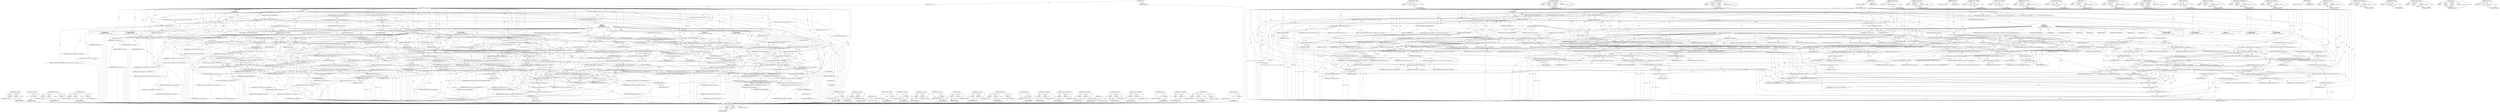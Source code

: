 digraph "admin_pre_login" {
vulnerable_396 [label=<(METHOD,&lt;operator&gt;.equals)>];
vulnerable_397 [label=<(PARAM,p1)>];
vulnerable_398 [label=<(PARAM,p2)>];
vulnerable_399 [label=<(BLOCK,&lt;empty&gt;,&lt;empty&gt;)>];
vulnerable_400 [label=<(METHOD_RETURN,ANY)>];
vulnerable_377 [label=<(METHOD,send_client_authreq)>];
vulnerable_378 [label=<(PARAM,p1)>];
vulnerable_379 [label=<(BLOCK,&lt;empty&gt;,&lt;empty&gt;)>];
vulnerable_380 [label=<(METHOD_RETURN,ANY)>];
vulnerable_328 [label=<(METHOD,disconnect_client)>];
vulnerable_329 [label=<(PARAM,p1)>];
vulnerable_330 [label=<(PARAM,p2)>];
vulnerable_331 [label=<(PARAM,p3)>];
vulnerable_332 [label=<(BLOCK,&lt;empty&gt;,&lt;empty&gt;)>];
vulnerable_333 [label=<(METHOD_RETURN,ANY)>];
vulnerable_352 [label=<(METHOD,sbuf_answer)>];
vulnerable_353 [label=<(PARAM,p1)>];
vulnerable_354 [label=<(PARAM,p2)>];
vulnerable_355 [label=<(PARAM,p3)>];
vulnerable_356 [label=<(BLOCK,&lt;empty&gt;,&lt;empty&gt;)>];
vulnerable_357 [label=<(METHOD_RETURN,ANY)>];
vulnerable_6 [label=<(METHOD,&lt;global&gt;)<SUB>1</SUB>>];
vulnerable_7 [label=<(BLOCK,&lt;empty&gt;,&lt;empty&gt;)<SUB>1</SUB>>];
vulnerable_8 [label=<(METHOD,handle_client_startup)<SUB>1</SUB>>];
vulnerable_9 [label=<(PARAM,PgSocket *client)<SUB>1</SUB>>];
vulnerable_10 [label=<(PARAM,PktHdr *pkt)<SUB>1</SUB>>];
vulnerable_11 [label=<(BLOCK,{
	const char *passwd;
	const uint8_t *key;
	bo...,{
	const char *passwd;
	const uint8_t *key;
	bo...)<SUB>2</SUB>>];
vulnerable_12 [label="<(LOCAL,const char* passwd: char*)<SUB>3</SUB>>"];
vulnerable_13 [label="<(LOCAL,const uint8_t* key: uint8_t*)<SUB>4</SUB>>"];
vulnerable_14 [label="<(LOCAL,bool ok: bool)<SUB>5</SUB>>"];
vulnerable_15 [label="<(LOCAL,SBuf* sbuf: SBuf*)<SUB>7</SUB>>"];
vulnerable_16 [label=<(&lt;operator&gt;.assignment,*sbuf = &amp;client-&gt;sbuf)<SUB>7</SUB>>];
vulnerable_17 [label=<(IDENTIFIER,sbuf,*sbuf = &amp;client-&gt;sbuf)<SUB>7</SUB>>];
vulnerable_18 [label=<(&lt;operator&gt;.addressOf,&amp;client-&gt;sbuf)<SUB>7</SUB>>];
vulnerable_19 [label=<(&lt;operator&gt;.indirectFieldAccess,client-&gt;sbuf)<SUB>7</SUB>>];
vulnerable_20 [label=<(IDENTIFIER,client,*sbuf = &amp;client-&gt;sbuf)<SUB>7</SUB>>];
vulnerable_21 [label=<(FIELD_IDENTIFIER,sbuf,sbuf)<SUB>7</SUB>>];
vulnerable_22 [label=<(CONTROL_STRUCTURE,IF,if (incomplete_pkt(pkt)))<SUB>10</SUB>>];
vulnerable_23 [label=<(incomplete_pkt,incomplete_pkt(pkt))<SUB>10</SUB>>];
vulnerable_24 [label=<(IDENTIFIER,pkt,incomplete_pkt(pkt))<SUB>10</SUB>>];
vulnerable_25 [label=<(BLOCK,{
		disconnect_client(client, true, &quot;client sen...,{
		disconnect_client(client, true, &quot;client sen...)<SUB>10</SUB>>];
vulnerable_26 [label=<(disconnect_client,disconnect_client(client, true, &quot;client sent pa...)<SUB>11</SUB>>];
vulnerable_27 [label=<(IDENTIFIER,client,disconnect_client(client, true, &quot;client sent pa...)<SUB>11</SUB>>];
vulnerable_28 [label=<(LITERAL,true,disconnect_client(client, true, &quot;client sent pa...)<SUB>11</SUB>>];
vulnerable_29 [label=<(LITERAL,&quot;client sent partial pkt in startup phase&quot;,disconnect_client(client, true, &quot;client sent pa...)<SUB>11</SUB>>];
vulnerable_30 [label=<(RETURN,return false;,return false;)<SUB>12</SUB>>];
vulnerable_31 [label=<(LITERAL,false,return false;)<SUB>12</SUB>>];
vulnerable_32 [label=<(CONTROL_STRUCTURE,IF,if (client-&gt;wait_for_welcome))<SUB>15</SUB>>];
vulnerable_33 [label=<(&lt;operator&gt;.indirectFieldAccess,client-&gt;wait_for_welcome)<SUB>15</SUB>>];
vulnerable_34 [label=<(IDENTIFIER,client,if (client-&gt;wait_for_welcome))<SUB>15</SUB>>];
vulnerable_35 [label=<(FIELD_IDENTIFIER,wait_for_welcome,wait_for_welcome)<SUB>15</SUB>>];
vulnerable_36 [label=<(BLOCK,{
		if  (finish_client_login(client)) {
			/* t...,{
		if  (finish_client_login(client)) {
			/* t...)<SUB>15</SUB>>];
vulnerable_37 [label=<(CONTROL_STRUCTURE,IF,if (finish_client_login(client)))<SUB>16</SUB>>];
vulnerable_38 [label=<(finish_client_login,finish_client_login(client))<SUB>16</SUB>>];
vulnerable_39 [label=<(IDENTIFIER,client,finish_client_login(client))<SUB>16</SUB>>];
vulnerable_40 [label=<(BLOCK,{
			/* the packet was already parsed */
			sbu...,{
			/* the packet was already parsed */
			sbu...)<SUB>16</SUB>>];
vulnerable_41 [label=<(sbuf_prepare_skip,sbuf_prepare_skip(sbuf, pkt-&gt;len))<SUB>18</SUB>>];
vulnerable_42 [label=<(IDENTIFIER,sbuf,sbuf_prepare_skip(sbuf, pkt-&gt;len))<SUB>18</SUB>>];
vulnerable_43 [label=<(&lt;operator&gt;.indirectFieldAccess,pkt-&gt;len)<SUB>18</SUB>>];
vulnerable_44 [label=<(IDENTIFIER,pkt,sbuf_prepare_skip(sbuf, pkt-&gt;len))<SUB>18</SUB>>];
vulnerable_45 [label=<(FIELD_IDENTIFIER,len,len)<SUB>18</SUB>>];
vulnerable_46 [label=<(RETURN,return true;,return true;)<SUB>19</SUB>>];
vulnerable_47 [label=<(LITERAL,true,return true;)<SUB>19</SUB>>];
vulnerable_48 [label=<(CONTROL_STRUCTURE,ELSE,else)<SUB>21</SUB>>];
vulnerable_49 [label=<(BLOCK,&lt;empty&gt;,&lt;empty&gt;)<SUB>21</SUB>>];
vulnerable_50 [label=<(RETURN,return false;,return false;)<SUB>21</SUB>>];
vulnerable_51 [label=<(LITERAL,false,return false;)<SUB>21</SUB>>];
vulnerable_52 [label=<(CONTROL_STRUCTURE,SWITCH,switch(pkt-&gt;type))<SUB>24</SUB>>];
vulnerable_53 [label=<(&lt;operator&gt;.indirectFieldAccess,pkt-&gt;type)<SUB>24</SUB>>];
vulnerable_54 [label=<(IDENTIFIER,pkt,switch(pkt-&gt;type))<SUB>24</SUB>>];
vulnerable_55 [label=<(FIELD_IDENTIFIER,type,type)<SUB>24</SUB>>];
vulnerable_56 [label="<(BLOCK,{
	case PKT_SSLREQ:
		slog_noise(client, &quot;C: re...,{
	case PKT_SSLREQ:
		slog_noise(client, &quot;C: re...)<SUB>24</SUB>>"];
vulnerable_57 [label=<(JUMP_TARGET,case)<SUB>25</SUB>>];
vulnerable_58 [label="<(IDENTIFIER,PKT_SSLREQ,{
	case PKT_SSLREQ:
		slog_noise(client, &quot;C: re...)<SUB>25</SUB>>"];
vulnerable_59 [label="<(slog_noise,slog_noise(client, &quot;C: req SSL&quot;))<SUB>26</SUB>>"];
vulnerable_60 [label="<(IDENTIFIER,client,slog_noise(client, &quot;C: req SSL&quot;))<SUB>26</SUB>>"];
vulnerable_61 [label="<(LITERAL,&quot;C: req SSL&quot;,slog_noise(client, &quot;C: req SSL&quot;))<SUB>26</SUB>>"];
vulnerable_62 [label="<(slog_noise,slog_noise(client, &quot;P: nak&quot;))<SUB>27</SUB>>"];
vulnerable_63 [label="<(IDENTIFIER,client,slog_noise(client, &quot;P: nak&quot;))<SUB>27</SUB>>"];
vulnerable_64 [label="<(LITERAL,&quot;P: nak&quot;,slog_noise(client, &quot;P: nak&quot;))<SUB>27</SUB>>"];
vulnerable_65 [label=<(CONTROL_STRUCTURE,IF,if (!sbuf_answer(&amp;client-&gt;sbuf, &quot;N&quot;, 1)))<SUB>30</SUB>>];
vulnerable_66 [label=<(&lt;operator&gt;.logicalNot,!sbuf_answer(&amp;client-&gt;sbuf, &quot;N&quot;, 1))<SUB>30</SUB>>];
vulnerable_67 [label=<(sbuf_answer,sbuf_answer(&amp;client-&gt;sbuf, &quot;N&quot;, 1))<SUB>30</SUB>>];
vulnerable_68 [label=<(&lt;operator&gt;.addressOf,&amp;client-&gt;sbuf)<SUB>30</SUB>>];
vulnerable_69 [label=<(&lt;operator&gt;.indirectFieldAccess,client-&gt;sbuf)<SUB>30</SUB>>];
vulnerable_70 [label=<(IDENTIFIER,client,sbuf_answer(&amp;client-&gt;sbuf, &quot;N&quot;, 1))<SUB>30</SUB>>];
vulnerable_71 [label=<(FIELD_IDENTIFIER,sbuf,sbuf)<SUB>30</SUB>>];
vulnerable_72 [label=<(LITERAL,&quot;N&quot;,sbuf_answer(&amp;client-&gt;sbuf, &quot;N&quot;, 1))<SUB>30</SUB>>];
vulnerable_73 [label=<(LITERAL,1,sbuf_answer(&amp;client-&gt;sbuf, &quot;N&quot;, 1))<SUB>30</SUB>>];
vulnerable_74 [label=<(BLOCK,{
			disconnect_client(client, false, &quot;failed t...,{
			disconnect_client(client, false, &quot;failed t...)<SUB>30</SUB>>];
vulnerable_75 [label=<(disconnect_client,disconnect_client(client, false, &quot;failed to nak...)<SUB>31</SUB>>];
vulnerable_76 [label=<(IDENTIFIER,client,disconnect_client(client, false, &quot;failed to nak...)<SUB>31</SUB>>];
vulnerable_77 [label=<(LITERAL,false,disconnect_client(client, false, &quot;failed to nak...)<SUB>31</SUB>>];
vulnerable_78 [label=<(LITERAL,&quot;failed to nak SSL&quot;,disconnect_client(client, false, &quot;failed to nak...)<SUB>31</SUB>>];
vulnerable_79 [label=<(RETURN,return false;,return false;)<SUB>32</SUB>>];
vulnerable_80 [label=<(LITERAL,false,return false;)<SUB>32</SUB>>];
vulnerable_81 [label=<(CONTROL_STRUCTURE,BREAK,break;)<SUB>34</SUB>>];
vulnerable_82 [label=<(JUMP_TARGET,case)<SUB>35</SUB>>];
vulnerable_83 [label="<(IDENTIFIER,PKT_STARTUP_V2,{
	case PKT_SSLREQ:
		slog_noise(client, &quot;C: re...)<SUB>35</SUB>>"];
vulnerable_84 [label=<(disconnect_client,disconnect_client(client, true, &quot;Old V2 protoco...)<SUB>36</SUB>>];
vulnerable_85 [label=<(IDENTIFIER,client,disconnect_client(client, true, &quot;Old V2 protoco...)<SUB>36</SUB>>];
vulnerable_86 [label=<(LITERAL,true,disconnect_client(client, true, &quot;Old V2 protoco...)<SUB>36</SUB>>];
vulnerable_87 [label=<(LITERAL,&quot;Old V2 protocol not supported&quot;,disconnect_client(client, true, &quot;Old V2 protoco...)<SUB>36</SUB>>];
vulnerable_88 [label=<(RETURN,return false;,return false;)<SUB>37</SUB>>];
vulnerable_89 [label=<(LITERAL,false,return false;)<SUB>37</SUB>>];
vulnerable_90 [label=<(JUMP_TARGET,case)<SUB>38</SUB>>];
vulnerable_91 [label="<(IDENTIFIER,PKT_STARTUP,{
	case PKT_SSLREQ:
		slog_noise(client, &quot;C: re...)<SUB>38</SUB>>"];
vulnerable_92 [label=<(CONTROL_STRUCTURE,IF,if (client-&gt;pool))<SUB>39</SUB>>];
vulnerable_93 [label=<(&lt;operator&gt;.indirectFieldAccess,client-&gt;pool)<SUB>39</SUB>>];
vulnerable_94 [label=<(IDENTIFIER,client,if (client-&gt;pool))<SUB>39</SUB>>];
vulnerable_95 [label=<(FIELD_IDENTIFIER,pool,pool)<SUB>39</SUB>>];
vulnerable_96 [label=<(BLOCK,{
			disconnect_client(client, true, &quot;client re...,{
			disconnect_client(client, true, &quot;client re...)<SUB>39</SUB>>];
vulnerable_97 [label=<(disconnect_client,disconnect_client(client, true, &quot;client re-sent...)<SUB>40</SUB>>];
vulnerable_98 [label=<(IDENTIFIER,client,disconnect_client(client, true, &quot;client re-sent...)<SUB>40</SUB>>];
vulnerable_99 [label=<(LITERAL,true,disconnect_client(client, true, &quot;client re-sent...)<SUB>40</SUB>>];
vulnerable_100 [label=<(LITERAL,&quot;client re-sent startup pkt&quot;,disconnect_client(client, true, &quot;client re-sent...)<SUB>40</SUB>>];
vulnerable_101 [label=<(RETURN,return false;,return false;)<SUB>41</SUB>>];
vulnerable_102 [label=<(LITERAL,false,return false;)<SUB>41</SUB>>];
vulnerable_103 [label=<(CONTROL_STRUCTURE,IF,if (!decide_startup_pool(client, pkt)))<SUB>44</SUB>>];
vulnerable_104 [label=<(&lt;operator&gt;.logicalNot,!decide_startup_pool(client, pkt))<SUB>44</SUB>>];
vulnerable_105 [label=<(decide_startup_pool,decide_startup_pool(client, pkt))<SUB>44</SUB>>];
vulnerable_106 [label=<(IDENTIFIER,client,decide_startup_pool(client, pkt))<SUB>44</SUB>>];
vulnerable_107 [label=<(IDENTIFIER,pkt,decide_startup_pool(client, pkt))<SUB>44</SUB>>];
vulnerable_108 [label=<(BLOCK,&lt;empty&gt;,&lt;empty&gt;)<SUB>45</SUB>>];
vulnerable_109 [label=<(RETURN,return false;,return false;)<SUB>45</SUB>>];
vulnerable_110 [label=<(LITERAL,false,return false;)<SUB>45</SUB>>];
vulnerable_111 [label=<(CONTROL_STRUCTURE,IF,if (client-&gt;pool-&gt;db-&gt;admin))<SUB>47</SUB>>];
vulnerable_112 [label=<(&lt;operator&gt;.indirectFieldAccess,client-&gt;pool-&gt;db-&gt;admin)<SUB>47</SUB>>];
vulnerable_113 [label=<(&lt;operator&gt;.indirectFieldAccess,client-&gt;pool-&gt;db)<SUB>47</SUB>>];
vulnerable_114 [label=<(&lt;operator&gt;.indirectFieldAccess,client-&gt;pool)<SUB>47</SUB>>];
vulnerable_115 [label=<(IDENTIFIER,client,if (client-&gt;pool-&gt;db-&gt;admin))<SUB>47</SUB>>];
vulnerable_116 [label=<(FIELD_IDENTIFIER,pool,pool)<SUB>47</SUB>>];
vulnerable_117 [label=<(FIELD_IDENTIFIER,db,db)<SUB>47</SUB>>];
vulnerable_118 [label=<(FIELD_IDENTIFIER,admin,admin)<SUB>47</SUB>>];
vulnerable_119 [label=<(BLOCK,{
			if (!admin_pre_login(client))
				return f...,{
			if (!admin_pre_login(client))
				return f...)<SUB>47</SUB>>];
vulnerable_120 [label=<(CONTROL_STRUCTURE,IF,if (!admin_pre_login(client)))<SUB>48</SUB>>];
vulnerable_121 [label=<(&lt;operator&gt;.logicalNot,!admin_pre_login(client))<SUB>48</SUB>>];
vulnerable_122 [label=<(admin_pre_login,admin_pre_login(client))<SUB>48</SUB>>];
vulnerable_123 [label=<(IDENTIFIER,client,admin_pre_login(client))<SUB>48</SUB>>];
vulnerable_124 [label=<(BLOCK,&lt;empty&gt;,&lt;empty&gt;)<SUB>49</SUB>>];
vulnerable_125 [label=<(RETURN,return false;,return false;)<SUB>49</SUB>>];
vulnerable_126 [label=<(LITERAL,false,return false;)<SUB>49</SUB>>];
vulnerable_127 [label=<(CONTROL_STRUCTURE,IF,if (cf_auth_type &lt;= AUTH_TRUST || client-&gt;own_user))<SUB>52</SUB>>];
vulnerable_128 [label=<(&lt;operator&gt;.logicalOr,cf_auth_type &lt;= AUTH_TRUST || client-&gt;own_user)<SUB>52</SUB>>];
vulnerable_129 [label=<(&lt;operator&gt;.lessEqualsThan,cf_auth_type &lt;= AUTH_TRUST)<SUB>52</SUB>>];
vulnerable_130 [label=<(IDENTIFIER,cf_auth_type,cf_auth_type &lt;= AUTH_TRUST)<SUB>52</SUB>>];
vulnerable_131 [label=<(IDENTIFIER,AUTH_TRUST,cf_auth_type &lt;= AUTH_TRUST)<SUB>52</SUB>>];
vulnerable_132 [label=<(&lt;operator&gt;.indirectFieldAccess,client-&gt;own_user)<SUB>52</SUB>>];
vulnerable_133 [label=<(IDENTIFIER,client,cf_auth_type &lt;= AUTH_TRUST || client-&gt;own_user)<SUB>52</SUB>>];
vulnerable_134 [label=<(FIELD_IDENTIFIER,own_user,own_user)<SUB>52</SUB>>];
vulnerable_135 [label=<(BLOCK,{
			if (!finish_client_login(client))
				retu...,{
			if (!finish_client_login(client))
				retu...)<SUB>52</SUB>>];
vulnerable_136 [label=<(CONTROL_STRUCTURE,IF,if (!finish_client_login(client)))<SUB>53</SUB>>];
vulnerable_137 [label=<(&lt;operator&gt;.logicalNot,!finish_client_login(client))<SUB>53</SUB>>];
vulnerable_138 [label=<(finish_client_login,finish_client_login(client))<SUB>53</SUB>>];
vulnerable_139 [label=<(IDENTIFIER,client,finish_client_login(client))<SUB>53</SUB>>];
vulnerable_140 [label=<(BLOCK,&lt;empty&gt;,&lt;empty&gt;)<SUB>54</SUB>>];
vulnerable_141 [label=<(RETURN,return false;,return false;)<SUB>54</SUB>>];
vulnerable_142 [label=<(LITERAL,false,return false;)<SUB>54</SUB>>];
vulnerable_143 [label=<(CONTROL_STRUCTURE,ELSE,else)<SUB>55</SUB>>];
vulnerable_144 [label=<(BLOCK,{
			if (!send_client_authreq(client)) {
				di...,{
			if (!send_client_authreq(client)) {
				di...)<SUB>55</SUB>>];
vulnerable_145 [label=<(CONTROL_STRUCTURE,IF,if (!send_client_authreq(client)))<SUB>56</SUB>>];
vulnerable_146 [label=<(&lt;operator&gt;.logicalNot,!send_client_authreq(client))<SUB>56</SUB>>];
vulnerable_147 [label=<(send_client_authreq,send_client_authreq(client))<SUB>56</SUB>>];
vulnerable_148 [label=<(IDENTIFIER,client,send_client_authreq(client))<SUB>56</SUB>>];
vulnerable_149 [label=<(BLOCK,{
				disconnect_client(client, false, &quot;failed ...,{
				disconnect_client(client, false, &quot;failed ...)<SUB>56</SUB>>];
vulnerable_150 [label=<(disconnect_client,disconnect_client(client, false, &quot;failed to sen...)<SUB>57</SUB>>];
vulnerable_151 [label=<(IDENTIFIER,client,disconnect_client(client, false, &quot;failed to sen...)<SUB>57</SUB>>];
vulnerable_152 [label=<(LITERAL,false,disconnect_client(client, false, &quot;failed to sen...)<SUB>57</SUB>>];
vulnerable_153 [label=<(LITERAL,&quot;failed to send auth req&quot;,disconnect_client(client, false, &quot;failed to sen...)<SUB>57</SUB>>];
vulnerable_154 [label=<(RETURN,return false;,return false;)<SUB>58</SUB>>];
vulnerable_155 [label=<(LITERAL,false,return false;)<SUB>58</SUB>>];
vulnerable_156 [label=<(CONTROL_STRUCTURE,BREAK,break;)<SUB>61</SUB>>];
vulnerable_157 [label=<(JUMP_TARGET,case)<SUB>62</SUB>>];
vulnerable_158 [label="<(LITERAL,'p',{
	case PKT_SSLREQ:
		slog_noise(client, &quot;C: re...)<SUB>62</SUB>>"];
vulnerable_159 [label=<(CONTROL_STRUCTURE,IF,if (cf_auth_type &lt;= AUTH_TRUST))<SUB>64</SUB>>];
vulnerable_160 [label=<(&lt;operator&gt;.lessEqualsThan,cf_auth_type &lt;= AUTH_TRUST)<SUB>64</SUB>>];
vulnerable_161 [label=<(IDENTIFIER,cf_auth_type,cf_auth_type &lt;= AUTH_TRUST)<SUB>64</SUB>>];
vulnerable_162 [label=<(IDENTIFIER,AUTH_TRUST,cf_auth_type &lt;= AUTH_TRUST)<SUB>64</SUB>>];
vulnerable_163 [label=<(BLOCK,{
 			disconnect_client(client, true, &quot;unreques...,{
 			disconnect_client(client, true, &quot;unreques...)<SUB>64</SUB>>];
vulnerable_164 [label=<(disconnect_client,disconnect_client(client, true, &quot;unrequested pa...)<SUB>65</SUB>>];
vulnerable_165 [label=<(IDENTIFIER,client,disconnect_client(client, true, &quot;unrequested pa...)<SUB>65</SUB>>];
vulnerable_166 [label=<(LITERAL,true,disconnect_client(client, true, &quot;unrequested pa...)<SUB>65</SUB>>];
vulnerable_167 [label=<(LITERAL,&quot;unrequested passwd pkt&quot;,disconnect_client(client, true, &quot;unrequested pa...)<SUB>65</SUB>>];
vulnerable_168 [label=<(RETURN,return false;,return false;)<SUB>66</SUB>>];
vulnerable_169 [label=<(LITERAL,false,return false;)<SUB>66</SUB>>];
vulnerable_170 [label=<(&lt;operator&gt;.assignment,ok = mbuf_get_string(&amp;pkt-&gt;data, &amp;passwd))<SUB>69</SUB>>];
vulnerable_171 [label=<(IDENTIFIER,ok,ok = mbuf_get_string(&amp;pkt-&gt;data, &amp;passwd))<SUB>69</SUB>>];
vulnerable_172 [label=<(mbuf_get_string,mbuf_get_string(&amp;pkt-&gt;data, &amp;passwd))<SUB>69</SUB>>];
vulnerable_173 [label=<(&lt;operator&gt;.addressOf,&amp;pkt-&gt;data)<SUB>69</SUB>>];
vulnerable_174 [label=<(&lt;operator&gt;.indirectFieldAccess,pkt-&gt;data)<SUB>69</SUB>>];
vulnerable_175 [label=<(IDENTIFIER,pkt,mbuf_get_string(&amp;pkt-&gt;data, &amp;passwd))<SUB>69</SUB>>];
vulnerable_176 [label=<(FIELD_IDENTIFIER,data,data)<SUB>69</SUB>>];
vulnerable_177 [label=<(&lt;operator&gt;.addressOf,&amp;passwd)<SUB>69</SUB>>];
vulnerable_178 [label=<(IDENTIFIER,passwd,mbuf_get_string(&amp;pkt-&gt;data, &amp;passwd))<SUB>69</SUB>>];
vulnerable_179 [label=<(CONTROL_STRUCTURE,IF,if (ok &amp;&amp; check_client_passwd(client, passwd)))<SUB>70</SUB>>];
vulnerable_180 [label=<(&lt;operator&gt;.logicalAnd,ok &amp;&amp; check_client_passwd(client, passwd))<SUB>70</SUB>>];
vulnerable_181 [label=<(IDENTIFIER,ok,ok &amp;&amp; check_client_passwd(client, passwd))<SUB>70</SUB>>];
vulnerable_182 [label=<(check_client_passwd,check_client_passwd(client, passwd))<SUB>70</SUB>>];
vulnerable_183 [label=<(IDENTIFIER,client,check_client_passwd(client, passwd))<SUB>70</SUB>>];
vulnerable_184 [label=<(IDENTIFIER,passwd,check_client_passwd(client, passwd))<SUB>70</SUB>>];
vulnerable_185 [label=<(BLOCK,{
			if (!finish_client_login(client))
				retu...,{
			if (!finish_client_login(client))
				retu...)<SUB>70</SUB>>];
vulnerable_186 [label=<(CONTROL_STRUCTURE,IF,if (!finish_client_login(client)))<SUB>71</SUB>>];
vulnerable_187 [label=<(&lt;operator&gt;.logicalNot,!finish_client_login(client))<SUB>71</SUB>>];
vulnerable_188 [label=<(finish_client_login,finish_client_login(client))<SUB>71</SUB>>];
vulnerable_189 [label=<(IDENTIFIER,client,finish_client_login(client))<SUB>71</SUB>>];
vulnerable_190 [label=<(BLOCK,&lt;empty&gt;,&lt;empty&gt;)<SUB>72</SUB>>];
vulnerable_191 [label=<(RETURN,return false;,return false;)<SUB>72</SUB>>];
vulnerable_192 [label=<(LITERAL,false,return false;)<SUB>72</SUB>>];
vulnerable_193 [label=<(CONTROL_STRUCTURE,ELSE,else)<SUB>73</SUB>>];
vulnerable_194 [label=<(BLOCK,{
			disconnect_client(client, true, &quot;Auth fail...,{
			disconnect_client(client, true, &quot;Auth fail...)<SUB>73</SUB>>];
vulnerable_195 [label=<(disconnect_client,disconnect_client(client, true, &quot;Auth failed&quot;))<SUB>74</SUB>>];
vulnerable_196 [label=<(IDENTIFIER,client,disconnect_client(client, true, &quot;Auth failed&quot;))<SUB>74</SUB>>];
vulnerable_197 [label=<(LITERAL,true,disconnect_client(client, true, &quot;Auth failed&quot;))<SUB>74</SUB>>];
vulnerable_198 [label=<(LITERAL,&quot;Auth failed&quot;,disconnect_client(client, true, &quot;Auth failed&quot;))<SUB>74</SUB>>];
vulnerable_199 [label=<(RETURN,return false;,return false;)<SUB>75</SUB>>];
vulnerable_200 [label=<(LITERAL,false,return false;)<SUB>75</SUB>>];
vulnerable_201 [label=<(CONTROL_STRUCTURE,BREAK,break;)<SUB>77</SUB>>];
vulnerable_202 [label=<(JUMP_TARGET,case)<SUB>78</SUB>>];
vulnerable_203 [label="<(IDENTIFIER,PKT_CANCEL,{
	case PKT_SSLREQ:
		slog_noise(client, &quot;C: re...)<SUB>78</SUB>>"];
vulnerable_204 [label=<(CONTROL_STRUCTURE,IF,if (mbuf_avail_for_read(&amp;pkt-&gt;data) == BACKENDKEY_LEN
		    &amp;&amp; mbuf_get_bytes(&amp;pkt-&gt;data, BACKENDKEY_LEN, &amp;key)))<SUB>79</SUB>>];
vulnerable_205 [label=<(&lt;operator&gt;.logicalAnd,mbuf_avail_for_read(&amp;pkt-&gt;data) == BACKENDKEY_L...)<SUB>79</SUB>>];
vulnerable_206 [label=<(&lt;operator&gt;.equals,mbuf_avail_for_read(&amp;pkt-&gt;data) == BACKENDKEY_LEN)<SUB>79</SUB>>];
vulnerable_207 [label=<(mbuf_avail_for_read,mbuf_avail_for_read(&amp;pkt-&gt;data))<SUB>79</SUB>>];
vulnerable_208 [label=<(&lt;operator&gt;.addressOf,&amp;pkt-&gt;data)<SUB>79</SUB>>];
vulnerable_209 [label=<(&lt;operator&gt;.indirectFieldAccess,pkt-&gt;data)<SUB>79</SUB>>];
vulnerable_210 [label=<(IDENTIFIER,pkt,mbuf_avail_for_read(&amp;pkt-&gt;data))<SUB>79</SUB>>];
vulnerable_211 [label=<(FIELD_IDENTIFIER,data,data)<SUB>79</SUB>>];
vulnerable_212 [label=<(IDENTIFIER,BACKENDKEY_LEN,mbuf_avail_for_read(&amp;pkt-&gt;data) == BACKENDKEY_LEN)<SUB>79</SUB>>];
vulnerable_213 [label=<(mbuf_get_bytes,mbuf_get_bytes(&amp;pkt-&gt;data, BACKENDKEY_LEN, &amp;key))<SUB>80</SUB>>];
vulnerable_214 [label=<(&lt;operator&gt;.addressOf,&amp;pkt-&gt;data)<SUB>80</SUB>>];
vulnerable_215 [label=<(&lt;operator&gt;.indirectFieldAccess,pkt-&gt;data)<SUB>80</SUB>>];
vulnerable_216 [label=<(IDENTIFIER,pkt,mbuf_get_bytes(&amp;pkt-&gt;data, BACKENDKEY_LEN, &amp;key))<SUB>80</SUB>>];
vulnerable_217 [label=<(FIELD_IDENTIFIER,data,data)<SUB>80</SUB>>];
vulnerable_218 [label=<(IDENTIFIER,BACKENDKEY_LEN,mbuf_get_bytes(&amp;pkt-&gt;data, BACKENDKEY_LEN, &amp;key))<SUB>80</SUB>>];
vulnerable_219 [label=<(&lt;operator&gt;.addressOf,&amp;key)<SUB>80</SUB>>];
vulnerable_220 [label=<(IDENTIFIER,key,mbuf_get_bytes(&amp;pkt-&gt;data, BACKENDKEY_LEN, &amp;key))<SUB>80</SUB>>];
vulnerable_221 [label=<(BLOCK,{
			memcpy(client-&gt;cancel_key, key, BACKENDKEY...,{
			memcpy(client-&gt;cancel_key, key, BACKENDKEY...)<SUB>81</SUB>>];
vulnerable_222 [label=<(memcpy,memcpy(client-&gt;cancel_key, key, BACKENDKEY_LEN))<SUB>82</SUB>>];
vulnerable_223 [label=<(&lt;operator&gt;.indirectFieldAccess,client-&gt;cancel_key)<SUB>82</SUB>>];
vulnerable_224 [label=<(IDENTIFIER,client,memcpy(client-&gt;cancel_key, key, BACKENDKEY_LEN))<SUB>82</SUB>>];
vulnerable_225 [label=<(FIELD_IDENTIFIER,cancel_key,cancel_key)<SUB>82</SUB>>];
vulnerable_226 [label=<(IDENTIFIER,key,memcpy(client-&gt;cancel_key, key, BACKENDKEY_LEN))<SUB>82</SUB>>];
vulnerable_227 [label=<(IDENTIFIER,BACKENDKEY_LEN,memcpy(client-&gt;cancel_key, key, BACKENDKEY_LEN))<SUB>82</SUB>>];
vulnerable_228 [label=<(accept_cancel_request,accept_cancel_request(client))<SUB>83</SUB>>];
vulnerable_229 [label=<(IDENTIFIER,client,accept_cancel_request(client))<SUB>83</SUB>>];
vulnerable_230 [label=<(CONTROL_STRUCTURE,ELSE,else)<SUB>85</SUB>>];
vulnerable_231 [label=<(BLOCK,&lt;empty&gt;,&lt;empty&gt;)<SUB>85</SUB>>];
vulnerable_232 [label=<(disconnect_client,disconnect_client(client, false, &quot;bad cancel re...)<SUB>85</SUB>>];
vulnerable_233 [label=<(IDENTIFIER,client,disconnect_client(client, false, &quot;bad cancel re...)<SUB>85</SUB>>];
vulnerable_234 [label=<(LITERAL,false,disconnect_client(client, false, &quot;bad cancel re...)<SUB>85</SUB>>];
vulnerable_235 [label=<(LITERAL,&quot;bad cancel request&quot;,disconnect_client(client, false, &quot;bad cancel re...)<SUB>85</SUB>>];
vulnerable_236 [label=<(RETURN,return false;,return false;)<SUB>86</SUB>>];
vulnerable_237 [label=<(LITERAL,false,return false;)<SUB>86</SUB>>];
vulnerable_238 [label=<(JUMP_TARGET,default)<SUB>87</SUB>>];
vulnerable_239 [label=<(disconnect_client,disconnect_client(client, false, &quot;bad packet&quot;))<SUB>88</SUB>>];
vulnerable_240 [label=<(IDENTIFIER,client,disconnect_client(client, false, &quot;bad packet&quot;))<SUB>88</SUB>>];
vulnerable_241 [label=<(LITERAL,false,disconnect_client(client, false, &quot;bad packet&quot;))<SUB>88</SUB>>];
vulnerable_242 [label=<(LITERAL,&quot;bad packet&quot;,disconnect_client(client, false, &quot;bad packet&quot;))<SUB>88</SUB>>];
vulnerable_243 [label=<(RETURN,return false;,return false;)<SUB>89</SUB>>];
vulnerable_244 [label=<(LITERAL,false,return false;)<SUB>89</SUB>>];
vulnerable_245 [label=<(sbuf_prepare_skip,sbuf_prepare_skip(sbuf, pkt-&gt;len))<SUB>91</SUB>>];
vulnerable_246 [label=<(IDENTIFIER,sbuf,sbuf_prepare_skip(sbuf, pkt-&gt;len))<SUB>91</SUB>>];
vulnerable_247 [label=<(&lt;operator&gt;.indirectFieldAccess,pkt-&gt;len)<SUB>91</SUB>>];
vulnerable_248 [label=<(IDENTIFIER,pkt,sbuf_prepare_skip(sbuf, pkt-&gt;len))<SUB>91</SUB>>];
vulnerable_249 [label=<(FIELD_IDENTIFIER,len,len)<SUB>91</SUB>>];
vulnerable_250 [label=<(&lt;operator&gt;.assignment,client-&gt;request_time = get_cached_time())<SUB>92</SUB>>];
vulnerable_251 [label=<(&lt;operator&gt;.indirectFieldAccess,client-&gt;request_time)<SUB>92</SUB>>];
vulnerable_252 [label=<(IDENTIFIER,client,client-&gt;request_time = get_cached_time())<SUB>92</SUB>>];
vulnerable_253 [label=<(FIELD_IDENTIFIER,request_time,request_time)<SUB>92</SUB>>];
vulnerable_254 [label=<(get_cached_time,get_cached_time())<SUB>92</SUB>>];
vulnerable_255 [label=<(RETURN,return true;,return true;)<SUB>93</SUB>>];
vulnerable_256 [label=<(LITERAL,true,return true;)<SUB>93</SUB>>];
vulnerable_257 [label=<(METHOD_RETURN,bool)<SUB>1</SUB>>];
vulnerable_259 [label=<(METHOD_RETURN,ANY)<SUB>1</SUB>>];
vulnerable_417 [label=<(METHOD,accept_cancel_request)>];
vulnerable_418 [label=<(PARAM,p1)>];
vulnerable_419 [label=<(BLOCK,&lt;empty&gt;,&lt;empty&gt;)>];
vulnerable_420 [label=<(METHOD_RETURN,ANY)>];
vulnerable_358 [label=<(METHOD,decide_startup_pool)>];
vulnerable_359 [label=<(PARAM,p1)>];
vulnerable_360 [label=<(PARAM,p2)>];
vulnerable_361 [label=<(BLOCK,&lt;empty&gt;,&lt;empty&gt;)>];
vulnerable_362 [label=<(METHOD_RETURN,ANY)>];
vulnerable_421 [label=<(METHOD,get_cached_time)>];
vulnerable_422 [label=<(BLOCK,&lt;empty&gt;,&lt;empty&gt;)>];
vulnerable_423 [label=<(METHOD_RETURN,ANY)>];
vulnerable_315 [label=<(METHOD,&lt;operator&gt;.addressOf)>];
vulnerable_316 [label=<(PARAM,p1)>];
vulnerable_317 [label=<(BLOCK,&lt;empty&gt;,&lt;empty&gt;)>];
vulnerable_318 [label=<(METHOD_RETURN,ANY)>];
vulnerable_348 [label=<(METHOD,&lt;operator&gt;.logicalNot)>];
vulnerable_349 [label=<(PARAM,p1)>];
vulnerable_350 [label=<(BLOCK,&lt;empty&gt;,&lt;empty&gt;)>];
vulnerable_351 [label=<(METHOD_RETURN,ANY)>];
vulnerable_391 [label=<(METHOD,check_client_passwd)>];
vulnerable_392 [label=<(PARAM,p1)>];
vulnerable_393 [label=<(PARAM,p2)>];
vulnerable_394 [label=<(BLOCK,&lt;empty&gt;,&lt;empty&gt;)>];
vulnerable_395 [label=<(METHOD_RETURN,ANY)>];
vulnerable_401 [label=<(METHOD,mbuf_avail_for_read)>];
vulnerable_402 [label=<(PARAM,p1)>];
vulnerable_403 [label=<(BLOCK,&lt;empty&gt;,&lt;empty&gt;)>];
vulnerable_404 [label=<(METHOD_RETURN,ANY)>];
vulnerable_343 [label=<(METHOD,slog_noise)>];
vulnerable_344 [label=<(PARAM,p1)>];
vulnerable_345 [label=<(PARAM,p2)>];
vulnerable_346 [label=<(BLOCK,&lt;empty&gt;,&lt;empty&gt;)>];
vulnerable_347 [label=<(METHOD_RETURN,ANY)>];
vulnerable_338 [label=<(METHOD,sbuf_prepare_skip)>];
vulnerable_339 [label=<(PARAM,p1)>];
vulnerable_340 [label=<(PARAM,p2)>];
vulnerable_341 [label=<(BLOCK,&lt;empty&gt;,&lt;empty&gt;)>];
vulnerable_342 [label=<(METHOD_RETURN,ANY)>];
vulnerable_405 [label=<(METHOD,mbuf_get_bytes)>];
vulnerable_406 [label=<(PARAM,p1)>];
vulnerable_407 [label=<(PARAM,p2)>];
vulnerable_408 [label=<(PARAM,p3)>];
vulnerable_409 [label=<(BLOCK,&lt;empty&gt;,&lt;empty&gt;)>];
vulnerable_410 [label=<(METHOD_RETURN,ANY)>];
vulnerable_324 [label=<(METHOD,incomplete_pkt)>];
vulnerable_325 [label=<(PARAM,p1)>];
vulnerable_326 [label=<(BLOCK,&lt;empty&gt;,&lt;empty&gt;)>];
vulnerable_327 [label=<(METHOD_RETURN,ANY)>];
vulnerable_367 [label=<(METHOD,&lt;operator&gt;.logicalOr)>];
vulnerable_368 [label=<(PARAM,p1)>];
vulnerable_369 [label=<(PARAM,p2)>];
vulnerable_370 [label=<(BLOCK,&lt;empty&gt;,&lt;empty&gt;)>];
vulnerable_371 [label=<(METHOD_RETURN,ANY)>];
vulnerable_319 [label=<(METHOD,&lt;operator&gt;.indirectFieldAccess)>];
vulnerable_320 [label=<(PARAM,p1)>];
vulnerable_321 [label=<(PARAM,p2)>];
vulnerable_322 [label=<(BLOCK,&lt;empty&gt;,&lt;empty&gt;)>];
vulnerable_323 [label=<(METHOD_RETURN,ANY)>];
vulnerable_310 [label=<(METHOD,&lt;operator&gt;.assignment)>];
vulnerable_311 [label=<(PARAM,p1)>];
vulnerable_312 [label=<(PARAM,p2)>];
vulnerable_313 [label=<(BLOCK,&lt;empty&gt;,&lt;empty&gt;)>];
vulnerable_314 [label=<(METHOD_RETURN,ANY)>];
vulnerable_304 [label=<(METHOD,&lt;global&gt;)<SUB>1</SUB>>];
vulnerable_305 [label=<(BLOCK,&lt;empty&gt;,&lt;empty&gt;)>];
vulnerable_306 [label=<(METHOD_RETURN,ANY)>];
vulnerable_381 [label=<(METHOD,mbuf_get_string)>];
vulnerable_382 [label=<(PARAM,p1)>];
vulnerable_383 [label=<(PARAM,p2)>];
vulnerable_384 [label=<(BLOCK,&lt;empty&gt;,&lt;empty&gt;)>];
vulnerable_385 [label=<(METHOD_RETURN,ANY)>];
vulnerable_372 [label=<(METHOD,&lt;operator&gt;.lessEqualsThan)>];
vulnerable_373 [label=<(PARAM,p1)>];
vulnerable_374 [label=<(PARAM,p2)>];
vulnerable_375 [label=<(BLOCK,&lt;empty&gt;,&lt;empty&gt;)>];
vulnerable_376 [label=<(METHOD_RETURN,ANY)>];
vulnerable_334 [label=<(METHOD,finish_client_login)>];
vulnerable_335 [label=<(PARAM,p1)>];
vulnerable_336 [label=<(BLOCK,&lt;empty&gt;,&lt;empty&gt;)>];
vulnerable_337 [label=<(METHOD_RETURN,ANY)>];
vulnerable_386 [label=<(METHOD,&lt;operator&gt;.logicalAnd)>];
vulnerable_387 [label=<(PARAM,p1)>];
vulnerable_388 [label=<(PARAM,p2)>];
vulnerable_389 [label=<(BLOCK,&lt;empty&gt;,&lt;empty&gt;)>];
vulnerable_390 [label=<(METHOD_RETURN,ANY)>];
vulnerable_411 [label=<(METHOD,memcpy)>];
vulnerable_412 [label=<(PARAM,p1)>];
vulnerable_413 [label=<(PARAM,p2)>];
vulnerable_414 [label=<(PARAM,p3)>];
vulnerable_415 [label=<(BLOCK,&lt;empty&gt;,&lt;empty&gt;)>];
vulnerable_416 [label=<(METHOD_RETURN,ANY)>];
vulnerable_363 [label=<(METHOD,admin_pre_login)>];
vulnerable_364 [label=<(PARAM,p1)>];
vulnerable_365 [label=<(BLOCK,&lt;empty&gt;,&lt;empty&gt;)>];
vulnerable_366 [label=<(METHOD_RETURN,ANY)>];
fixed_410 [label=<(METHOD,&lt;operator&gt;.equals)>];
fixed_411 [label=<(PARAM,p1)>];
fixed_412 [label=<(PARAM,p2)>];
fixed_413 [label=<(BLOCK,&lt;empty&gt;,&lt;empty&gt;)>];
fixed_414 [label=<(METHOD_RETURN,ANY)>];
fixed_391 [label=<(METHOD,send_client_authreq)>];
fixed_392 [label=<(PARAM,p1)>];
fixed_393 [label=<(BLOCK,&lt;empty&gt;,&lt;empty&gt;)>];
fixed_394 [label=<(METHOD_RETURN,ANY)>];
fixed_342 [label=<(METHOD,disconnect_client)>];
fixed_343 [label=<(PARAM,p1)>];
fixed_344 [label=<(PARAM,p2)>];
fixed_345 [label=<(PARAM,p3)>];
fixed_346 [label=<(BLOCK,&lt;empty&gt;,&lt;empty&gt;)>];
fixed_347 [label=<(METHOD_RETURN,ANY)>];
fixed_366 [label=<(METHOD,sbuf_answer)>];
fixed_367 [label=<(PARAM,p1)>];
fixed_368 [label=<(PARAM,p2)>];
fixed_369 [label=<(PARAM,p3)>];
fixed_370 [label=<(BLOCK,&lt;empty&gt;,&lt;empty&gt;)>];
fixed_371 [label=<(METHOD_RETURN,ANY)>];
fixed_6 [label=<(METHOD,&lt;global&gt;)<SUB>1</SUB>>];
fixed_7 [label=<(BLOCK,&lt;empty&gt;,&lt;empty&gt;)<SUB>1</SUB>>];
fixed_8 [label=<(METHOD,handle_client_startup)<SUB>1</SUB>>];
fixed_9 [label=<(PARAM,PgSocket *client)<SUB>1</SUB>>];
fixed_10 [label=<(PARAM,PktHdr *pkt)<SUB>1</SUB>>];
fixed_11 [label=<(BLOCK,{
	const char *passwd;
	const uint8_t *key;
	bo...,{
	const char *passwd;
	const uint8_t *key;
	bo...)<SUB>2</SUB>>];
fixed_12 [label="<(LOCAL,const char* passwd: char*)<SUB>3</SUB>>"];
fixed_13 [label="<(LOCAL,const uint8_t* key: uint8_t*)<SUB>4</SUB>>"];
fixed_14 [label="<(LOCAL,bool ok: bool)<SUB>5</SUB>>"];
fixed_15 [label="<(LOCAL,SBuf* sbuf: SBuf*)<SUB>7</SUB>>"];
fixed_16 [label=<(&lt;operator&gt;.assignment,*sbuf = &amp;client-&gt;sbuf)<SUB>7</SUB>>];
fixed_17 [label=<(IDENTIFIER,sbuf,*sbuf = &amp;client-&gt;sbuf)<SUB>7</SUB>>];
fixed_18 [label=<(&lt;operator&gt;.addressOf,&amp;client-&gt;sbuf)<SUB>7</SUB>>];
fixed_19 [label=<(&lt;operator&gt;.indirectFieldAccess,client-&gt;sbuf)<SUB>7</SUB>>];
fixed_20 [label=<(IDENTIFIER,client,*sbuf = &amp;client-&gt;sbuf)<SUB>7</SUB>>];
fixed_21 [label=<(FIELD_IDENTIFIER,sbuf,sbuf)<SUB>7</SUB>>];
fixed_22 [label=<(CONTROL_STRUCTURE,IF,if (incomplete_pkt(pkt)))<SUB>10</SUB>>];
fixed_23 [label=<(incomplete_pkt,incomplete_pkt(pkt))<SUB>10</SUB>>];
fixed_24 [label=<(IDENTIFIER,pkt,incomplete_pkt(pkt))<SUB>10</SUB>>];
fixed_25 [label=<(BLOCK,{
		disconnect_client(client, true, &quot;client sen...,{
		disconnect_client(client, true, &quot;client sen...)<SUB>10</SUB>>];
fixed_26 [label=<(disconnect_client,disconnect_client(client, true, &quot;client sent pa...)<SUB>11</SUB>>];
fixed_27 [label=<(IDENTIFIER,client,disconnect_client(client, true, &quot;client sent pa...)<SUB>11</SUB>>];
fixed_28 [label=<(LITERAL,true,disconnect_client(client, true, &quot;client sent pa...)<SUB>11</SUB>>];
fixed_29 [label=<(LITERAL,&quot;client sent partial pkt in startup phase&quot;,disconnect_client(client, true, &quot;client sent pa...)<SUB>11</SUB>>];
fixed_30 [label=<(RETURN,return false;,return false;)<SUB>12</SUB>>];
fixed_31 [label=<(LITERAL,false,return false;)<SUB>12</SUB>>];
fixed_32 [label=<(CONTROL_STRUCTURE,IF,if (client-&gt;wait_for_welcome))<SUB>15</SUB>>];
fixed_33 [label=<(&lt;operator&gt;.indirectFieldAccess,client-&gt;wait_for_welcome)<SUB>15</SUB>>];
fixed_34 [label=<(IDENTIFIER,client,if (client-&gt;wait_for_welcome))<SUB>15</SUB>>];
fixed_35 [label=<(FIELD_IDENTIFIER,wait_for_welcome,wait_for_welcome)<SUB>15</SUB>>];
fixed_36 [label=<(BLOCK,{
		if  (finish_client_login(client)) {
			/* t...,{
		if  (finish_client_login(client)) {
			/* t...)<SUB>15</SUB>>];
fixed_37 [label=<(CONTROL_STRUCTURE,IF,if (finish_client_login(client)))<SUB>16</SUB>>];
fixed_38 [label=<(finish_client_login,finish_client_login(client))<SUB>16</SUB>>];
fixed_39 [label=<(IDENTIFIER,client,finish_client_login(client))<SUB>16</SUB>>];
fixed_40 [label=<(BLOCK,{
			/* the packet was already parsed */
			sbu...,{
			/* the packet was already parsed */
			sbu...)<SUB>16</SUB>>];
fixed_41 [label=<(sbuf_prepare_skip,sbuf_prepare_skip(sbuf, pkt-&gt;len))<SUB>18</SUB>>];
fixed_42 [label=<(IDENTIFIER,sbuf,sbuf_prepare_skip(sbuf, pkt-&gt;len))<SUB>18</SUB>>];
fixed_43 [label=<(&lt;operator&gt;.indirectFieldAccess,pkt-&gt;len)<SUB>18</SUB>>];
fixed_44 [label=<(IDENTIFIER,pkt,sbuf_prepare_skip(sbuf, pkt-&gt;len))<SUB>18</SUB>>];
fixed_45 [label=<(FIELD_IDENTIFIER,len,len)<SUB>18</SUB>>];
fixed_46 [label=<(RETURN,return true;,return true;)<SUB>19</SUB>>];
fixed_47 [label=<(LITERAL,true,return true;)<SUB>19</SUB>>];
fixed_48 [label=<(CONTROL_STRUCTURE,ELSE,else)<SUB>21</SUB>>];
fixed_49 [label=<(BLOCK,&lt;empty&gt;,&lt;empty&gt;)<SUB>21</SUB>>];
fixed_50 [label=<(RETURN,return false;,return false;)<SUB>21</SUB>>];
fixed_51 [label=<(LITERAL,false,return false;)<SUB>21</SUB>>];
fixed_52 [label=<(CONTROL_STRUCTURE,SWITCH,switch(pkt-&gt;type))<SUB>24</SUB>>];
fixed_53 [label=<(&lt;operator&gt;.indirectFieldAccess,pkt-&gt;type)<SUB>24</SUB>>];
fixed_54 [label=<(IDENTIFIER,pkt,switch(pkt-&gt;type))<SUB>24</SUB>>];
fixed_55 [label=<(FIELD_IDENTIFIER,type,type)<SUB>24</SUB>>];
fixed_56 [label="<(BLOCK,{
	case PKT_SSLREQ:
		slog_noise(client, &quot;C: re...,{
	case PKT_SSLREQ:
		slog_noise(client, &quot;C: re...)<SUB>24</SUB>>"];
fixed_57 [label=<(JUMP_TARGET,case)<SUB>25</SUB>>];
fixed_58 [label="<(IDENTIFIER,PKT_SSLREQ,{
	case PKT_SSLREQ:
		slog_noise(client, &quot;C: re...)<SUB>25</SUB>>"];
fixed_59 [label="<(slog_noise,slog_noise(client, &quot;C: req SSL&quot;))<SUB>26</SUB>>"];
fixed_60 [label="<(IDENTIFIER,client,slog_noise(client, &quot;C: req SSL&quot;))<SUB>26</SUB>>"];
fixed_61 [label="<(LITERAL,&quot;C: req SSL&quot;,slog_noise(client, &quot;C: req SSL&quot;))<SUB>26</SUB>>"];
fixed_62 [label="<(slog_noise,slog_noise(client, &quot;P: nak&quot;))<SUB>27</SUB>>"];
fixed_63 [label="<(IDENTIFIER,client,slog_noise(client, &quot;P: nak&quot;))<SUB>27</SUB>>"];
fixed_64 [label="<(LITERAL,&quot;P: nak&quot;,slog_noise(client, &quot;P: nak&quot;))<SUB>27</SUB>>"];
fixed_65 [label=<(CONTROL_STRUCTURE,IF,if (!sbuf_answer(&amp;client-&gt;sbuf, &quot;N&quot;, 1)))<SUB>30</SUB>>];
fixed_66 [label=<(&lt;operator&gt;.logicalNot,!sbuf_answer(&amp;client-&gt;sbuf, &quot;N&quot;, 1))<SUB>30</SUB>>];
fixed_67 [label=<(sbuf_answer,sbuf_answer(&amp;client-&gt;sbuf, &quot;N&quot;, 1))<SUB>30</SUB>>];
fixed_68 [label=<(&lt;operator&gt;.addressOf,&amp;client-&gt;sbuf)<SUB>30</SUB>>];
fixed_69 [label=<(&lt;operator&gt;.indirectFieldAccess,client-&gt;sbuf)<SUB>30</SUB>>];
fixed_70 [label=<(IDENTIFIER,client,sbuf_answer(&amp;client-&gt;sbuf, &quot;N&quot;, 1))<SUB>30</SUB>>];
fixed_71 [label=<(FIELD_IDENTIFIER,sbuf,sbuf)<SUB>30</SUB>>];
fixed_72 [label=<(LITERAL,&quot;N&quot;,sbuf_answer(&amp;client-&gt;sbuf, &quot;N&quot;, 1))<SUB>30</SUB>>];
fixed_73 [label=<(LITERAL,1,sbuf_answer(&amp;client-&gt;sbuf, &quot;N&quot;, 1))<SUB>30</SUB>>];
fixed_74 [label=<(BLOCK,{
			disconnect_client(client, false, &quot;failed t...,{
			disconnect_client(client, false, &quot;failed t...)<SUB>30</SUB>>];
fixed_75 [label=<(disconnect_client,disconnect_client(client, false, &quot;failed to nak...)<SUB>31</SUB>>];
fixed_76 [label=<(IDENTIFIER,client,disconnect_client(client, false, &quot;failed to nak...)<SUB>31</SUB>>];
fixed_77 [label=<(LITERAL,false,disconnect_client(client, false, &quot;failed to nak...)<SUB>31</SUB>>];
fixed_78 [label=<(LITERAL,&quot;failed to nak SSL&quot;,disconnect_client(client, false, &quot;failed to nak...)<SUB>31</SUB>>];
fixed_79 [label=<(RETURN,return false;,return false;)<SUB>32</SUB>>];
fixed_80 [label=<(LITERAL,false,return false;)<SUB>32</SUB>>];
fixed_81 [label=<(CONTROL_STRUCTURE,BREAK,break;)<SUB>34</SUB>>];
fixed_82 [label=<(JUMP_TARGET,case)<SUB>35</SUB>>];
fixed_83 [label="<(IDENTIFIER,PKT_STARTUP_V2,{
	case PKT_SSLREQ:
		slog_noise(client, &quot;C: re...)<SUB>35</SUB>>"];
fixed_84 [label=<(disconnect_client,disconnect_client(client, true, &quot;Old V2 protoco...)<SUB>36</SUB>>];
fixed_85 [label=<(IDENTIFIER,client,disconnect_client(client, true, &quot;Old V2 protoco...)<SUB>36</SUB>>];
fixed_86 [label=<(LITERAL,true,disconnect_client(client, true, &quot;Old V2 protoco...)<SUB>36</SUB>>];
fixed_87 [label=<(LITERAL,&quot;Old V2 protocol not supported&quot;,disconnect_client(client, true, &quot;Old V2 protoco...)<SUB>36</SUB>>];
fixed_88 [label=<(RETURN,return false;,return false;)<SUB>37</SUB>>];
fixed_89 [label=<(LITERAL,false,return false;)<SUB>37</SUB>>];
fixed_90 [label=<(JUMP_TARGET,case)<SUB>38</SUB>>];
fixed_91 [label="<(IDENTIFIER,PKT_STARTUP,{
	case PKT_SSLREQ:
		slog_noise(client, &quot;C: re...)<SUB>38</SUB>>"];
fixed_92 [label=<(CONTROL_STRUCTURE,IF,if (client-&gt;pool))<SUB>39</SUB>>];
fixed_93 [label=<(&lt;operator&gt;.indirectFieldAccess,client-&gt;pool)<SUB>39</SUB>>];
fixed_94 [label=<(IDENTIFIER,client,if (client-&gt;pool))<SUB>39</SUB>>];
fixed_95 [label=<(FIELD_IDENTIFIER,pool,pool)<SUB>39</SUB>>];
fixed_96 [label=<(BLOCK,{
			disconnect_client(client, true, &quot;client re...,{
			disconnect_client(client, true, &quot;client re...)<SUB>39</SUB>>];
fixed_97 [label=<(disconnect_client,disconnect_client(client, true, &quot;client re-sent...)<SUB>40</SUB>>];
fixed_98 [label=<(IDENTIFIER,client,disconnect_client(client, true, &quot;client re-sent...)<SUB>40</SUB>>];
fixed_99 [label=<(LITERAL,true,disconnect_client(client, true, &quot;client re-sent...)<SUB>40</SUB>>];
fixed_100 [label=<(LITERAL,&quot;client re-sent startup pkt&quot;,disconnect_client(client, true, &quot;client re-sent...)<SUB>40</SUB>>];
fixed_101 [label=<(RETURN,return false;,return false;)<SUB>41</SUB>>];
fixed_102 [label=<(LITERAL,false,return false;)<SUB>41</SUB>>];
fixed_103 [label=<(CONTROL_STRUCTURE,IF,if (!decide_startup_pool(client, pkt)))<SUB>44</SUB>>];
fixed_104 [label=<(&lt;operator&gt;.logicalNot,!decide_startup_pool(client, pkt))<SUB>44</SUB>>];
fixed_105 [label=<(decide_startup_pool,decide_startup_pool(client, pkt))<SUB>44</SUB>>];
fixed_106 [label=<(IDENTIFIER,client,decide_startup_pool(client, pkt))<SUB>44</SUB>>];
fixed_107 [label=<(IDENTIFIER,pkt,decide_startup_pool(client, pkt))<SUB>44</SUB>>];
fixed_108 [label=<(BLOCK,&lt;empty&gt;,&lt;empty&gt;)<SUB>45</SUB>>];
fixed_109 [label=<(RETURN,return false;,return false;)<SUB>45</SUB>>];
fixed_110 [label=<(LITERAL,false,return false;)<SUB>45</SUB>>];
fixed_111 [label=<(CONTROL_STRUCTURE,IF,if (client-&gt;pool-&gt;db-&gt;admin))<SUB>47</SUB>>];
fixed_112 [label=<(&lt;operator&gt;.indirectFieldAccess,client-&gt;pool-&gt;db-&gt;admin)<SUB>47</SUB>>];
fixed_113 [label=<(&lt;operator&gt;.indirectFieldAccess,client-&gt;pool-&gt;db)<SUB>47</SUB>>];
fixed_114 [label=<(&lt;operator&gt;.indirectFieldAccess,client-&gt;pool)<SUB>47</SUB>>];
fixed_115 [label=<(IDENTIFIER,client,if (client-&gt;pool-&gt;db-&gt;admin))<SUB>47</SUB>>];
fixed_116 [label=<(FIELD_IDENTIFIER,pool,pool)<SUB>47</SUB>>];
fixed_117 [label=<(FIELD_IDENTIFIER,db,db)<SUB>47</SUB>>];
fixed_118 [label=<(FIELD_IDENTIFIER,admin,admin)<SUB>47</SUB>>];
fixed_119 [label=<(BLOCK,{
			if (!admin_pre_login(client))
				return f...,{
			if (!admin_pre_login(client))
				return f...)<SUB>47</SUB>>];
fixed_120 [label=<(CONTROL_STRUCTURE,IF,if (!admin_pre_login(client)))<SUB>48</SUB>>];
fixed_121 [label=<(&lt;operator&gt;.logicalNot,!admin_pre_login(client))<SUB>48</SUB>>];
fixed_122 [label=<(admin_pre_login,admin_pre_login(client))<SUB>48</SUB>>];
fixed_123 [label=<(IDENTIFIER,client,admin_pre_login(client))<SUB>48</SUB>>];
fixed_124 [label=<(BLOCK,&lt;empty&gt;,&lt;empty&gt;)<SUB>49</SUB>>];
fixed_125 [label=<(RETURN,return false;,return false;)<SUB>49</SUB>>];
fixed_126 [label=<(LITERAL,false,return false;)<SUB>49</SUB>>];
fixed_127 [label=<(CONTROL_STRUCTURE,IF,if (cf_auth_type &lt;= AUTH_TRUST || client-&gt;own_user))<SUB>52</SUB>>];
fixed_128 [label=<(&lt;operator&gt;.logicalOr,cf_auth_type &lt;= AUTH_TRUST || client-&gt;own_user)<SUB>52</SUB>>];
fixed_129 [label=<(&lt;operator&gt;.lessEqualsThan,cf_auth_type &lt;= AUTH_TRUST)<SUB>52</SUB>>];
fixed_130 [label=<(IDENTIFIER,cf_auth_type,cf_auth_type &lt;= AUTH_TRUST)<SUB>52</SUB>>];
fixed_131 [label=<(IDENTIFIER,AUTH_TRUST,cf_auth_type &lt;= AUTH_TRUST)<SUB>52</SUB>>];
fixed_132 [label=<(&lt;operator&gt;.indirectFieldAccess,client-&gt;own_user)<SUB>52</SUB>>];
fixed_133 [label=<(IDENTIFIER,client,cf_auth_type &lt;= AUTH_TRUST || client-&gt;own_user)<SUB>52</SUB>>];
fixed_134 [label=<(FIELD_IDENTIFIER,own_user,own_user)<SUB>52</SUB>>];
fixed_135 [label=<(BLOCK,{
			if (!finish_client_login(client))
				retu...,{
			if (!finish_client_login(client))
				retu...)<SUB>52</SUB>>];
fixed_136 [label=<(CONTROL_STRUCTURE,IF,if (!finish_client_login(client)))<SUB>53</SUB>>];
fixed_137 [label=<(&lt;operator&gt;.logicalNot,!finish_client_login(client))<SUB>53</SUB>>];
fixed_138 [label=<(finish_client_login,finish_client_login(client))<SUB>53</SUB>>];
fixed_139 [label=<(IDENTIFIER,client,finish_client_login(client))<SUB>53</SUB>>];
fixed_140 [label=<(BLOCK,&lt;empty&gt;,&lt;empty&gt;)<SUB>54</SUB>>];
fixed_141 [label=<(RETURN,return false;,return false;)<SUB>54</SUB>>];
fixed_142 [label=<(LITERAL,false,return false;)<SUB>54</SUB>>];
fixed_143 [label=<(CONTROL_STRUCTURE,ELSE,else)<SUB>55</SUB>>];
fixed_144 [label=<(BLOCK,{
			if (!send_client_authreq(client)) {
				di...,{
			if (!send_client_authreq(client)) {
				di...)<SUB>55</SUB>>];
fixed_145 [label=<(CONTROL_STRUCTURE,IF,if (!send_client_authreq(client)))<SUB>56</SUB>>];
fixed_146 [label=<(&lt;operator&gt;.logicalNot,!send_client_authreq(client))<SUB>56</SUB>>];
fixed_147 [label=<(send_client_authreq,send_client_authreq(client))<SUB>56</SUB>>];
fixed_148 [label=<(IDENTIFIER,client,send_client_authreq(client))<SUB>56</SUB>>];
fixed_149 [label=<(BLOCK,{
				disconnect_client(client, false, &quot;failed ...,{
				disconnect_client(client, false, &quot;failed ...)<SUB>56</SUB>>];
fixed_150 [label=<(disconnect_client,disconnect_client(client, false, &quot;failed to sen...)<SUB>57</SUB>>];
fixed_151 [label=<(IDENTIFIER,client,disconnect_client(client, false, &quot;failed to sen...)<SUB>57</SUB>>];
fixed_152 [label=<(LITERAL,false,disconnect_client(client, false, &quot;failed to sen...)<SUB>57</SUB>>];
fixed_153 [label=<(LITERAL,&quot;failed to send auth req&quot;,disconnect_client(client, false, &quot;failed to sen...)<SUB>57</SUB>>];
fixed_154 [label=<(RETURN,return false;,return false;)<SUB>58</SUB>>];
fixed_155 [label=<(LITERAL,false,return false;)<SUB>58</SUB>>];
fixed_156 [label=<(CONTROL_STRUCTURE,BREAK,break;)<SUB>61</SUB>>];
fixed_157 [label=<(JUMP_TARGET,case)<SUB>62</SUB>>];
fixed_158 [label="<(LITERAL,'p',{
	case PKT_SSLREQ:
		slog_noise(client, &quot;C: re...)<SUB>62</SUB>>"];
fixed_159 [label=<(CONTROL_STRUCTURE,IF,if (!client-&gt;auth_user))<SUB>64</SUB>>];
fixed_160 [label=<(&lt;operator&gt;.logicalNot,!client-&gt;auth_user)<SUB>64</SUB>>];
fixed_161 [label=<(&lt;operator&gt;.indirectFieldAccess,client-&gt;auth_user)<SUB>64</SUB>>];
fixed_162 [label=<(IDENTIFIER,client,!client-&gt;auth_user)<SUB>64</SUB>>];
fixed_163 [label=<(FIELD_IDENTIFIER,auth_user,auth_user)<SUB>64</SUB>>];
fixed_164 [label=<(BLOCK,{
			disconnect_client(client, true, &quot;client pa...,{
			disconnect_client(client, true, &quot;client pa...)<SUB>64</SUB>>];
fixed_165 [label=<(disconnect_client,disconnect_client(client, true, &quot;client passwor...)<SUB>65</SUB>>];
fixed_166 [label=<(IDENTIFIER,client,disconnect_client(client, true, &quot;client passwor...)<SUB>65</SUB>>];
fixed_167 [label=<(LITERAL,true,disconnect_client(client, true, &quot;client passwor...)<SUB>65</SUB>>];
fixed_168 [label=<(LITERAL,&quot;client password pkt before startup packet&quot;,disconnect_client(client, true, &quot;client passwor...)<SUB>65</SUB>>];
fixed_169 [label=<(RETURN,return false;,return false;)<SUB>66</SUB>>];
fixed_170 [label=<(LITERAL,false,return false;)<SUB>66</SUB>>];
fixed_171 [label=<(CONTROL_STRUCTURE,IF,if (cf_auth_type &lt;= AUTH_TRUST))<SUB>70</SUB>>];
fixed_172 [label=<(&lt;operator&gt;.lessEqualsThan,cf_auth_type &lt;= AUTH_TRUST)<SUB>70</SUB>>];
fixed_173 [label=<(IDENTIFIER,cf_auth_type,cf_auth_type &lt;= AUTH_TRUST)<SUB>70</SUB>>];
fixed_174 [label=<(IDENTIFIER,AUTH_TRUST,cf_auth_type &lt;= AUTH_TRUST)<SUB>70</SUB>>];
fixed_175 [label=<(BLOCK,{
 			disconnect_client(client, true, &quot;unreques...,{
 			disconnect_client(client, true, &quot;unreques...)<SUB>70</SUB>>];
fixed_176 [label=<(disconnect_client,disconnect_client(client, true, &quot;unrequested pa...)<SUB>71</SUB>>];
fixed_177 [label=<(IDENTIFIER,client,disconnect_client(client, true, &quot;unrequested pa...)<SUB>71</SUB>>];
fixed_178 [label=<(LITERAL,true,disconnect_client(client, true, &quot;unrequested pa...)<SUB>71</SUB>>];
fixed_179 [label=<(LITERAL,&quot;unrequested passwd pkt&quot;,disconnect_client(client, true, &quot;unrequested pa...)<SUB>71</SUB>>];
fixed_180 [label=<(RETURN,return false;,return false;)<SUB>72</SUB>>];
fixed_181 [label=<(LITERAL,false,return false;)<SUB>72</SUB>>];
fixed_182 [label=<(&lt;operator&gt;.assignment,ok = mbuf_get_string(&amp;pkt-&gt;data, &amp;passwd))<SUB>75</SUB>>];
fixed_183 [label=<(IDENTIFIER,ok,ok = mbuf_get_string(&amp;pkt-&gt;data, &amp;passwd))<SUB>75</SUB>>];
fixed_184 [label=<(mbuf_get_string,mbuf_get_string(&amp;pkt-&gt;data, &amp;passwd))<SUB>75</SUB>>];
fixed_185 [label=<(&lt;operator&gt;.addressOf,&amp;pkt-&gt;data)<SUB>75</SUB>>];
fixed_186 [label=<(&lt;operator&gt;.indirectFieldAccess,pkt-&gt;data)<SUB>75</SUB>>];
fixed_187 [label=<(IDENTIFIER,pkt,mbuf_get_string(&amp;pkt-&gt;data, &amp;passwd))<SUB>75</SUB>>];
fixed_188 [label=<(FIELD_IDENTIFIER,data,data)<SUB>75</SUB>>];
fixed_189 [label=<(&lt;operator&gt;.addressOf,&amp;passwd)<SUB>75</SUB>>];
fixed_190 [label=<(IDENTIFIER,passwd,mbuf_get_string(&amp;pkt-&gt;data, &amp;passwd))<SUB>75</SUB>>];
fixed_191 [label=<(CONTROL_STRUCTURE,IF,if (ok &amp;&amp; check_client_passwd(client, passwd)))<SUB>76</SUB>>];
fixed_192 [label=<(&lt;operator&gt;.logicalAnd,ok &amp;&amp; check_client_passwd(client, passwd))<SUB>76</SUB>>];
fixed_193 [label=<(IDENTIFIER,ok,ok &amp;&amp; check_client_passwd(client, passwd))<SUB>76</SUB>>];
fixed_194 [label=<(check_client_passwd,check_client_passwd(client, passwd))<SUB>76</SUB>>];
fixed_195 [label=<(IDENTIFIER,client,check_client_passwd(client, passwd))<SUB>76</SUB>>];
fixed_196 [label=<(IDENTIFIER,passwd,check_client_passwd(client, passwd))<SUB>76</SUB>>];
fixed_197 [label=<(BLOCK,{
			if (!finish_client_login(client))
				retu...,{
			if (!finish_client_login(client))
				retu...)<SUB>76</SUB>>];
fixed_198 [label=<(CONTROL_STRUCTURE,IF,if (!finish_client_login(client)))<SUB>77</SUB>>];
fixed_199 [label=<(&lt;operator&gt;.logicalNot,!finish_client_login(client))<SUB>77</SUB>>];
fixed_200 [label=<(finish_client_login,finish_client_login(client))<SUB>77</SUB>>];
fixed_201 [label=<(IDENTIFIER,client,finish_client_login(client))<SUB>77</SUB>>];
fixed_202 [label=<(BLOCK,&lt;empty&gt;,&lt;empty&gt;)<SUB>78</SUB>>];
fixed_203 [label=<(RETURN,return false;,return false;)<SUB>78</SUB>>];
fixed_204 [label=<(LITERAL,false,return false;)<SUB>78</SUB>>];
fixed_205 [label=<(CONTROL_STRUCTURE,ELSE,else)<SUB>79</SUB>>];
fixed_206 [label=<(BLOCK,{
			disconnect_client(client, true, &quot;Auth fail...,{
			disconnect_client(client, true, &quot;Auth fail...)<SUB>79</SUB>>];
fixed_207 [label=<(disconnect_client,disconnect_client(client, true, &quot;Auth failed&quot;))<SUB>80</SUB>>];
fixed_208 [label=<(IDENTIFIER,client,disconnect_client(client, true, &quot;Auth failed&quot;))<SUB>80</SUB>>];
fixed_209 [label=<(LITERAL,true,disconnect_client(client, true, &quot;Auth failed&quot;))<SUB>80</SUB>>];
fixed_210 [label=<(LITERAL,&quot;Auth failed&quot;,disconnect_client(client, true, &quot;Auth failed&quot;))<SUB>80</SUB>>];
fixed_211 [label=<(RETURN,return false;,return false;)<SUB>81</SUB>>];
fixed_212 [label=<(LITERAL,false,return false;)<SUB>81</SUB>>];
fixed_213 [label=<(CONTROL_STRUCTURE,BREAK,break;)<SUB>83</SUB>>];
fixed_214 [label=<(JUMP_TARGET,case)<SUB>84</SUB>>];
fixed_215 [label="<(IDENTIFIER,PKT_CANCEL,{
	case PKT_SSLREQ:
		slog_noise(client, &quot;C: re...)<SUB>84</SUB>>"];
fixed_216 [label=<(CONTROL_STRUCTURE,IF,if (mbuf_avail_for_read(&amp;pkt-&gt;data) == BACKENDKEY_LEN
		    &amp;&amp; mbuf_get_bytes(&amp;pkt-&gt;data, BACKENDKEY_LEN, &amp;key)))<SUB>85</SUB>>];
fixed_217 [label=<(&lt;operator&gt;.logicalAnd,mbuf_avail_for_read(&amp;pkt-&gt;data) == BACKENDKEY_L...)<SUB>85</SUB>>];
fixed_218 [label=<(&lt;operator&gt;.equals,mbuf_avail_for_read(&amp;pkt-&gt;data) == BACKENDKEY_LEN)<SUB>85</SUB>>];
fixed_219 [label=<(mbuf_avail_for_read,mbuf_avail_for_read(&amp;pkt-&gt;data))<SUB>85</SUB>>];
fixed_220 [label=<(&lt;operator&gt;.addressOf,&amp;pkt-&gt;data)<SUB>85</SUB>>];
fixed_221 [label=<(&lt;operator&gt;.indirectFieldAccess,pkt-&gt;data)<SUB>85</SUB>>];
fixed_222 [label=<(IDENTIFIER,pkt,mbuf_avail_for_read(&amp;pkt-&gt;data))<SUB>85</SUB>>];
fixed_223 [label=<(FIELD_IDENTIFIER,data,data)<SUB>85</SUB>>];
fixed_224 [label=<(IDENTIFIER,BACKENDKEY_LEN,mbuf_avail_for_read(&amp;pkt-&gt;data) == BACKENDKEY_LEN)<SUB>85</SUB>>];
fixed_225 [label=<(mbuf_get_bytes,mbuf_get_bytes(&amp;pkt-&gt;data, BACKENDKEY_LEN, &amp;key))<SUB>86</SUB>>];
fixed_226 [label=<(&lt;operator&gt;.addressOf,&amp;pkt-&gt;data)<SUB>86</SUB>>];
fixed_227 [label=<(&lt;operator&gt;.indirectFieldAccess,pkt-&gt;data)<SUB>86</SUB>>];
fixed_228 [label=<(IDENTIFIER,pkt,mbuf_get_bytes(&amp;pkt-&gt;data, BACKENDKEY_LEN, &amp;key))<SUB>86</SUB>>];
fixed_229 [label=<(FIELD_IDENTIFIER,data,data)<SUB>86</SUB>>];
fixed_230 [label=<(IDENTIFIER,BACKENDKEY_LEN,mbuf_get_bytes(&amp;pkt-&gt;data, BACKENDKEY_LEN, &amp;key))<SUB>86</SUB>>];
fixed_231 [label=<(&lt;operator&gt;.addressOf,&amp;key)<SUB>86</SUB>>];
fixed_232 [label=<(IDENTIFIER,key,mbuf_get_bytes(&amp;pkt-&gt;data, BACKENDKEY_LEN, &amp;key))<SUB>86</SUB>>];
fixed_233 [label=<(BLOCK,{
			memcpy(client-&gt;cancel_key, key, BACKENDKEY...,{
			memcpy(client-&gt;cancel_key, key, BACKENDKEY...)<SUB>87</SUB>>];
fixed_234 [label=<(memcpy,memcpy(client-&gt;cancel_key, key, BACKENDKEY_LEN))<SUB>88</SUB>>];
fixed_235 [label=<(&lt;operator&gt;.indirectFieldAccess,client-&gt;cancel_key)<SUB>88</SUB>>];
fixed_236 [label=<(IDENTIFIER,client,memcpy(client-&gt;cancel_key, key, BACKENDKEY_LEN))<SUB>88</SUB>>];
fixed_237 [label=<(FIELD_IDENTIFIER,cancel_key,cancel_key)<SUB>88</SUB>>];
fixed_238 [label=<(IDENTIFIER,key,memcpy(client-&gt;cancel_key, key, BACKENDKEY_LEN))<SUB>88</SUB>>];
fixed_239 [label=<(IDENTIFIER,BACKENDKEY_LEN,memcpy(client-&gt;cancel_key, key, BACKENDKEY_LEN))<SUB>88</SUB>>];
fixed_240 [label=<(accept_cancel_request,accept_cancel_request(client))<SUB>89</SUB>>];
fixed_241 [label=<(IDENTIFIER,client,accept_cancel_request(client))<SUB>89</SUB>>];
fixed_242 [label=<(CONTROL_STRUCTURE,ELSE,else)<SUB>91</SUB>>];
fixed_243 [label=<(BLOCK,&lt;empty&gt;,&lt;empty&gt;)<SUB>91</SUB>>];
fixed_244 [label=<(disconnect_client,disconnect_client(client, false, &quot;bad cancel re...)<SUB>91</SUB>>];
fixed_245 [label=<(IDENTIFIER,client,disconnect_client(client, false, &quot;bad cancel re...)<SUB>91</SUB>>];
fixed_246 [label=<(LITERAL,false,disconnect_client(client, false, &quot;bad cancel re...)<SUB>91</SUB>>];
fixed_247 [label=<(LITERAL,&quot;bad cancel request&quot;,disconnect_client(client, false, &quot;bad cancel re...)<SUB>91</SUB>>];
fixed_248 [label=<(RETURN,return false;,return false;)<SUB>92</SUB>>];
fixed_249 [label=<(LITERAL,false,return false;)<SUB>92</SUB>>];
fixed_250 [label=<(JUMP_TARGET,default)<SUB>93</SUB>>];
fixed_251 [label=<(disconnect_client,disconnect_client(client, false, &quot;bad packet&quot;))<SUB>94</SUB>>];
fixed_252 [label=<(IDENTIFIER,client,disconnect_client(client, false, &quot;bad packet&quot;))<SUB>94</SUB>>];
fixed_253 [label=<(LITERAL,false,disconnect_client(client, false, &quot;bad packet&quot;))<SUB>94</SUB>>];
fixed_254 [label=<(LITERAL,&quot;bad packet&quot;,disconnect_client(client, false, &quot;bad packet&quot;))<SUB>94</SUB>>];
fixed_255 [label=<(RETURN,return false;,return false;)<SUB>95</SUB>>];
fixed_256 [label=<(LITERAL,false,return false;)<SUB>95</SUB>>];
fixed_257 [label=<(sbuf_prepare_skip,sbuf_prepare_skip(sbuf, pkt-&gt;len))<SUB>97</SUB>>];
fixed_258 [label=<(IDENTIFIER,sbuf,sbuf_prepare_skip(sbuf, pkt-&gt;len))<SUB>97</SUB>>];
fixed_259 [label=<(&lt;operator&gt;.indirectFieldAccess,pkt-&gt;len)<SUB>97</SUB>>];
fixed_260 [label=<(IDENTIFIER,pkt,sbuf_prepare_skip(sbuf, pkt-&gt;len))<SUB>97</SUB>>];
fixed_261 [label=<(FIELD_IDENTIFIER,len,len)<SUB>97</SUB>>];
fixed_262 [label=<(&lt;operator&gt;.assignment,client-&gt;request_time = get_cached_time())<SUB>98</SUB>>];
fixed_263 [label=<(&lt;operator&gt;.indirectFieldAccess,client-&gt;request_time)<SUB>98</SUB>>];
fixed_264 [label=<(IDENTIFIER,client,client-&gt;request_time = get_cached_time())<SUB>98</SUB>>];
fixed_265 [label=<(FIELD_IDENTIFIER,request_time,request_time)<SUB>98</SUB>>];
fixed_266 [label=<(get_cached_time,get_cached_time())<SUB>98</SUB>>];
fixed_267 [label=<(RETURN,return true;,return true;)<SUB>99</SUB>>];
fixed_268 [label=<(LITERAL,true,return true;)<SUB>99</SUB>>];
fixed_269 [label=<(METHOD_RETURN,bool)<SUB>1</SUB>>];
fixed_271 [label=<(METHOD_RETURN,ANY)<SUB>1</SUB>>];
fixed_431 [label=<(METHOD,accept_cancel_request)>];
fixed_432 [label=<(PARAM,p1)>];
fixed_433 [label=<(BLOCK,&lt;empty&gt;,&lt;empty&gt;)>];
fixed_434 [label=<(METHOD_RETURN,ANY)>];
fixed_372 [label=<(METHOD,decide_startup_pool)>];
fixed_373 [label=<(PARAM,p1)>];
fixed_374 [label=<(PARAM,p2)>];
fixed_375 [label=<(BLOCK,&lt;empty&gt;,&lt;empty&gt;)>];
fixed_376 [label=<(METHOD_RETURN,ANY)>];
fixed_435 [label=<(METHOD,get_cached_time)>];
fixed_436 [label=<(BLOCK,&lt;empty&gt;,&lt;empty&gt;)>];
fixed_437 [label=<(METHOD_RETURN,ANY)>];
fixed_329 [label=<(METHOD,&lt;operator&gt;.addressOf)>];
fixed_330 [label=<(PARAM,p1)>];
fixed_331 [label=<(BLOCK,&lt;empty&gt;,&lt;empty&gt;)>];
fixed_332 [label=<(METHOD_RETURN,ANY)>];
fixed_362 [label=<(METHOD,&lt;operator&gt;.logicalNot)>];
fixed_363 [label=<(PARAM,p1)>];
fixed_364 [label=<(BLOCK,&lt;empty&gt;,&lt;empty&gt;)>];
fixed_365 [label=<(METHOD_RETURN,ANY)>];
fixed_405 [label=<(METHOD,check_client_passwd)>];
fixed_406 [label=<(PARAM,p1)>];
fixed_407 [label=<(PARAM,p2)>];
fixed_408 [label=<(BLOCK,&lt;empty&gt;,&lt;empty&gt;)>];
fixed_409 [label=<(METHOD_RETURN,ANY)>];
fixed_415 [label=<(METHOD,mbuf_avail_for_read)>];
fixed_416 [label=<(PARAM,p1)>];
fixed_417 [label=<(BLOCK,&lt;empty&gt;,&lt;empty&gt;)>];
fixed_418 [label=<(METHOD_RETURN,ANY)>];
fixed_357 [label=<(METHOD,slog_noise)>];
fixed_358 [label=<(PARAM,p1)>];
fixed_359 [label=<(PARAM,p2)>];
fixed_360 [label=<(BLOCK,&lt;empty&gt;,&lt;empty&gt;)>];
fixed_361 [label=<(METHOD_RETURN,ANY)>];
fixed_352 [label=<(METHOD,sbuf_prepare_skip)>];
fixed_353 [label=<(PARAM,p1)>];
fixed_354 [label=<(PARAM,p2)>];
fixed_355 [label=<(BLOCK,&lt;empty&gt;,&lt;empty&gt;)>];
fixed_356 [label=<(METHOD_RETURN,ANY)>];
fixed_419 [label=<(METHOD,mbuf_get_bytes)>];
fixed_420 [label=<(PARAM,p1)>];
fixed_421 [label=<(PARAM,p2)>];
fixed_422 [label=<(PARAM,p3)>];
fixed_423 [label=<(BLOCK,&lt;empty&gt;,&lt;empty&gt;)>];
fixed_424 [label=<(METHOD_RETURN,ANY)>];
fixed_338 [label=<(METHOD,incomplete_pkt)>];
fixed_339 [label=<(PARAM,p1)>];
fixed_340 [label=<(BLOCK,&lt;empty&gt;,&lt;empty&gt;)>];
fixed_341 [label=<(METHOD_RETURN,ANY)>];
fixed_381 [label=<(METHOD,&lt;operator&gt;.logicalOr)>];
fixed_382 [label=<(PARAM,p1)>];
fixed_383 [label=<(PARAM,p2)>];
fixed_384 [label=<(BLOCK,&lt;empty&gt;,&lt;empty&gt;)>];
fixed_385 [label=<(METHOD_RETURN,ANY)>];
fixed_333 [label=<(METHOD,&lt;operator&gt;.indirectFieldAccess)>];
fixed_334 [label=<(PARAM,p1)>];
fixed_335 [label=<(PARAM,p2)>];
fixed_336 [label=<(BLOCK,&lt;empty&gt;,&lt;empty&gt;)>];
fixed_337 [label=<(METHOD_RETURN,ANY)>];
fixed_324 [label=<(METHOD,&lt;operator&gt;.assignment)>];
fixed_325 [label=<(PARAM,p1)>];
fixed_326 [label=<(PARAM,p2)>];
fixed_327 [label=<(BLOCK,&lt;empty&gt;,&lt;empty&gt;)>];
fixed_328 [label=<(METHOD_RETURN,ANY)>];
fixed_318 [label=<(METHOD,&lt;global&gt;)<SUB>1</SUB>>];
fixed_319 [label=<(BLOCK,&lt;empty&gt;,&lt;empty&gt;)>];
fixed_320 [label=<(METHOD_RETURN,ANY)>];
fixed_395 [label=<(METHOD,mbuf_get_string)>];
fixed_396 [label=<(PARAM,p1)>];
fixed_397 [label=<(PARAM,p2)>];
fixed_398 [label=<(BLOCK,&lt;empty&gt;,&lt;empty&gt;)>];
fixed_399 [label=<(METHOD_RETURN,ANY)>];
fixed_386 [label=<(METHOD,&lt;operator&gt;.lessEqualsThan)>];
fixed_387 [label=<(PARAM,p1)>];
fixed_388 [label=<(PARAM,p2)>];
fixed_389 [label=<(BLOCK,&lt;empty&gt;,&lt;empty&gt;)>];
fixed_390 [label=<(METHOD_RETURN,ANY)>];
fixed_348 [label=<(METHOD,finish_client_login)>];
fixed_349 [label=<(PARAM,p1)>];
fixed_350 [label=<(BLOCK,&lt;empty&gt;,&lt;empty&gt;)>];
fixed_351 [label=<(METHOD_RETURN,ANY)>];
fixed_400 [label=<(METHOD,&lt;operator&gt;.logicalAnd)>];
fixed_401 [label=<(PARAM,p1)>];
fixed_402 [label=<(PARAM,p2)>];
fixed_403 [label=<(BLOCK,&lt;empty&gt;,&lt;empty&gt;)>];
fixed_404 [label=<(METHOD_RETURN,ANY)>];
fixed_425 [label=<(METHOD,memcpy)>];
fixed_426 [label=<(PARAM,p1)>];
fixed_427 [label=<(PARAM,p2)>];
fixed_428 [label=<(PARAM,p3)>];
fixed_429 [label=<(BLOCK,&lt;empty&gt;,&lt;empty&gt;)>];
fixed_430 [label=<(METHOD_RETURN,ANY)>];
fixed_377 [label=<(METHOD,admin_pre_login)>];
fixed_378 [label=<(PARAM,p1)>];
fixed_379 [label=<(BLOCK,&lt;empty&gt;,&lt;empty&gt;)>];
fixed_380 [label=<(METHOD_RETURN,ANY)>];
vulnerable_396 -> vulnerable_397  [key=0, label="AST: "];
vulnerable_396 -> vulnerable_397  [key=1, label="DDG: "];
vulnerable_396 -> vulnerable_399  [key=0, label="AST: "];
vulnerable_396 -> vulnerable_398  [key=0, label="AST: "];
vulnerable_396 -> vulnerable_398  [key=1, label="DDG: "];
vulnerable_396 -> vulnerable_400  [key=0, label="AST: "];
vulnerable_396 -> vulnerable_400  [key=1, label="CFG: "];
vulnerable_397 -> vulnerable_400  [key=0, label="DDG: p1"];
vulnerable_398 -> vulnerable_400  [key=0, label="DDG: p2"];
vulnerable_399 -> fixed_410  [key=0];
vulnerable_400 -> fixed_410  [key=0];
vulnerable_377 -> vulnerable_378  [key=0, label="AST: "];
vulnerable_377 -> vulnerable_378  [key=1, label="DDG: "];
vulnerable_377 -> vulnerable_379  [key=0, label="AST: "];
vulnerable_377 -> vulnerable_380  [key=0, label="AST: "];
vulnerable_377 -> vulnerable_380  [key=1, label="CFG: "];
vulnerable_378 -> vulnerable_380  [key=0, label="DDG: p1"];
vulnerable_379 -> fixed_410  [key=0];
vulnerable_380 -> fixed_410  [key=0];
vulnerable_328 -> vulnerable_329  [key=0, label="AST: "];
vulnerable_328 -> vulnerable_329  [key=1, label="DDG: "];
vulnerable_328 -> vulnerable_332  [key=0, label="AST: "];
vulnerable_328 -> vulnerable_330  [key=0, label="AST: "];
vulnerable_328 -> vulnerable_330  [key=1, label="DDG: "];
vulnerable_328 -> vulnerable_333  [key=0, label="AST: "];
vulnerable_328 -> vulnerable_333  [key=1, label="CFG: "];
vulnerable_328 -> vulnerable_331  [key=0, label="AST: "];
vulnerable_328 -> vulnerable_331  [key=1, label="DDG: "];
vulnerable_329 -> vulnerable_333  [key=0, label="DDG: p1"];
vulnerable_330 -> vulnerable_333  [key=0, label="DDG: p2"];
vulnerable_331 -> vulnerable_333  [key=0, label="DDG: p3"];
vulnerable_332 -> fixed_410  [key=0];
vulnerable_333 -> fixed_410  [key=0];
vulnerable_352 -> vulnerable_353  [key=0, label="AST: "];
vulnerable_352 -> vulnerable_353  [key=1, label="DDG: "];
vulnerable_352 -> vulnerable_356  [key=0, label="AST: "];
vulnerable_352 -> vulnerable_354  [key=0, label="AST: "];
vulnerable_352 -> vulnerable_354  [key=1, label="DDG: "];
vulnerable_352 -> vulnerable_357  [key=0, label="AST: "];
vulnerable_352 -> vulnerable_357  [key=1, label="CFG: "];
vulnerable_352 -> vulnerable_355  [key=0, label="AST: "];
vulnerable_352 -> vulnerable_355  [key=1, label="DDG: "];
vulnerable_353 -> vulnerable_357  [key=0, label="DDG: p1"];
vulnerable_354 -> vulnerable_357  [key=0, label="DDG: p2"];
vulnerable_355 -> vulnerable_357  [key=0, label="DDG: p3"];
vulnerable_356 -> fixed_410  [key=0];
vulnerable_357 -> fixed_410  [key=0];
vulnerable_6 -> vulnerable_7  [key=0, label="AST: "];
vulnerable_6 -> vulnerable_259  [key=0, label="AST: "];
vulnerable_6 -> vulnerable_259  [key=1, label="CFG: "];
vulnerable_7 -> vulnerable_8  [key=0, label="AST: "];
vulnerable_8 -> vulnerable_9  [key=0, label="AST: "];
vulnerable_8 -> vulnerable_9  [key=1, label="DDG: "];
vulnerable_8 -> vulnerable_10  [key=0, label="AST: "];
vulnerable_8 -> vulnerable_10  [key=1, label="DDG: "];
vulnerable_8 -> vulnerable_11  [key=0, label="AST: "];
vulnerable_8 -> vulnerable_257  [key=0, label="AST: "];
vulnerable_8 -> vulnerable_21  [key=0, label="CFG: "];
vulnerable_8 -> vulnerable_250  [key=0, label="DDG: "];
vulnerable_8 -> vulnerable_255  [key=0, label="DDG: "];
vulnerable_8 -> vulnerable_245  [key=0, label="DDG: "];
vulnerable_8 -> vulnerable_256  [key=0, label="DDG: "];
vulnerable_8 -> vulnerable_23  [key=0, label="DDG: "];
vulnerable_8 -> vulnerable_30  [key=0, label="DDG: "];
vulnerable_8 -> vulnerable_58  [key=0, label="DDG: "];
vulnerable_8 -> vulnerable_83  [key=0, label="DDG: "];
vulnerable_8 -> vulnerable_88  [key=0, label="DDG: "];
vulnerable_8 -> vulnerable_91  [key=0, label="DDG: "];
vulnerable_8 -> vulnerable_158  [key=0, label="DDG: "];
vulnerable_8 -> vulnerable_203  [key=0, label="DDG: "];
vulnerable_8 -> vulnerable_236  [key=0, label="DDG: "];
vulnerable_8 -> vulnerable_243  [key=0, label="DDG: "];
vulnerable_8 -> vulnerable_26  [key=0, label="DDG: "];
vulnerable_8 -> vulnerable_31  [key=0, label="DDG: "];
vulnerable_8 -> vulnerable_59  [key=0, label="DDG: "];
vulnerable_8 -> vulnerable_62  [key=0, label="DDG: "];
vulnerable_8 -> vulnerable_84  [key=0, label="DDG: "];
vulnerable_8 -> vulnerable_89  [key=0, label="DDG: "];
vulnerable_8 -> vulnerable_237  [key=0, label="DDG: "];
vulnerable_8 -> vulnerable_239  [key=0, label="DDG: "];
vulnerable_8 -> vulnerable_244  [key=0, label="DDG: "];
vulnerable_8 -> vulnerable_38  [key=0, label="DDG: "];
vulnerable_8 -> vulnerable_46  [key=0, label="DDG: "];
vulnerable_8 -> vulnerable_79  [key=0, label="DDG: "];
vulnerable_8 -> vulnerable_101  [key=0, label="DDG: "];
vulnerable_8 -> vulnerable_109  [key=0, label="DDG: "];
vulnerable_8 -> vulnerable_160  [key=0, label="DDG: "];
vulnerable_8 -> vulnerable_168  [key=0, label="DDG: "];
vulnerable_8 -> vulnerable_172  [key=0, label="DDG: "];
vulnerable_8 -> vulnerable_180  [key=0, label="DDG: "];
vulnerable_8 -> vulnerable_41  [key=0, label="DDG: "];
vulnerable_8 -> vulnerable_47  [key=0, label="DDG: "];
vulnerable_8 -> vulnerable_50  [key=0, label="DDG: "];
vulnerable_8 -> vulnerable_67  [key=0, label="DDG: "];
vulnerable_8 -> vulnerable_75  [key=0, label="DDG: "];
vulnerable_8 -> vulnerable_80  [key=0, label="DDG: "];
vulnerable_8 -> vulnerable_97  [key=0, label="DDG: "];
vulnerable_8 -> vulnerable_102  [key=0, label="DDG: "];
vulnerable_8 -> vulnerable_105  [key=0, label="DDG: "];
vulnerable_8 -> vulnerable_110  [key=0, label="DDG: "];
vulnerable_8 -> vulnerable_129  [key=0, label="DDG: "];
vulnerable_8 -> vulnerable_164  [key=0, label="DDG: "];
vulnerable_8 -> vulnerable_169  [key=0, label="DDG: "];
vulnerable_8 -> vulnerable_182  [key=0, label="DDG: "];
vulnerable_8 -> vulnerable_199  [key=0, label="DDG: "];
vulnerable_8 -> vulnerable_206  [key=0, label="DDG: "];
vulnerable_8 -> vulnerable_213  [key=0, label="DDG: "];
vulnerable_8 -> vulnerable_222  [key=0, label="DDG: "];
vulnerable_8 -> vulnerable_228  [key=0, label="DDG: "];
vulnerable_8 -> vulnerable_51  [key=0, label="DDG: "];
vulnerable_8 -> vulnerable_125  [key=0, label="DDG: "];
vulnerable_8 -> vulnerable_141  [key=0, label="DDG: "];
vulnerable_8 -> vulnerable_191  [key=0, label="DDG: "];
vulnerable_8 -> vulnerable_195  [key=0, label="DDG: "];
vulnerable_8 -> vulnerable_200  [key=0, label="DDG: "];
vulnerable_8 -> vulnerable_232  [key=0, label="DDG: "];
vulnerable_8 -> vulnerable_122  [key=0, label="DDG: "];
vulnerable_8 -> vulnerable_126  [key=0, label="DDG: "];
vulnerable_8 -> vulnerable_138  [key=0, label="DDG: "];
vulnerable_8 -> vulnerable_142  [key=0, label="DDG: "];
vulnerable_8 -> vulnerable_154  [key=0, label="DDG: "];
vulnerable_8 -> vulnerable_188  [key=0, label="DDG: "];
vulnerable_8 -> vulnerable_192  [key=0, label="DDG: "];
vulnerable_8 -> vulnerable_147  [key=0, label="DDG: "];
vulnerable_8 -> vulnerable_150  [key=0, label="DDG: "];
vulnerable_8 -> vulnerable_155  [key=0, label="DDG: "];
vulnerable_9 -> vulnerable_16  [key=0, label="DDG: client"];
vulnerable_9 -> vulnerable_26  [key=0, label="DDG: client"];
vulnerable_9 -> vulnerable_59  [key=0, label="DDG: client"];
vulnerable_9 -> vulnerable_62  [key=0, label="DDG: client"];
vulnerable_9 -> vulnerable_84  [key=0, label="DDG: client"];
vulnerable_9 -> vulnerable_239  [key=0, label="DDG: client"];
vulnerable_9 -> vulnerable_38  [key=0, label="DDG: client"];
vulnerable_9 -> vulnerable_67  [key=0, label="DDG: client"];
vulnerable_9 -> vulnerable_75  [key=0, label="DDG: client"];
vulnerable_9 -> vulnerable_97  [key=0, label="DDG: client"];
vulnerable_9 -> vulnerable_105  [key=0, label="DDG: client"];
vulnerable_9 -> vulnerable_164  [key=0, label="DDG: client"];
vulnerable_9 -> vulnerable_182  [key=0, label="DDG: client"];
vulnerable_9 -> vulnerable_222  [key=0, label="DDG: client"];
vulnerable_9 -> vulnerable_228  [key=0, label="DDG: client"];
vulnerable_9 -> vulnerable_195  [key=0, label="DDG: client"];
vulnerable_9 -> vulnerable_232  [key=0, label="DDG: client"];
vulnerable_9 -> vulnerable_122  [key=0, label="DDG: client"];
vulnerable_9 -> vulnerable_138  [key=0, label="DDG: client"];
vulnerable_9 -> vulnerable_188  [key=0, label="DDG: client"];
vulnerable_9 -> vulnerable_147  [key=0, label="DDG: client"];
vulnerable_9 -> vulnerable_150  [key=0, label="DDG: client"];
vulnerable_10 -> vulnerable_23  [key=0, label="DDG: pkt"];
vulnerable_11 -> vulnerable_12  [key=0, label="AST: "];
vulnerable_11 -> vulnerable_13  [key=0, label="AST: "];
vulnerable_11 -> vulnerable_14  [key=0, label="AST: "];
vulnerable_11 -> vulnerable_15  [key=0, label="AST: "];
vulnerable_11 -> vulnerable_16  [key=0, label="AST: "];
vulnerable_11 -> vulnerable_22  [key=0, label="AST: "];
vulnerable_11 -> vulnerable_32  [key=0, label="AST: "];
vulnerable_11 -> vulnerable_52  [key=0, label="AST: "];
vulnerable_11 -> vulnerable_245  [key=0, label="AST: "];
vulnerable_11 -> vulnerable_250  [key=0, label="AST: "];
vulnerable_11 -> vulnerable_255  [key=0, label="AST: "];
vulnerable_12 -> fixed_410  [key=0];
vulnerable_13 -> fixed_410  [key=0];
vulnerable_14 -> fixed_410  [key=0];
vulnerable_15 -> fixed_410  [key=0];
vulnerable_16 -> vulnerable_17  [key=0, label="AST: "];
vulnerable_16 -> vulnerable_18  [key=0, label="AST: "];
vulnerable_16 -> vulnerable_23  [key=0, label="CFG: "];
vulnerable_16 -> vulnerable_257  [key=0, label="DDG: sbuf"];
vulnerable_16 -> vulnerable_257  [key=1, label="DDG: &amp;client-&gt;sbuf"];
vulnerable_16 -> vulnerable_257  [key=2, label="DDG: *sbuf = &amp;client-&gt;sbuf"];
vulnerable_16 -> vulnerable_245  [key=0, label="DDG: sbuf"];
vulnerable_16 -> vulnerable_41  [key=0, label="DDG: sbuf"];
vulnerable_17 -> fixed_410  [key=0];
vulnerable_18 -> vulnerable_19  [key=0, label="AST: "];
vulnerable_18 -> vulnerable_16  [key=0, label="CFG: "];
vulnerable_19 -> vulnerable_20  [key=0, label="AST: "];
vulnerable_19 -> vulnerable_21  [key=0, label="AST: "];
vulnerable_19 -> vulnerable_18  [key=0, label="CFG: "];
vulnerable_20 -> fixed_410  [key=0];
vulnerable_21 -> vulnerable_19  [key=0, label="CFG: "];
vulnerable_22 -> vulnerable_23  [key=0, label="AST: "];
vulnerable_22 -> vulnerable_25  [key=0, label="AST: "];
vulnerable_23 -> vulnerable_24  [key=0, label="AST: "];
vulnerable_23 -> vulnerable_26  [key=0, label="CFG: "];
vulnerable_23 -> vulnerable_26  [key=1, label="CDG: "];
vulnerable_23 -> vulnerable_35  [key=0, label="CFG: "];
vulnerable_23 -> vulnerable_35  [key=1, label="CDG: "];
vulnerable_23 -> vulnerable_257  [key=0, label="DDG: pkt"];
vulnerable_23 -> vulnerable_257  [key=1, label="DDG: incomplete_pkt(pkt)"];
vulnerable_23 -> vulnerable_245  [key=0, label="DDG: pkt"];
vulnerable_23 -> vulnerable_172  [key=0, label="DDG: pkt"];
vulnerable_23 -> vulnerable_41  [key=0, label="DDG: pkt"];
vulnerable_23 -> vulnerable_105  [key=0, label="DDG: pkt"];
vulnerable_23 -> vulnerable_213  [key=0, label="DDG: pkt"];
vulnerable_23 -> vulnerable_207  [key=0, label="DDG: pkt"];
vulnerable_23 -> vulnerable_30  [key=0, label="CDG: "];
vulnerable_23 -> vulnerable_33  [key=0, label="CDG: "];
vulnerable_24 -> fixed_410  [key=0];
vulnerable_25 -> vulnerable_26  [key=0, label="AST: "];
vulnerable_25 -> vulnerable_30  [key=0, label="AST: "];
vulnerable_26 -> vulnerable_27  [key=0, label="AST: "];
vulnerable_26 -> vulnerable_28  [key=0, label="AST: "];
vulnerable_26 -> vulnerable_29  [key=0, label="AST: "];
vulnerable_26 -> vulnerable_30  [key=0, label="CFG: "];
vulnerable_26 -> vulnerable_257  [key=0, label="DDG: client"];
vulnerable_26 -> vulnerable_257  [key=1, label="DDG: disconnect_client(client, true, &quot;client sent partial pkt in startup phase&quot;)"];
vulnerable_27 -> fixed_410  [key=0];
vulnerable_28 -> fixed_410  [key=0];
vulnerable_29 -> fixed_410  [key=0];
vulnerable_30 -> vulnerable_31  [key=0, label="AST: "];
vulnerable_30 -> vulnerable_257  [key=0, label="CFG: "];
vulnerable_30 -> vulnerable_257  [key=1, label="DDG: &lt;RET&gt;"];
vulnerable_31 -> vulnerable_30  [key=0, label="DDG: false"];
vulnerable_32 -> vulnerable_33  [key=0, label="AST: "];
vulnerable_32 -> vulnerable_36  [key=0, label="AST: "];
vulnerable_33 -> vulnerable_34  [key=0, label="AST: "];
vulnerable_33 -> vulnerable_35  [key=0, label="AST: "];
vulnerable_33 -> vulnerable_38  [key=0, label="CFG: "];
vulnerable_33 -> vulnerable_38  [key=1, label="CDG: "];
vulnerable_33 -> vulnerable_55  [key=0, label="CFG: "];
vulnerable_33 -> vulnerable_55  [key=1, label="CDG: "];
vulnerable_33 -> vulnerable_53  [key=0, label="CDG: "];
vulnerable_34 -> fixed_410  [key=0];
vulnerable_35 -> vulnerable_33  [key=0, label="CFG: "];
vulnerable_36 -> vulnerable_37  [key=0, label="AST: "];
vulnerable_37 -> vulnerable_38  [key=0, label="AST: "];
vulnerable_37 -> vulnerable_40  [key=0, label="AST: "];
vulnerable_37 -> vulnerable_48  [key=0, label="AST: "];
vulnerable_38 -> vulnerable_39  [key=0, label="AST: "];
vulnerable_38 -> vulnerable_45  [key=0, label="CFG: "];
vulnerable_38 -> vulnerable_45  [key=1, label="CDG: "];
vulnerable_38 -> vulnerable_50  [key=0, label="CFG: "];
vulnerable_38 -> vulnerable_50  [key=1, label="CDG: "];
vulnerable_38 -> vulnerable_41  [key=0, label="CDG: "];
vulnerable_38 -> vulnerable_43  [key=0, label="CDG: "];
vulnerable_38 -> vulnerable_46  [key=0, label="CDG: "];
vulnerable_39 -> fixed_410  [key=0];
vulnerable_40 -> vulnerable_41  [key=0, label="AST: "];
vulnerable_40 -> vulnerable_46  [key=0, label="AST: "];
vulnerable_41 -> vulnerable_42  [key=0, label="AST: "];
vulnerable_41 -> vulnerable_43  [key=0, label="AST: "];
vulnerable_41 -> vulnerable_46  [key=0, label="CFG: "];
vulnerable_42 -> fixed_410  [key=0];
vulnerable_43 -> vulnerable_44  [key=0, label="AST: "];
vulnerable_43 -> vulnerable_45  [key=0, label="AST: "];
vulnerable_43 -> vulnerable_41  [key=0, label="CFG: "];
vulnerable_44 -> fixed_410  [key=0];
vulnerable_45 -> vulnerable_43  [key=0, label="CFG: "];
vulnerable_46 -> vulnerable_47  [key=0, label="AST: "];
vulnerable_46 -> vulnerable_257  [key=0, label="CFG: "];
vulnerable_46 -> vulnerable_257  [key=1, label="DDG: &lt;RET&gt;"];
vulnerable_47 -> vulnerable_46  [key=0, label="DDG: true"];
vulnerable_48 -> vulnerable_49  [key=0, label="AST: "];
vulnerable_49 -> vulnerable_50  [key=0, label="AST: "];
vulnerable_50 -> vulnerable_51  [key=0, label="AST: "];
vulnerable_50 -> vulnerable_257  [key=0, label="CFG: "];
vulnerable_50 -> vulnerable_257  [key=1, label="DDG: &lt;RET&gt;"];
vulnerable_51 -> vulnerable_50  [key=0, label="DDG: false"];
vulnerable_52 -> vulnerable_53  [key=0, label="AST: "];
vulnerable_52 -> vulnerable_56  [key=0, label="AST: "];
vulnerable_53 -> vulnerable_54  [key=0, label="AST: "];
vulnerable_53 -> vulnerable_55  [key=0, label="AST: "];
vulnerable_53 -> vulnerable_59  [key=0, label="CFG: "];
vulnerable_53 -> vulnerable_59  [key=1, label="CDG: "];
vulnerable_53 -> vulnerable_84  [key=0, label="CFG: "];
vulnerable_53 -> vulnerable_84  [key=1, label="CDG: "];
vulnerable_53 -> vulnerable_95  [key=0, label="CFG: "];
vulnerable_53 -> vulnerable_95  [key=1, label="CDG: "];
vulnerable_53 -> vulnerable_160  [key=0, label="CFG: "];
vulnerable_53 -> vulnerable_160  [key=1, label="CDG: "];
vulnerable_53 -> vulnerable_211  [key=0, label="CFG: "];
vulnerable_53 -> vulnerable_211  [key=1, label="CDG: "];
vulnerable_53 -> vulnerable_239  [key=0, label="CFG: "];
vulnerable_53 -> vulnerable_239  [key=1, label="CDG: "];
vulnerable_53 -> vulnerable_68  [key=0, label="CDG: "];
vulnerable_53 -> vulnerable_209  [key=0, label="CDG: "];
vulnerable_53 -> vulnerable_243  [key=0, label="CDG: "];
vulnerable_53 -> vulnerable_206  [key=0, label="CDG: "];
vulnerable_53 -> vulnerable_208  [key=0, label="CDG: "];
vulnerable_53 -> vulnerable_93  [key=0, label="CDG: "];
vulnerable_53 -> vulnerable_88  [key=0, label="CDG: "];
vulnerable_53 -> vulnerable_66  [key=0, label="CDG: "];
vulnerable_53 -> vulnerable_236  [key=0, label="CDG: "];
vulnerable_53 -> vulnerable_71  [key=0, label="CDG: "];
vulnerable_53 -> vulnerable_69  [key=0, label="CDG: "];
vulnerable_53 -> vulnerable_67  [key=0, label="CDG: "];
vulnerable_53 -> vulnerable_207  [key=0, label="CDG: "];
vulnerable_53 -> vulnerable_205  [key=0, label="CDG: "];
vulnerable_53 -> vulnerable_62  [key=0, label="CDG: "];
vulnerable_54 -> fixed_410  [key=0];
vulnerable_55 -> vulnerable_53  [key=0, label="CFG: "];
vulnerable_56 -> vulnerable_57  [key=0, label="AST: "];
vulnerable_56 -> vulnerable_58  [key=0, label="AST: "];
vulnerable_56 -> vulnerable_59  [key=0, label="AST: "];
vulnerable_56 -> vulnerable_62  [key=0, label="AST: "];
vulnerable_56 -> vulnerable_65  [key=0, label="AST: "];
vulnerable_56 -> vulnerable_81  [key=0, label="AST: "];
vulnerable_56 -> vulnerable_82  [key=0, label="AST: "];
vulnerable_56 -> vulnerable_83  [key=0, label="AST: "];
vulnerable_56 -> vulnerable_84  [key=0, label="AST: "];
vulnerable_56 -> vulnerable_88  [key=0, label="AST: "];
vulnerable_56 -> vulnerable_90  [key=0, label="AST: "];
vulnerable_56 -> vulnerable_91  [key=0, label="AST: "];
vulnerable_56 -> vulnerable_92  [key=0, label="AST: "];
vulnerable_56 -> vulnerable_103  [key=0, label="AST: "];
vulnerable_56 -> vulnerable_111  [key=0, label="AST: "];
vulnerable_56 -> vulnerable_127  [key=0, label="AST: "];
vulnerable_56 -> vulnerable_156  [key=0, label="AST: "];
vulnerable_56 -> vulnerable_157  [key=0, label="AST: "];
vulnerable_56 -> vulnerable_158  [key=0, label="AST: "];
vulnerable_56 -> vulnerable_159  [key=0, label="AST: "];
vulnerable_56 -> vulnerable_170  [key=0, label="AST: "];
vulnerable_56 -> vulnerable_179  [key=0, label="AST: "];
vulnerable_56 -> vulnerable_201  [key=0, label="AST: "];
vulnerable_56 -> vulnerable_202  [key=0, label="AST: "];
vulnerable_56 -> vulnerable_203  [key=0, label="AST: "];
vulnerable_56 -> vulnerable_204  [key=0, label="AST: "];
vulnerable_56 -> vulnerable_236  [key=0, label="AST: "];
vulnerable_56 -> vulnerable_238  [key=0, label="AST: "];
vulnerable_56 -> vulnerable_239  [key=0, label="AST: "];
vulnerable_56 -> vulnerable_243  [key=0, label="AST: "];
vulnerable_57 -> fixed_410  [key=0];
vulnerable_58 -> fixed_410  [key=0];
vulnerable_59 -> vulnerable_60  [key=0, label="AST: "];
vulnerable_59 -> vulnerable_61  [key=0, label="AST: "];
vulnerable_59 -> vulnerable_62  [key=0, label="CFG: "];
vulnerable_59 -> vulnerable_62  [key=1, label="DDG: client"];
vulnerable_60 -> fixed_410  [key=0];
vulnerable_61 -> fixed_410  [key=0];
vulnerable_62 -> vulnerable_63  [key=0, label="AST: "];
vulnerable_62 -> vulnerable_64  [key=0, label="AST: "];
vulnerable_62 -> vulnerable_71  [key=0, label="CFG: "];
vulnerable_62 -> vulnerable_67  [key=0, label="DDG: client"];
vulnerable_62 -> vulnerable_75  [key=0, label="DDG: client"];
vulnerable_63 -> fixed_410  [key=0];
vulnerable_64 -> fixed_410  [key=0];
vulnerable_65 -> vulnerable_66  [key=0, label="AST: "];
vulnerable_65 -> vulnerable_74  [key=0, label="AST: "];
vulnerable_66 -> vulnerable_67  [key=0, label="AST: "];
vulnerable_66 -> vulnerable_75  [key=0, label="CFG: "];
vulnerable_66 -> vulnerable_75  [key=1, label="CDG: "];
vulnerable_66 -> vulnerable_249  [key=0, label="CFG: "];
vulnerable_66 -> vulnerable_249  [key=1, label="CDG: "];
vulnerable_66 -> vulnerable_247  [key=0, label="CDG: "];
vulnerable_66 -> vulnerable_253  [key=0, label="CDG: "];
vulnerable_66 -> vulnerable_254  [key=0, label="CDG: "];
vulnerable_66 -> vulnerable_245  [key=0, label="CDG: "];
vulnerable_66 -> vulnerable_255  [key=0, label="CDG: "];
vulnerable_66 -> vulnerable_79  [key=0, label="CDG: "];
vulnerable_66 -> vulnerable_251  [key=0, label="CDG: "];
vulnerable_66 -> vulnerable_250  [key=0, label="CDG: "];
vulnerable_67 -> vulnerable_68  [key=0, label="AST: "];
vulnerable_67 -> vulnerable_72  [key=0, label="AST: "];
vulnerable_67 -> vulnerable_73  [key=0, label="AST: "];
vulnerable_67 -> vulnerable_66  [key=0, label="CFG: "];
vulnerable_67 -> vulnerable_66  [key=1, label="DDG: &amp;client-&gt;sbuf"];
vulnerable_67 -> vulnerable_66  [key=2, label="DDG: &quot;N&quot;"];
vulnerable_67 -> vulnerable_66  [key=3, label="DDG: 1"];
vulnerable_68 -> vulnerable_69  [key=0, label="AST: "];
vulnerable_68 -> vulnerable_67  [key=0, label="CFG: "];
vulnerable_69 -> vulnerable_70  [key=0, label="AST: "];
vulnerable_69 -> vulnerable_71  [key=0, label="AST: "];
vulnerable_69 -> vulnerable_68  [key=0, label="CFG: "];
vulnerable_70 -> fixed_410  [key=0];
vulnerable_71 -> vulnerable_69  [key=0, label="CFG: "];
vulnerable_72 -> fixed_410  [key=0];
vulnerable_73 -> fixed_410  [key=0];
vulnerable_74 -> vulnerable_75  [key=0, label="AST: "];
vulnerable_74 -> vulnerable_79  [key=0, label="AST: "];
vulnerable_75 -> vulnerable_76  [key=0, label="AST: "];
vulnerable_75 -> vulnerable_77  [key=0, label="AST: "];
vulnerable_75 -> vulnerable_78  [key=0, label="AST: "];
vulnerable_75 -> vulnerable_79  [key=0, label="CFG: "];
vulnerable_76 -> fixed_410  [key=0];
vulnerable_77 -> fixed_410  [key=0];
vulnerable_78 -> fixed_410  [key=0];
vulnerable_79 -> vulnerable_80  [key=0, label="AST: "];
vulnerable_79 -> vulnerable_257  [key=0, label="CFG: "];
vulnerable_79 -> vulnerable_257  [key=1, label="DDG: &lt;RET&gt;"];
vulnerable_80 -> vulnerable_79  [key=0, label="DDG: false"];
vulnerable_81 -> fixed_410  [key=0];
vulnerable_82 -> fixed_410  [key=0];
vulnerable_83 -> fixed_410  [key=0];
vulnerable_84 -> vulnerable_85  [key=0, label="AST: "];
vulnerable_84 -> vulnerable_86  [key=0, label="AST: "];
vulnerable_84 -> vulnerable_87  [key=0, label="AST: "];
vulnerable_84 -> vulnerable_88  [key=0, label="CFG: "];
vulnerable_85 -> fixed_410  [key=0];
vulnerable_86 -> fixed_410  [key=0];
vulnerable_87 -> fixed_410  [key=0];
vulnerable_88 -> vulnerable_89  [key=0, label="AST: "];
vulnerable_88 -> vulnerable_257  [key=0, label="CFG: "];
vulnerable_88 -> vulnerable_257  [key=1, label="DDG: &lt;RET&gt;"];
vulnerable_89 -> vulnerable_88  [key=0, label="DDG: false"];
vulnerable_90 -> fixed_410  [key=0];
vulnerable_91 -> fixed_410  [key=0];
vulnerable_92 -> vulnerable_93  [key=0, label="AST: "];
vulnerable_92 -> vulnerable_96  [key=0, label="AST: "];
vulnerable_93 -> vulnerable_94  [key=0, label="AST: "];
vulnerable_93 -> vulnerable_95  [key=0, label="AST: "];
vulnerable_93 -> vulnerable_97  [key=0, label="CFG: "];
vulnerable_93 -> vulnerable_97  [key=1, label="CDG: "];
vulnerable_93 -> vulnerable_105  [key=0, label="CFG: "];
vulnerable_93 -> vulnerable_105  [key=1, label="CDG: "];
vulnerable_93 -> vulnerable_104  [key=0, label="CDG: "];
vulnerable_93 -> vulnerable_101  [key=0, label="CDG: "];
vulnerable_94 -> fixed_410  [key=0];
vulnerable_95 -> vulnerable_93  [key=0, label="CFG: "];
vulnerable_96 -> vulnerable_97  [key=0, label="AST: "];
vulnerable_96 -> vulnerable_101  [key=0, label="AST: "];
vulnerable_97 -> vulnerable_98  [key=0, label="AST: "];
vulnerable_97 -> vulnerable_99  [key=0, label="AST: "];
vulnerable_97 -> vulnerable_100  [key=0, label="AST: "];
vulnerable_97 -> vulnerable_101  [key=0, label="CFG: "];
vulnerable_98 -> fixed_410  [key=0];
vulnerable_99 -> fixed_410  [key=0];
vulnerable_100 -> fixed_410  [key=0];
vulnerable_101 -> vulnerable_102  [key=0, label="AST: "];
vulnerable_101 -> vulnerable_257  [key=0, label="CFG: "];
vulnerable_101 -> vulnerable_257  [key=1, label="DDG: &lt;RET&gt;"];
vulnerable_102 -> vulnerable_101  [key=0, label="DDG: false"];
vulnerable_103 -> vulnerable_104  [key=0, label="AST: "];
vulnerable_103 -> vulnerable_108  [key=0, label="AST: "];
vulnerable_104 -> vulnerable_105  [key=0, label="AST: "];
vulnerable_104 -> vulnerable_109  [key=0, label="CFG: "];
vulnerable_104 -> vulnerable_109  [key=1, label="CDG: "];
vulnerable_104 -> vulnerable_116  [key=0, label="CFG: "];
vulnerable_104 -> vulnerable_116  [key=1, label="CDG: "];
vulnerable_104 -> vulnerable_114  [key=0, label="CDG: "];
vulnerable_104 -> vulnerable_112  [key=0, label="CDG: "];
vulnerable_104 -> vulnerable_118  [key=0, label="CDG: "];
vulnerable_104 -> vulnerable_117  [key=0, label="CDG: "];
vulnerable_104 -> vulnerable_113  [key=0, label="CDG: "];
vulnerable_105 -> vulnerable_106  [key=0, label="AST: "];
vulnerable_105 -> vulnerable_107  [key=0, label="AST: "];
vulnerable_105 -> vulnerable_104  [key=0, label="CFG: "];
vulnerable_105 -> vulnerable_104  [key=1, label="DDG: client"];
vulnerable_105 -> vulnerable_104  [key=2, label="DDG: pkt"];
vulnerable_105 -> vulnerable_245  [key=0, label="DDG: pkt"];
vulnerable_105 -> vulnerable_128  [key=0, label="DDG: client"];
vulnerable_105 -> vulnerable_122  [key=0, label="DDG: client"];
vulnerable_105 -> vulnerable_138  [key=0, label="DDG: client"];
vulnerable_105 -> vulnerable_147  [key=0, label="DDG: client"];
vulnerable_106 -> fixed_410  [key=0];
vulnerable_107 -> fixed_410  [key=0];
vulnerable_108 -> vulnerable_109  [key=0, label="AST: "];
vulnerable_109 -> vulnerable_110  [key=0, label="AST: "];
vulnerable_109 -> vulnerable_257  [key=0, label="CFG: "];
vulnerable_109 -> vulnerable_257  [key=1, label="DDG: &lt;RET&gt;"];
vulnerable_110 -> vulnerable_109  [key=0, label="DDG: false"];
vulnerable_111 -> vulnerable_112  [key=0, label="AST: "];
vulnerable_111 -> vulnerable_119  [key=0, label="AST: "];
vulnerable_112 -> vulnerable_113  [key=0, label="AST: "];
vulnerable_112 -> vulnerable_118  [key=0, label="AST: "];
vulnerable_112 -> vulnerable_122  [key=0, label="CFG: "];
vulnerable_112 -> vulnerable_122  [key=1, label="CDG: "];
vulnerable_112 -> vulnerable_129  [key=0, label="CFG: "];
vulnerable_112 -> vulnerable_129  [key=1, label="CDG: "];
vulnerable_112 -> vulnerable_128  [key=0, label="CDG: "];
vulnerable_112 -> vulnerable_121  [key=0, label="CDG: "];
vulnerable_113 -> vulnerable_114  [key=0, label="AST: "];
vulnerable_113 -> vulnerable_117  [key=0, label="AST: "];
vulnerable_113 -> vulnerable_118  [key=0, label="CFG: "];
vulnerable_114 -> vulnerable_115  [key=0, label="AST: "];
vulnerable_114 -> vulnerable_116  [key=0, label="AST: "];
vulnerable_114 -> vulnerable_117  [key=0, label="CFG: "];
vulnerable_115 -> fixed_410  [key=0];
vulnerable_116 -> vulnerable_114  [key=0, label="CFG: "];
vulnerable_117 -> vulnerable_113  [key=0, label="CFG: "];
vulnerable_118 -> vulnerable_112  [key=0, label="CFG: "];
vulnerable_119 -> vulnerable_120  [key=0, label="AST: "];
vulnerable_120 -> vulnerable_121  [key=0, label="AST: "];
vulnerable_120 -> vulnerable_124  [key=0, label="AST: "];
vulnerable_121 -> vulnerable_122  [key=0, label="AST: "];
vulnerable_121 -> vulnerable_125  [key=0, label="CFG: "];
vulnerable_121 -> vulnerable_125  [key=1, label="CDG: "];
vulnerable_121 -> vulnerable_129  [key=0, label="CFG: "];
vulnerable_121 -> vulnerable_129  [key=1, label="CDG: "];
vulnerable_121 -> vulnerable_128  [key=0, label="CDG: "];
vulnerable_122 -> vulnerable_123  [key=0, label="AST: "];
vulnerable_122 -> vulnerable_121  [key=0, label="CFG: "];
vulnerable_122 -> vulnerable_121  [key=1, label="DDG: client"];
vulnerable_122 -> vulnerable_128  [key=0, label="DDG: client"];
vulnerable_122 -> vulnerable_138  [key=0, label="DDG: client"];
vulnerable_122 -> vulnerable_147  [key=0, label="DDG: client"];
vulnerable_123 -> fixed_410  [key=0];
vulnerable_124 -> vulnerable_125  [key=0, label="AST: "];
vulnerable_125 -> vulnerable_126  [key=0, label="AST: "];
vulnerable_125 -> vulnerable_257  [key=0, label="CFG: "];
vulnerable_125 -> vulnerable_257  [key=1, label="DDG: &lt;RET&gt;"];
vulnerable_126 -> vulnerable_125  [key=0, label="DDG: false"];
vulnerable_127 -> vulnerable_128  [key=0, label="AST: "];
vulnerable_127 -> vulnerable_135  [key=0, label="AST: "];
vulnerable_127 -> vulnerable_143  [key=0, label="AST: "];
vulnerable_128 -> vulnerable_129  [key=0, label="AST: "];
vulnerable_128 -> vulnerable_132  [key=0, label="AST: "];
vulnerable_128 -> vulnerable_138  [key=0, label="CFG: "];
vulnerable_128 -> vulnerable_138  [key=1, label="DDG: client-&gt;own_user"];
vulnerable_128 -> vulnerable_138  [key=2, label="CDG: "];
vulnerable_128 -> vulnerable_147  [key=0, label="CFG: "];
vulnerable_128 -> vulnerable_147  [key=1, label="DDG: client-&gt;own_user"];
vulnerable_128 -> vulnerable_147  [key=2, label="CDG: "];
vulnerable_128 -> vulnerable_150  [key=0, label="DDG: client-&gt;own_user"];
vulnerable_128 -> vulnerable_146  [key=0, label="CDG: "];
vulnerable_128 -> vulnerable_137  [key=0, label="CDG: "];
vulnerable_129 -> vulnerable_130  [key=0, label="AST: "];
vulnerable_129 -> vulnerable_131  [key=0, label="AST: "];
vulnerable_129 -> vulnerable_128  [key=0, label="CFG: "];
vulnerable_129 -> vulnerable_128  [key=1, label="DDG: cf_auth_type"];
vulnerable_129 -> vulnerable_128  [key=2, label="DDG: AUTH_TRUST"];
vulnerable_129 -> vulnerable_134  [key=0, label="CFG: "];
vulnerable_129 -> vulnerable_134  [key=1, label="CDG: "];
vulnerable_129 -> vulnerable_132  [key=0, label="CDG: "];
vulnerable_130 -> fixed_410  [key=0];
vulnerable_131 -> fixed_410  [key=0];
vulnerable_132 -> vulnerable_133  [key=0, label="AST: "];
vulnerable_132 -> vulnerable_134  [key=0, label="AST: "];
vulnerable_132 -> vulnerable_128  [key=0, label="CFG: "];
vulnerable_133 -> fixed_410  [key=0];
vulnerable_134 -> vulnerable_132  [key=0, label="CFG: "];
vulnerable_135 -> vulnerable_136  [key=0, label="AST: "];
vulnerable_136 -> vulnerable_137  [key=0, label="AST: "];
vulnerable_136 -> vulnerable_140  [key=0, label="AST: "];
vulnerable_137 -> vulnerable_138  [key=0, label="AST: "];
vulnerable_137 -> vulnerable_141  [key=0, label="CFG: "];
vulnerable_137 -> vulnerable_141  [key=1, label="CDG: "];
vulnerable_137 -> vulnerable_249  [key=0, label="CFG: "];
vulnerable_137 -> vulnerable_249  [key=1, label="CDG: "];
vulnerable_137 -> vulnerable_247  [key=0, label="CDG: "];
vulnerable_137 -> vulnerable_253  [key=0, label="CDG: "];
vulnerable_137 -> vulnerable_254  [key=0, label="CDG: "];
vulnerable_137 -> vulnerable_245  [key=0, label="CDG: "];
vulnerable_137 -> vulnerable_255  [key=0, label="CDG: "];
vulnerable_137 -> vulnerable_251  [key=0, label="CDG: "];
vulnerable_137 -> vulnerable_250  [key=0, label="CDG: "];
vulnerable_138 -> vulnerable_139  [key=0, label="AST: "];
vulnerable_138 -> vulnerable_137  [key=0, label="CFG: "];
vulnerable_138 -> vulnerable_137  [key=1, label="DDG: client"];
vulnerable_139 -> fixed_410  [key=0];
vulnerable_140 -> vulnerable_141  [key=0, label="AST: "];
vulnerable_141 -> vulnerable_142  [key=0, label="AST: "];
vulnerable_141 -> vulnerable_257  [key=0, label="CFG: "];
vulnerable_141 -> vulnerable_257  [key=1, label="DDG: &lt;RET&gt;"];
vulnerable_142 -> vulnerable_141  [key=0, label="DDG: false"];
vulnerable_143 -> vulnerable_144  [key=0, label="AST: "];
vulnerable_144 -> vulnerable_145  [key=0, label="AST: "];
vulnerable_145 -> vulnerable_146  [key=0, label="AST: "];
vulnerable_145 -> vulnerable_149  [key=0, label="AST: "];
vulnerable_146 -> vulnerable_147  [key=0, label="AST: "];
vulnerable_146 -> vulnerable_150  [key=0, label="CFG: "];
vulnerable_146 -> vulnerable_150  [key=1, label="CDG: "];
vulnerable_146 -> vulnerable_249  [key=0, label="CFG: "];
vulnerable_146 -> vulnerable_249  [key=1, label="CDG: "];
vulnerable_146 -> vulnerable_154  [key=0, label="CDG: "];
vulnerable_146 -> vulnerable_247  [key=0, label="CDG: "];
vulnerable_146 -> vulnerable_253  [key=0, label="CDG: "];
vulnerable_146 -> vulnerable_254  [key=0, label="CDG: "];
vulnerable_146 -> vulnerable_245  [key=0, label="CDG: "];
vulnerable_146 -> vulnerable_255  [key=0, label="CDG: "];
vulnerable_146 -> vulnerable_251  [key=0, label="CDG: "];
vulnerable_146 -> vulnerable_250  [key=0, label="CDG: "];
vulnerable_147 -> vulnerable_148  [key=0, label="AST: "];
vulnerable_147 -> vulnerable_146  [key=0, label="CFG: "];
vulnerable_147 -> vulnerable_146  [key=1, label="DDG: client"];
vulnerable_147 -> vulnerable_150  [key=0, label="DDG: client"];
vulnerable_148 -> fixed_410  [key=0];
vulnerable_149 -> vulnerable_150  [key=0, label="AST: "];
vulnerable_149 -> vulnerable_154  [key=0, label="AST: "];
vulnerable_150 -> vulnerable_151  [key=0, label="AST: "];
vulnerable_150 -> vulnerable_152  [key=0, label="AST: "];
vulnerable_150 -> vulnerable_153  [key=0, label="AST: "];
vulnerable_150 -> vulnerable_154  [key=0, label="CFG: "];
vulnerable_151 -> fixed_410  [key=0];
vulnerable_152 -> fixed_410  [key=0];
vulnerable_153 -> fixed_410  [key=0];
vulnerable_154 -> vulnerable_155  [key=0, label="AST: "];
vulnerable_154 -> vulnerable_257  [key=0, label="CFG: "];
vulnerable_154 -> vulnerable_257  [key=1, label="DDG: &lt;RET&gt;"];
vulnerable_155 -> vulnerable_154  [key=0, label="DDG: false"];
vulnerable_156 -> fixed_410  [key=0];
vulnerable_157 -> fixed_410  [key=0];
vulnerable_158 -> fixed_410  [key=0];
vulnerable_159 -> vulnerable_160  [key=0, label="AST: "];
vulnerable_159 -> vulnerable_163  [key=0, label="AST: "];
vulnerable_160 -> vulnerable_161  [key=0, label="AST: "];
vulnerable_160 -> vulnerable_162  [key=0, label="AST: "];
vulnerable_160 -> vulnerable_164  [key=0, label="CFG: "];
vulnerable_160 -> vulnerable_164  [key=1, label="CDG: "];
vulnerable_160 -> vulnerable_176  [key=0, label="CFG: "];
vulnerable_160 -> vulnerable_176  [key=1, label="CDG: "];
vulnerable_160 -> vulnerable_168  [key=0, label="CDG: "];
vulnerable_160 -> vulnerable_170  [key=0, label="CDG: "];
vulnerable_160 -> vulnerable_174  [key=0, label="CDG: "];
vulnerable_160 -> vulnerable_180  [key=0, label="CDG: "];
vulnerable_160 -> vulnerable_177  [key=0, label="CDG: "];
vulnerable_160 -> vulnerable_172  [key=0, label="CDG: "];
vulnerable_160 -> vulnerable_173  [key=0, label="CDG: "];
vulnerable_160 -> vulnerable_182  [key=0, label="CDG: "];
vulnerable_161 -> fixed_410  [key=0];
vulnerable_162 -> fixed_410  [key=0];
vulnerable_163 -> vulnerable_164  [key=0, label="AST: "];
vulnerable_163 -> vulnerable_168  [key=0, label="AST: "];
vulnerable_164 -> vulnerable_165  [key=0, label="AST: "];
vulnerable_164 -> vulnerable_166  [key=0, label="AST: "];
vulnerable_164 -> vulnerable_167  [key=0, label="AST: "];
vulnerable_164 -> vulnerable_168  [key=0, label="CFG: "];
vulnerable_165 -> fixed_410  [key=0];
vulnerable_166 -> fixed_410  [key=0];
vulnerable_167 -> fixed_410  [key=0];
vulnerable_168 -> vulnerable_169  [key=0, label="AST: "];
vulnerable_168 -> vulnerable_257  [key=0, label="CFG: "];
vulnerable_168 -> vulnerable_257  [key=1, label="DDG: &lt;RET&gt;"];
vulnerable_169 -> vulnerable_168  [key=0, label="DDG: false"];
vulnerable_170 -> vulnerable_171  [key=0, label="AST: "];
vulnerable_170 -> vulnerable_172  [key=0, label="AST: "];
vulnerable_170 -> vulnerable_180  [key=0, label="CFG: "];
vulnerable_170 -> vulnerable_180  [key=1, label="DDG: ok"];
vulnerable_170 -> vulnerable_182  [key=0, label="CFG: "];
vulnerable_171 -> fixed_410  [key=0];
vulnerable_172 -> vulnerable_173  [key=0, label="AST: "];
vulnerable_172 -> vulnerable_177  [key=0, label="AST: "];
vulnerable_172 -> vulnerable_170  [key=0, label="CFG: "];
vulnerable_172 -> vulnerable_170  [key=1, label="DDG: &amp;pkt-&gt;data"];
vulnerable_172 -> vulnerable_170  [key=2, label="DDG: &amp;passwd"];
vulnerable_172 -> vulnerable_182  [key=0, label="DDG: &amp;passwd"];
vulnerable_173 -> vulnerable_174  [key=0, label="AST: "];
vulnerable_173 -> vulnerable_177  [key=0, label="CFG: "];
vulnerable_174 -> vulnerable_175  [key=0, label="AST: "];
vulnerable_174 -> vulnerable_176  [key=0, label="AST: "];
vulnerable_174 -> vulnerable_173  [key=0, label="CFG: "];
vulnerable_175 -> fixed_410  [key=0];
vulnerable_176 -> vulnerable_174  [key=0, label="CFG: "];
vulnerable_177 -> vulnerable_178  [key=0, label="AST: "];
vulnerable_177 -> vulnerable_172  [key=0, label="CFG: "];
vulnerable_178 -> fixed_410  [key=0];
vulnerable_179 -> vulnerable_180  [key=0, label="AST: "];
vulnerable_179 -> vulnerable_185  [key=0, label="AST: "];
vulnerable_179 -> vulnerable_193  [key=0, label="AST: "];
vulnerable_180 -> vulnerable_181  [key=0, label="AST: "];
vulnerable_180 -> vulnerable_182  [key=0, label="AST: "];
vulnerable_180 -> vulnerable_188  [key=0, label="CFG: "];
vulnerable_180 -> vulnerable_188  [key=1, label="CDG: "];
vulnerable_180 -> vulnerable_195  [key=0, label="CFG: "];
vulnerable_180 -> vulnerable_195  [key=1, label="CDG: "];
vulnerable_180 -> vulnerable_199  [key=0, label="CDG: "];
vulnerable_180 -> vulnerable_187  [key=0, label="CDG: "];
vulnerable_181 -> fixed_410  [key=0];
vulnerable_182 -> vulnerable_183  [key=0, label="AST: "];
vulnerable_182 -> vulnerable_184  [key=0, label="AST: "];
vulnerable_182 -> vulnerable_180  [key=0, label="CFG: "];
vulnerable_182 -> vulnerable_180  [key=1, label="DDG: client"];
vulnerable_182 -> vulnerable_180  [key=2, label="DDG: passwd"];
vulnerable_182 -> vulnerable_195  [key=0, label="DDG: client"];
vulnerable_182 -> vulnerable_188  [key=0, label="DDG: client"];
vulnerable_183 -> fixed_410  [key=0];
vulnerable_184 -> fixed_410  [key=0];
vulnerable_185 -> vulnerable_186  [key=0, label="AST: "];
vulnerable_186 -> vulnerable_187  [key=0, label="AST: "];
vulnerable_186 -> vulnerable_190  [key=0, label="AST: "];
vulnerable_187 -> vulnerable_188  [key=0, label="AST: "];
vulnerable_187 -> vulnerable_191  [key=0, label="CFG: "];
vulnerable_187 -> vulnerable_191  [key=1, label="CDG: "];
vulnerable_187 -> vulnerable_249  [key=0, label="CFG: "];
vulnerable_187 -> vulnerable_249  [key=1, label="CDG: "];
vulnerable_187 -> vulnerable_247  [key=0, label="CDG: "];
vulnerable_187 -> vulnerable_253  [key=0, label="CDG: "];
vulnerable_187 -> vulnerable_254  [key=0, label="CDG: "];
vulnerable_187 -> vulnerable_245  [key=0, label="CDG: "];
vulnerable_187 -> vulnerable_255  [key=0, label="CDG: "];
vulnerable_187 -> vulnerable_251  [key=0, label="CDG: "];
vulnerable_187 -> vulnerable_250  [key=0, label="CDG: "];
vulnerable_188 -> vulnerable_189  [key=0, label="AST: "];
vulnerable_188 -> vulnerable_187  [key=0, label="CFG: "];
vulnerable_188 -> vulnerable_187  [key=1, label="DDG: client"];
vulnerable_189 -> fixed_410  [key=0];
vulnerable_190 -> vulnerable_191  [key=0, label="AST: "];
vulnerable_191 -> vulnerable_192  [key=0, label="AST: "];
vulnerable_191 -> vulnerable_257  [key=0, label="CFG: "];
vulnerable_191 -> vulnerable_257  [key=1, label="DDG: &lt;RET&gt;"];
vulnerable_192 -> vulnerable_191  [key=0, label="DDG: false"];
vulnerable_193 -> vulnerable_194  [key=0, label="AST: "];
vulnerable_194 -> vulnerable_195  [key=0, label="AST: "];
vulnerable_194 -> vulnerable_199  [key=0, label="AST: "];
vulnerable_195 -> vulnerable_196  [key=0, label="AST: "];
vulnerable_195 -> vulnerable_197  [key=0, label="AST: "];
vulnerable_195 -> vulnerable_198  [key=0, label="AST: "];
vulnerable_195 -> vulnerable_199  [key=0, label="CFG: "];
vulnerable_196 -> fixed_410  [key=0];
vulnerable_197 -> fixed_410  [key=0];
vulnerable_198 -> fixed_410  [key=0];
vulnerable_199 -> vulnerable_200  [key=0, label="AST: "];
vulnerable_199 -> vulnerable_257  [key=0, label="CFG: "];
vulnerable_199 -> vulnerable_257  [key=1, label="DDG: &lt;RET&gt;"];
vulnerable_200 -> vulnerable_199  [key=0, label="DDG: false"];
vulnerable_201 -> fixed_410  [key=0];
vulnerable_202 -> fixed_410  [key=0];
vulnerable_203 -> fixed_410  [key=0];
vulnerable_204 -> vulnerable_205  [key=0, label="AST: "];
vulnerable_204 -> vulnerable_221  [key=0, label="AST: "];
vulnerable_204 -> vulnerable_230  [key=0, label="AST: "];
vulnerable_205 -> vulnerable_206  [key=0, label="AST: "];
vulnerable_205 -> vulnerable_213  [key=0, label="AST: "];
vulnerable_205 -> vulnerable_225  [key=0, label="CFG: "];
vulnerable_205 -> vulnerable_225  [key=1, label="CDG: "];
vulnerable_205 -> vulnerable_232  [key=0, label="CFG: "];
vulnerable_205 -> vulnerable_232  [key=1, label="CDG: "];
vulnerable_205 -> vulnerable_228  [key=0, label="CDG: "];
vulnerable_205 -> vulnerable_222  [key=0, label="CDG: "];
vulnerable_205 -> vulnerable_223  [key=0, label="CDG: "];
vulnerable_206 -> vulnerable_207  [key=0, label="AST: "];
vulnerable_206 -> vulnerable_212  [key=0, label="AST: "];
vulnerable_206 -> vulnerable_205  [key=0, label="CFG: "];
vulnerable_206 -> vulnerable_205  [key=1, label="DDG: mbuf_avail_for_read(&amp;pkt-&gt;data)"];
vulnerable_206 -> vulnerable_205  [key=2, label="DDG: BACKENDKEY_LEN"];
vulnerable_206 -> vulnerable_217  [key=0, label="CFG: "];
vulnerable_206 -> vulnerable_217  [key=1, label="CDG: "];
vulnerable_206 -> vulnerable_213  [key=0, label="DDG: BACKENDKEY_LEN"];
vulnerable_206 -> vulnerable_213  [key=1, label="CDG: "];
vulnerable_206 -> vulnerable_222  [key=0, label="DDG: BACKENDKEY_LEN"];
vulnerable_206 -> vulnerable_214  [key=0, label="CDG: "];
vulnerable_206 -> vulnerable_215  [key=0, label="CDG: "];
vulnerable_206 -> vulnerable_219  [key=0, label="CDG: "];
vulnerable_207 -> vulnerable_208  [key=0, label="AST: "];
vulnerable_207 -> vulnerable_206  [key=0, label="CFG: "];
vulnerable_207 -> vulnerable_206  [key=1, label="DDG: &amp;pkt-&gt;data"];
vulnerable_207 -> vulnerable_213  [key=0, label="DDG: &amp;pkt-&gt;data"];
vulnerable_208 -> vulnerable_209  [key=0, label="AST: "];
vulnerable_208 -> vulnerable_207  [key=0, label="CFG: "];
vulnerable_209 -> vulnerable_210  [key=0, label="AST: "];
vulnerable_209 -> vulnerable_211  [key=0, label="AST: "];
vulnerable_209 -> vulnerable_208  [key=0, label="CFG: "];
vulnerable_210 -> fixed_410  [key=0];
vulnerable_211 -> vulnerable_209  [key=0, label="CFG: "];
vulnerable_212 -> fixed_410  [key=0];
vulnerable_213 -> vulnerable_214  [key=0, label="AST: "];
vulnerable_213 -> vulnerable_218  [key=0, label="AST: "];
vulnerable_213 -> vulnerable_219  [key=0, label="AST: "];
vulnerable_213 -> vulnerable_205  [key=0, label="CFG: "];
vulnerable_213 -> vulnerable_205  [key=1, label="DDG: &amp;pkt-&gt;data"];
vulnerable_213 -> vulnerable_205  [key=2, label="DDG: BACKENDKEY_LEN"];
vulnerable_213 -> vulnerable_205  [key=3, label="DDG: &amp;key"];
vulnerable_213 -> vulnerable_222  [key=0, label="DDG: &amp;key"];
vulnerable_213 -> vulnerable_222  [key=1, label="DDG: BACKENDKEY_LEN"];
vulnerable_214 -> vulnerable_215  [key=0, label="AST: "];
vulnerable_214 -> vulnerable_219  [key=0, label="CFG: "];
vulnerable_215 -> vulnerable_216  [key=0, label="AST: "];
vulnerable_215 -> vulnerable_217  [key=0, label="AST: "];
vulnerable_215 -> vulnerable_214  [key=0, label="CFG: "];
vulnerable_216 -> fixed_410  [key=0];
vulnerable_217 -> vulnerable_215  [key=0, label="CFG: "];
vulnerable_218 -> fixed_410  [key=0];
vulnerable_219 -> vulnerable_220  [key=0, label="AST: "];
vulnerable_219 -> vulnerable_213  [key=0, label="CFG: "];
vulnerable_220 -> fixed_410  [key=0];
vulnerable_221 -> vulnerable_222  [key=0, label="AST: "];
vulnerable_221 -> vulnerable_228  [key=0, label="AST: "];
vulnerable_222 -> vulnerable_223  [key=0, label="AST: "];
vulnerable_222 -> vulnerable_226  [key=0, label="AST: "];
vulnerable_222 -> vulnerable_227  [key=0, label="AST: "];
vulnerable_222 -> vulnerable_228  [key=0, label="CFG: "];
vulnerable_222 -> vulnerable_228  [key=1, label="DDG: client-&gt;cancel_key"];
vulnerable_223 -> vulnerable_224  [key=0, label="AST: "];
vulnerable_223 -> vulnerable_225  [key=0, label="AST: "];
vulnerable_223 -> vulnerable_222  [key=0, label="CFG: "];
vulnerable_224 -> fixed_410  [key=0];
vulnerable_225 -> vulnerable_223  [key=0, label="CFG: "];
vulnerable_226 -> fixed_410  [key=0];
vulnerable_227 -> fixed_410  [key=0];
vulnerable_228 -> vulnerable_229  [key=0, label="AST: "];
vulnerable_228 -> vulnerable_236  [key=0, label="CFG: "];
vulnerable_229 -> fixed_410  [key=0];
vulnerable_230 -> vulnerable_231  [key=0, label="AST: "];
vulnerable_231 -> vulnerable_232  [key=0, label="AST: "];
vulnerable_232 -> vulnerable_233  [key=0, label="AST: "];
vulnerable_232 -> vulnerable_234  [key=0, label="AST: "];
vulnerable_232 -> vulnerable_235  [key=0, label="AST: "];
vulnerable_232 -> vulnerable_236  [key=0, label="CFG: "];
vulnerable_233 -> fixed_410  [key=0];
vulnerable_234 -> fixed_410  [key=0];
vulnerable_235 -> fixed_410  [key=0];
vulnerable_236 -> vulnerable_237  [key=0, label="AST: "];
vulnerable_236 -> vulnerable_257  [key=0, label="CFG: "];
vulnerable_236 -> vulnerable_257  [key=1, label="DDG: &lt;RET&gt;"];
vulnerable_237 -> vulnerable_236  [key=0, label="DDG: false"];
vulnerable_238 -> fixed_410  [key=0];
vulnerable_239 -> vulnerable_240  [key=0, label="AST: "];
vulnerable_239 -> vulnerable_241  [key=0, label="AST: "];
vulnerable_239 -> vulnerable_242  [key=0, label="AST: "];
vulnerable_239 -> vulnerable_243  [key=0, label="CFG: "];
vulnerable_240 -> fixed_410  [key=0];
vulnerable_241 -> fixed_410  [key=0];
vulnerable_242 -> fixed_410  [key=0];
vulnerable_243 -> vulnerable_244  [key=0, label="AST: "];
vulnerable_243 -> vulnerable_257  [key=0, label="CFG: "];
vulnerable_243 -> vulnerable_257  [key=1, label="DDG: &lt;RET&gt;"];
vulnerable_244 -> vulnerable_243  [key=0, label="DDG: false"];
vulnerable_245 -> vulnerable_246  [key=0, label="AST: "];
vulnerable_245 -> vulnerable_247  [key=0, label="AST: "];
vulnerable_245 -> vulnerable_253  [key=0, label="CFG: "];
vulnerable_246 -> fixed_410  [key=0];
vulnerable_247 -> vulnerable_248  [key=0, label="AST: "];
vulnerable_247 -> vulnerable_249  [key=0, label="AST: "];
vulnerable_247 -> vulnerable_245  [key=0, label="CFG: "];
vulnerable_248 -> fixed_410  [key=0];
vulnerable_249 -> vulnerable_247  [key=0, label="CFG: "];
vulnerable_250 -> vulnerable_251  [key=0, label="AST: "];
vulnerable_250 -> vulnerable_254  [key=0, label="AST: "];
vulnerable_250 -> vulnerable_255  [key=0, label="CFG: "];
vulnerable_251 -> vulnerable_252  [key=0, label="AST: "];
vulnerable_251 -> vulnerable_253  [key=0, label="AST: "];
vulnerable_251 -> vulnerable_254  [key=0, label="CFG: "];
vulnerable_252 -> fixed_410  [key=0];
vulnerable_253 -> vulnerable_251  [key=0, label="CFG: "];
vulnerable_254 -> vulnerable_250  [key=0, label="CFG: "];
vulnerable_255 -> vulnerable_256  [key=0, label="AST: "];
vulnerable_255 -> vulnerable_257  [key=0, label="CFG: "];
vulnerable_255 -> vulnerable_257  [key=1, label="DDG: &lt;RET&gt;"];
vulnerable_256 -> vulnerable_255  [key=0, label="DDG: true"];
vulnerable_257 -> fixed_410  [key=0];
vulnerable_259 -> fixed_410  [key=0];
vulnerable_417 -> vulnerable_418  [key=0, label="AST: "];
vulnerable_417 -> vulnerable_418  [key=1, label="DDG: "];
vulnerable_417 -> vulnerable_419  [key=0, label="AST: "];
vulnerable_417 -> vulnerable_420  [key=0, label="AST: "];
vulnerable_417 -> vulnerable_420  [key=1, label="CFG: "];
vulnerable_418 -> vulnerable_420  [key=0, label="DDG: p1"];
vulnerable_419 -> fixed_410  [key=0];
vulnerable_420 -> fixed_410  [key=0];
vulnerable_358 -> vulnerable_359  [key=0, label="AST: "];
vulnerable_358 -> vulnerable_359  [key=1, label="DDG: "];
vulnerable_358 -> vulnerable_361  [key=0, label="AST: "];
vulnerable_358 -> vulnerable_360  [key=0, label="AST: "];
vulnerable_358 -> vulnerable_360  [key=1, label="DDG: "];
vulnerable_358 -> vulnerable_362  [key=0, label="AST: "];
vulnerable_358 -> vulnerable_362  [key=1, label="CFG: "];
vulnerable_359 -> vulnerable_362  [key=0, label="DDG: p1"];
vulnerable_360 -> vulnerable_362  [key=0, label="DDG: p2"];
vulnerable_361 -> fixed_410  [key=0];
vulnerable_362 -> fixed_410  [key=0];
vulnerable_421 -> vulnerable_422  [key=0, label="AST: "];
vulnerable_421 -> vulnerable_423  [key=0, label="AST: "];
vulnerable_421 -> vulnerable_423  [key=1, label="CFG: "];
vulnerable_422 -> fixed_410  [key=0];
vulnerable_423 -> fixed_410  [key=0];
vulnerable_315 -> vulnerable_316  [key=0, label="AST: "];
vulnerable_315 -> vulnerable_316  [key=1, label="DDG: "];
vulnerable_315 -> vulnerable_317  [key=0, label="AST: "];
vulnerable_315 -> vulnerable_318  [key=0, label="AST: "];
vulnerable_315 -> vulnerable_318  [key=1, label="CFG: "];
vulnerable_316 -> vulnerable_318  [key=0, label="DDG: p1"];
vulnerable_317 -> fixed_410  [key=0];
vulnerable_318 -> fixed_410  [key=0];
vulnerable_348 -> vulnerable_349  [key=0, label="AST: "];
vulnerable_348 -> vulnerable_349  [key=1, label="DDG: "];
vulnerable_348 -> vulnerable_350  [key=0, label="AST: "];
vulnerable_348 -> vulnerable_351  [key=0, label="AST: "];
vulnerable_348 -> vulnerable_351  [key=1, label="CFG: "];
vulnerable_349 -> vulnerable_351  [key=0, label="DDG: p1"];
vulnerable_350 -> fixed_410  [key=0];
vulnerable_351 -> fixed_410  [key=0];
vulnerable_391 -> vulnerable_392  [key=0, label="AST: "];
vulnerable_391 -> vulnerable_392  [key=1, label="DDG: "];
vulnerable_391 -> vulnerable_394  [key=0, label="AST: "];
vulnerable_391 -> vulnerable_393  [key=0, label="AST: "];
vulnerable_391 -> vulnerable_393  [key=1, label="DDG: "];
vulnerable_391 -> vulnerable_395  [key=0, label="AST: "];
vulnerable_391 -> vulnerable_395  [key=1, label="CFG: "];
vulnerable_392 -> vulnerable_395  [key=0, label="DDG: p1"];
vulnerable_393 -> vulnerable_395  [key=0, label="DDG: p2"];
vulnerable_394 -> fixed_410  [key=0];
vulnerable_395 -> fixed_410  [key=0];
vulnerable_401 -> vulnerable_402  [key=0, label="AST: "];
vulnerable_401 -> vulnerable_402  [key=1, label="DDG: "];
vulnerable_401 -> vulnerable_403  [key=0, label="AST: "];
vulnerable_401 -> vulnerable_404  [key=0, label="AST: "];
vulnerable_401 -> vulnerable_404  [key=1, label="CFG: "];
vulnerable_402 -> vulnerable_404  [key=0, label="DDG: p1"];
vulnerable_403 -> fixed_410  [key=0];
vulnerable_404 -> fixed_410  [key=0];
vulnerable_343 -> vulnerable_344  [key=0, label="AST: "];
vulnerable_343 -> vulnerable_344  [key=1, label="DDG: "];
vulnerable_343 -> vulnerable_346  [key=0, label="AST: "];
vulnerable_343 -> vulnerable_345  [key=0, label="AST: "];
vulnerable_343 -> vulnerable_345  [key=1, label="DDG: "];
vulnerable_343 -> vulnerable_347  [key=0, label="AST: "];
vulnerable_343 -> vulnerable_347  [key=1, label="CFG: "];
vulnerable_344 -> vulnerable_347  [key=0, label="DDG: p1"];
vulnerable_345 -> vulnerable_347  [key=0, label="DDG: p2"];
vulnerable_346 -> fixed_410  [key=0];
vulnerable_347 -> fixed_410  [key=0];
vulnerable_338 -> vulnerable_339  [key=0, label="AST: "];
vulnerable_338 -> vulnerable_339  [key=1, label="DDG: "];
vulnerable_338 -> vulnerable_341  [key=0, label="AST: "];
vulnerable_338 -> vulnerable_340  [key=0, label="AST: "];
vulnerable_338 -> vulnerable_340  [key=1, label="DDG: "];
vulnerable_338 -> vulnerable_342  [key=0, label="AST: "];
vulnerable_338 -> vulnerable_342  [key=1, label="CFG: "];
vulnerable_339 -> vulnerable_342  [key=0, label="DDG: p1"];
vulnerable_340 -> vulnerable_342  [key=0, label="DDG: p2"];
vulnerable_341 -> fixed_410  [key=0];
vulnerable_342 -> fixed_410  [key=0];
vulnerable_405 -> vulnerable_406  [key=0, label="AST: "];
vulnerable_405 -> vulnerable_406  [key=1, label="DDG: "];
vulnerable_405 -> vulnerable_409  [key=0, label="AST: "];
vulnerable_405 -> vulnerable_407  [key=0, label="AST: "];
vulnerable_405 -> vulnerable_407  [key=1, label="DDG: "];
vulnerable_405 -> vulnerable_410  [key=0, label="AST: "];
vulnerable_405 -> vulnerable_410  [key=1, label="CFG: "];
vulnerable_405 -> vulnerable_408  [key=0, label="AST: "];
vulnerable_405 -> vulnerable_408  [key=1, label="DDG: "];
vulnerable_406 -> vulnerable_410  [key=0, label="DDG: p1"];
vulnerable_407 -> vulnerable_410  [key=0, label="DDG: p2"];
vulnerable_408 -> vulnerable_410  [key=0, label="DDG: p3"];
vulnerable_409 -> fixed_410  [key=0];
vulnerable_410 -> fixed_410  [key=0];
vulnerable_324 -> vulnerable_325  [key=0, label="AST: "];
vulnerable_324 -> vulnerable_325  [key=1, label="DDG: "];
vulnerable_324 -> vulnerable_326  [key=0, label="AST: "];
vulnerable_324 -> vulnerable_327  [key=0, label="AST: "];
vulnerable_324 -> vulnerable_327  [key=1, label="CFG: "];
vulnerable_325 -> vulnerable_327  [key=0, label="DDG: p1"];
vulnerable_326 -> fixed_410  [key=0];
vulnerable_327 -> fixed_410  [key=0];
vulnerable_367 -> vulnerable_368  [key=0, label="AST: "];
vulnerable_367 -> vulnerable_368  [key=1, label="DDG: "];
vulnerable_367 -> vulnerable_370  [key=0, label="AST: "];
vulnerable_367 -> vulnerable_369  [key=0, label="AST: "];
vulnerable_367 -> vulnerable_369  [key=1, label="DDG: "];
vulnerable_367 -> vulnerable_371  [key=0, label="AST: "];
vulnerable_367 -> vulnerable_371  [key=1, label="CFG: "];
vulnerable_368 -> vulnerable_371  [key=0, label="DDG: p1"];
vulnerable_369 -> vulnerable_371  [key=0, label="DDG: p2"];
vulnerable_370 -> fixed_410  [key=0];
vulnerable_371 -> fixed_410  [key=0];
vulnerable_319 -> vulnerable_320  [key=0, label="AST: "];
vulnerable_319 -> vulnerable_320  [key=1, label="DDG: "];
vulnerable_319 -> vulnerable_322  [key=0, label="AST: "];
vulnerable_319 -> vulnerable_321  [key=0, label="AST: "];
vulnerable_319 -> vulnerable_321  [key=1, label="DDG: "];
vulnerable_319 -> vulnerable_323  [key=0, label="AST: "];
vulnerable_319 -> vulnerable_323  [key=1, label="CFG: "];
vulnerable_320 -> vulnerable_323  [key=0, label="DDG: p1"];
vulnerable_321 -> vulnerable_323  [key=0, label="DDG: p2"];
vulnerable_322 -> fixed_410  [key=0];
vulnerable_323 -> fixed_410  [key=0];
vulnerable_310 -> vulnerable_311  [key=0, label="AST: "];
vulnerable_310 -> vulnerable_311  [key=1, label="DDG: "];
vulnerable_310 -> vulnerable_313  [key=0, label="AST: "];
vulnerable_310 -> vulnerable_312  [key=0, label="AST: "];
vulnerable_310 -> vulnerable_312  [key=1, label="DDG: "];
vulnerable_310 -> vulnerable_314  [key=0, label="AST: "];
vulnerable_310 -> vulnerable_314  [key=1, label="CFG: "];
vulnerable_311 -> vulnerable_314  [key=0, label="DDG: p1"];
vulnerable_312 -> vulnerable_314  [key=0, label="DDG: p2"];
vulnerable_313 -> fixed_410  [key=0];
vulnerable_314 -> fixed_410  [key=0];
vulnerable_304 -> vulnerable_305  [key=0, label="AST: "];
vulnerable_304 -> vulnerable_306  [key=0, label="AST: "];
vulnerable_304 -> vulnerable_306  [key=1, label="CFG: "];
vulnerable_305 -> fixed_410  [key=0];
vulnerable_306 -> fixed_410  [key=0];
vulnerable_381 -> vulnerable_382  [key=0, label="AST: "];
vulnerable_381 -> vulnerable_382  [key=1, label="DDG: "];
vulnerable_381 -> vulnerable_384  [key=0, label="AST: "];
vulnerable_381 -> vulnerable_383  [key=0, label="AST: "];
vulnerable_381 -> vulnerable_383  [key=1, label="DDG: "];
vulnerable_381 -> vulnerable_385  [key=0, label="AST: "];
vulnerable_381 -> vulnerable_385  [key=1, label="CFG: "];
vulnerable_382 -> vulnerable_385  [key=0, label="DDG: p1"];
vulnerable_383 -> vulnerable_385  [key=0, label="DDG: p2"];
vulnerable_384 -> fixed_410  [key=0];
vulnerable_385 -> fixed_410  [key=0];
vulnerable_372 -> vulnerable_373  [key=0, label="AST: "];
vulnerable_372 -> vulnerable_373  [key=1, label="DDG: "];
vulnerable_372 -> vulnerable_375  [key=0, label="AST: "];
vulnerable_372 -> vulnerable_374  [key=0, label="AST: "];
vulnerable_372 -> vulnerable_374  [key=1, label="DDG: "];
vulnerable_372 -> vulnerable_376  [key=0, label="AST: "];
vulnerable_372 -> vulnerable_376  [key=1, label="CFG: "];
vulnerable_373 -> vulnerable_376  [key=0, label="DDG: p1"];
vulnerable_374 -> vulnerable_376  [key=0, label="DDG: p2"];
vulnerable_375 -> fixed_410  [key=0];
vulnerable_376 -> fixed_410  [key=0];
vulnerable_334 -> vulnerable_335  [key=0, label="AST: "];
vulnerable_334 -> vulnerable_335  [key=1, label="DDG: "];
vulnerable_334 -> vulnerable_336  [key=0, label="AST: "];
vulnerable_334 -> vulnerable_337  [key=0, label="AST: "];
vulnerable_334 -> vulnerable_337  [key=1, label="CFG: "];
vulnerable_335 -> vulnerable_337  [key=0, label="DDG: p1"];
vulnerable_336 -> fixed_410  [key=0];
vulnerable_337 -> fixed_410  [key=0];
vulnerable_386 -> vulnerable_387  [key=0, label="AST: "];
vulnerable_386 -> vulnerable_387  [key=1, label="DDG: "];
vulnerable_386 -> vulnerable_389  [key=0, label="AST: "];
vulnerable_386 -> vulnerable_388  [key=0, label="AST: "];
vulnerable_386 -> vulnerable_388  [key=1, label="DDG: "];
vulnerable_386 -> vulnerable_390  [key=0, label="AST: "];
vulnerable_386 -> vulnerable_390  [key=1, label="CFG: "];
vulnerable_387 -> vulnerable_390  [key=0, label="DDG: p1"];
vulnerable_388 -> vulnerable_390  [key=0, label="DDG: p2"];
vulnerable_389 -> fixed_410  [key=0];
vulnerable_390 -> fixed_410  [key=0];
vulnerable_411 -> vulnerable_412  [key=0, label="AST: "];
vulnerable_411 -> vulnerable_412  [key=1, label="DDG: "];
vulnerable_411 -> vulnerable_415  [key=0, label="AST: "];
vulnerable_411 -> vulnerable_413  [key=0, label="AST: "];
vulnerable_411 -> vulnerable_413  [key=1, label="DDG: "];
vulnerable_411 -> vulnerable_416  [key=0, label="AST: "];
vulnerable_411 -> vulnerable_416  [key=1, label="CFG: "];
vulnerable_411 -> vulnerable_414  [key=0, label="AST: "];
vulnerable_411 -> vulnerable_414  [key=1, label="DDG: "];
vulnerable_412 -> vulnerable_416  [key=0, label="DDG: p1"];
vulnerable_413 -> vulnerable_416  [key=0, label="DDG: p2"];
vulnerable_414 -> vulnerable_416  [key=0, label="DDG: p3"];
vulnerable_415 -> fixed_410  [key=0];
vulnerable_416 -> fixed_410  [key=0];
vulnerable_363 -> vulnerable_364  [key=0, label="AST: "];
vulnerable_363 -> vulnerable_364  [key=1, label="DDG: "];
vulnerable_363 -> vulnerable_365  [key=0, label="AST: "];
vulnerable_363 -> vulnerable_366  [key=0, label="AST: "];
vulnerable_363 -> vulnerable_366  [key=1, label="CFG: "];
vulnerable_364 -> vulnerable_366  [key=0, label="DDG: p1"];
vulnerable_365 -> fixed_410  [key=0];
vulnerable_366 -> fixed_410  [key=0];
fixed_410 -> fixed_411  [key=0, label="AST: "];
fixed_410 -> fixed_411  [key=1, label="DDG: "];
fixed_410 -> fixed_413  [key=0, label="AST: "];
fixed_410 -> fixed_412  [key=0, label="AST: "];
fixed_410 -> fixed_412  [key=1, label="DDG: "];
fixed_410 -> fixed_414  [key=0, label="AST: "];
fixed_410 -> fixed_414  [key=1, label="CFG: "];
fixed_411 -> fixed_414  [key=0, label="DDG: p1"];
fixed_412 -> fixed_414  [key=0, label="DDG: p2"];
fixed_391 -> fixed_392  [key=0, label="AST: "];
fixed_391 -> fixed_392  [key=1, label="DDG: "];
fixed_391 -> fixed_393  [key=0, label="AST: "];
fixed_391 -> fixed_394  [key=0, label="AST: "];
fixed_391 -> fixed_394  [key=1, label="CFG: "];
fixed_392 -> fixed_394  [key=0, label="DDG: p1"];
fixed_342 -> fixed_343  [key=0, label="AST: "];
fixed_342 -> fixed_343  [key=1, label="DDG: "];
fixed_342 -> fixed_346  [key=0, label="AST: "];
fixed_342 -> fixed_344  [key=0, label="AST: "];
fixed_342 -> fixed_344  [key=1, label="DDG: "];
fixed_342 -> fixed_347  [key=0, label="AST: "];
fixed_342 -> fixed_347  [key=1, label="CFG: "];
fixed_342 -> fixed_345  [key=0, label="AST: "];
fixed_342 -> fixed_345  [key=1, label="DDG: "];
fixed_343 -> fixed_347  [key=0, label="DDG: p1"];
fixed_344 -> fixed_347  [key=0, label="DDG: p2"];
fixed_345 -> fixed_347  [key=0, label="DDG: p3"];
fixed_366 -> fixed_367  [key=0, label="AST: "];
fixed_366 -> fixed_367  [key=1, label="DDG: "];
fixed_366 -> fixed_370  [key=0, label="AST: "];
fixed_366 -> fixed_368  [key=0, label="AST: "];
fixed_366 -> fixed_368  [key=1, label="DDG: "];
fixed_366 -> fixed_371  [key=0, label="AST: "];
fixed_366 -> fixed_371  [key=1, label="CFG: "];
fixed_366 -> fixed_369  [key=0, label="AST: "];
fixed_366 -> fixed_369  [key=1, label="DDG: "];
fixed_367 -> fixed_371  [key=0, label="DDG: p1"];
fixed_368 -> fixed_371  [key=0, label="DDG: p2"];
fixed_369 -> fixed_371  [key=0, label="DDG: p3"];
fixed_6 -> fixed_7  [key=0, label="AST: "];
fixed_6 -> fixed_271  [key=0, label="AST: "];
fixed_6 -> fixed_271  [key=1, label="CFG: "];
fixed_7 -> fixed_8  [key=0, label="AST: "];
fixed_8 -> fixed_9  [key=0, label="AST: "];
fixed_8 -> fixed_9  [key=1, label="DDG: "];
fixed_8 -> fixed_10  [key=0, label="AST: "];
fixed_8 -> fixed_10  [key=1, label="DDG: "];
fixed_8 -> fixed_11  [key=0, label="AST: "];
fixed_8 -> fixed_269  [key=0, label="AST: "];
fixed_8 -> fixed_21  [key=0, label="CFG: "];
fixed_8 -> fixed_262  [key=0, label="DDG: "];
fixed_8 -> fixed_267  [key=0, label="DDG: "];
fixed_8 -> fixed_257  [key=0, label="DDG: "];
fixed_8 -> fixed_268  [key=0, label="DDG: "];
fixed_8 -> fixed_23  [key=0, label="DDG: "];
fixed_8 -> fixed_30  [key=0, label="DDG: "];
fixed_8 -> fixed_58  [key=0, label="DDG: "];
fixed_8 -> fixed_83  [key=0, label="DDG: "];
fixed_8 -> fixed_88  [key=0, label="DDG: "];
fixed_8 -> fixed_91  [key=0, label="DDG: "];
fixed_8 -> fixed_158  [key=0, label="DDG: "];
fixed_8 -> fixed_215  [key=0, label="DDG: "];
fixed_8 -> fixed_248  [key=0, label="DDG: "];
fixed_8 -> fixed_255  [key=0, label="DDG: "];
fixed_8 -> fixed_26  [key=0, label="DDG: "];
fixed_8 -> fixed_31  [key=0, label="DDG: "];
fixed_8 -> fixed_59  [key=0, label="DDG: "];
fixed_8 -> fixed_62  [key=0, label="DDG: "];
fixed_8 -> fixed_84  [key=0, label="DDG: "];
fixed_8 -> fixed_89  [key=0, label="DDG: "];
fixed_8 -> fixed_249  [key=0, label="DDG: "];
fixed_8 -> fixed_251  [key=0, label="DDG: "];
fixed_8 -> fixed_256  [key=0, label="DDG: "];
fixed_8 -> fixed_38  [key=0, label="DDG: "];
fixed_8 -> fixed_46  [key=0, label="DDG: "];
fixed_8 -> fixed_79  [key=0, label="DDG: "];
fixed_8 -> fixed_101  [key=0, label="DDG: "];
fixed_8 -> fixed_109  [key=0, label="DDG: "];
fixed_8 -> fixed_169  [key=0, label="DDG: "];
fixed_8 -> fixed_172  [key=0, label="DDG: "];
fixed_8 -> fixed_180  [key=0, label="DDG: "];
fixed_8 -> fixed_184  [key=0, label="DDG: "];
fixed_8 -> fixed_192  [key=0, label="DDG: "];
fixed_8 -> fixed_41  [key=0, label="DDG: "];
fixed_8 -> fixed_47  [key=0, label="DDG: "];
fixed_8 -> fixed_50  [key=0, label="DDG: "];
fixed_8 -> fixed_67  [key=0, label="DDG: "];
fixed_8 -> fixed_75  [key=0, label="DDG: "];
fixed_8 -> fixed_80  [key=0, label="DDG: "];
fixed_8 -> fixed_97  [key=0, label="DDG: "];
fixed_8 -> fixed_102  [key=0, label="DDG: "];
fixed_8 -> fixed_105  [key=0, label="DDG: "];
fixed_8 -> fixed_110  [key=0, label="DDG: "];
fixed_8 -> fixed_129  [key=0, label="DDG: "];
fixed_8 -> fixed_165  [key=0, label="DDG: "];
fixed_8 -> fixed_170  [key=0, label="DDG: "];
fixed_8 -> fixed_176  [key=0, label="DDG: "];
fixed_8 -> fixed_181  [key=0, label="DDG: "];
fixed_8 -> fixed_194  [key=0, label="DDG: "];
fixed_8 -> fixed_211  [key=0, label="DDG: "];
fixed_8 -> fixed_218  [key=0, label="DDG: "];
fixed_8 -> fixed_225  [key=0, label="DDG: "];
fixed_8 -> fixed_234  [key=0, label="DDG: "];
fixed_8 -> fixed_240  [key=0, label="DDG: "];
fixed_8 -> fixed_51  [key=0, label="DDG: "];
fixed_8 -> fixed_125  [key=0, label="DDG: "];
fixed_8 -> fixed_141  [key=0, label="DDG: "];
fixed_8 -> fixed_203  [key=0, label="DDG: "];
fixed_8 -> fixed_207  [key=0, label="DDG: "];
fixed_8 -> fixed_212  [key=0, label="DDG: "];
fixed_8 -> fixed_244  [key=0, label="DDG: "];
fixed_8 -> fixed_122  [key=0, label="DDG: "];
fixed_8 -> fixed_126  [key=0, label="DDG: "];
fixed_8 -> fixed_138  [key=0, label="DDG: "];
fixed_8 -> fixed_142  [key=0, label="DDG: "];
fixed_8 -> fixed_154  [key=0, label="DDG: "];
fixed_8 -> fixed_200  [key=0, label="DDG: "];
fixed_8 -> fixed_204  [key=0, label="DDG: "];
fixed_8 -> fixed_147  [key=0, label="DDG: "];
fixed_8 -> fixed_150  [key=0, label="DDG: "];
fixed_8 -> fixed_155  [key=0, label="DDG: "];
fixed_9 -> fixed_16  [key=0, label="DDG: client"];
fixed_9 -> fixed_26  [key=0, label="DDG: client"];
fixed_9 -> fixed_59  [key=0, label="DDG: client"];
fixed_9 -> fixed_62  [key=0, label="DDG: client"];
fixed_9 -> fixed_84  [key=0, label="DDG: client"];
fixed_9 -> fixed_251  [key=0, label="DDG: client"];
fixed_9 -> fixed_38  [key=0, label="DDG: client"];
fixed_9 -> fixed_160  [key=0, label="DDG: client"];
fixed_9 -> fixed_67  [key=0, label="DDG: client"];
fixed_9 -> fixed_75  [key=0, label="DDG: client"];
fixed_9 -> fixed_97  [key=0, label="DDG: client"];
fixed_9 -> fixed_105  [key=0, label="DDG: client"];
fixed_9 -> fixed_165  [key=0, label="DDG: client"];
fixed_9 -> fixed_176  [key=0, label="DDG: client"];
fixed_9 -> fixed_194  [key=0, label="DDG: client"];
fixed_9 -> fixed_234  [key=0, label="DDG: client"];
fixed_9 -> fixed_240  [key=0, label="DDG: client"];
fixed_9 -> fixed_207  [key=0, label="DDG: client"];
fixed_9 -> fixed_244  [key=0, label="DDG: client"];
fixed_9 -> fixed_122  [key=0, label="DDG: client"];
fixed_9 -> fixed_138  [key=0, label="DDG: client"];
fixed_9 -> fixed_200  [key=0, label="DDG: client"];
fixed_9 -> fixed_147  [key=0, label="DDG: client"];
fixed_9 -> fixed_150  [key=0, label="DDG: client"];
fixed_10 -> fixed_23  [key=0, label="DDG: pkt"];
fixed_11 -> fixed_12  [key=0, label="AST: "];
fixed_11 -> fixed_13  [key=0, label="AST: "];
fixed_11 -> fixed_14  [key=0, label="AST: "];
fixed_11 -> fixed_15  [key=0, label="AST: "];
fixed_11 -> fixed_16  [key=0, label="AST: "];
fixed_11 -> fixed_22  [key=0, label="AST: "];
fixed_11 -> fixed_32  [key=0, label="AST: "];
fixed_11 -> fixed_52  [key=0, label="AST: "];
fixed_11 -> fixed_257  [key=0, label="AST: "];
fixed_11 -> fixed_262  [key=0, label="AST: "];
fixed_11 -> fixed_267  [key=0, label="AST: "];
fixed_16 -> fixed_17  [key=0, label="AST: "];
fixed_16 -> fixed_18  [key=0, label="AST: "];
fixed_16 -> fixed_23  [key=0, label="CFG: "];
fixed_16 -> fixed_269  [key=0, label="DDG: sbuf"];
fixed_16 -> fixed_269  [key=1, label="DDG: &amp;client-&gt;sbuf"];
fixed_16 -> fixed_269  [key=2, label="DDG: *sbuf = &amp;client-&gt;sbuf"];
fixed_16 -> fixed_257  [key=0, label="DDG: sbuf"];
fixed_16 -> fixed_41  [key=0, label="DDG: sbuf"];
fixed_18 -> fixed_19  [key=0, label="AST: "];
fixed_18 -> fixed_16  [key=0, label="CFG: "];
fixed_19 -> fixed_20  [key=0, label="AST: "];
fixed_19 -> fixed_21  [key=0, label="AST: "];
fixed_19 -> fixed_18  [key=0, label="CFG: "];
fixed_21 -> fixed_19  [key=0, label="CFG: "];
fixed_22 -> fixed_23  [key=0, label="AST: "];
fixed_22 -> fixed_25  [key=0, label="AST: "];
fixed_23 -> fixed_24  [key=0, label="AST: "];
fixed_23 -> fixed_26  [key=0, label="CFG: "];
fixed_23 -> fixed_26  [key=1, label="CDG: "];
fixed_23 -> fixed_35  [key=0, label="CFG: "];
fixed_23 -> fixed_35  [key=1, label="CDG: "];
fixed_23 -> fixed_269  [key=0, label="DDG: pkt"];
fixed_23 -> fixed_269  [key=1, label="DDG: incomplete_pkt(pkt)"];
fixed_23 -> fixed_257  [key=0, label="DDG: pkt"];
fixed_23 -> fixed_184  [key=0, label="DDG: pkt"];
fixed_23 -> fixed_41  [key=0, label="DDG: pkt"];
fixed_23 -> fixed_105  [key=0, label="DDG: pkt"];
fixed_23 -> fixed_225  [key=0, label="DDG: pkt"];
fixed_23 -> fixed_219  [key=0, label="DDG: pkt"];
fixed_23 -> fixed_30  [key=0, label="CDG: "];
fixed_23 -> fixed_33  [key=0, label="CDG: "];
fixed_25 -> fixed_26  [key=0, label="AST: "];
fixed_25 -> fixed_30  [key=0, label="AST: "];
fixed_26 -> fixed_27  [key=0, label="AST: "];
fixed_26 -> fixed_28  [key=0, label="AST: "];
fixed_26 -> fixed_29  [key=0, label="AST: "];
fixed_26 -> fixed_30  [key=0, label="CFG: "];
fixed_26 -> fixed_269  [key=0, label="DDG: client"];
fixed_26 -> fixed_269  [key=1, label="DDG: disconnect_client(client, true, &quot;client sent partial pkt in startup phase&quot;)"];
fixed_30 -> fixed_31  [key=0, label="AST: "];
fixed_30 -> fixed_269  [key=0, label="CFG: "];
fixed_30 -> fixed_269  [key=1, label="DDG: &lt;RET&gt;"];
fixed_31 -> fixed_30  [key=0, label="DDG: false"];
fixed_32 -> fixed_33  [key=0, label="AST: "];
fixed_32 -> fixed_36  [key=0, label="AST: "];
fixed_33 -> fixed_34  [key=0, label="AST: "];
fixed_33 -> fixed_35  [key=0, label="AST: "];
fixed_33 -> fixed_38  [key=0, label="CFG: "];
fixed_33 -> fixed_38  [key=1, label="CDG: "];
fixed_33 -> fixed_55  [key=0, label="CFG: "];
fixed_33 -> fixed_55  [key=1, label="CDG: "];
fixed_33 -> fixed_53  [key=0, label="CDG: "];
fixed_35 -> fixed_33  [key=0, label="CFG: "];
fixed_36 -> fixed_37  [key=0, label="AST: "];
fixed_37 -> fixed_38  [key=0, label="AST: "];
fixed_37 -> fixed_40  [key=0, label="AST: "];
fixed_37 -> fixed_48  [key=0, label="AST: "];
fixed_38 -> fixed_39  [key=0, label="AST: "];
fixed_38 -> fixed_45  [key=0, label="CFG: "];
fixed_38 -> fixed_45  [key=1, label="CDG: "];
fixed_38 -> fixed_50  [key=0, label="CFG: "];
fixed_38 -> fixed_50  [key=1, label="CDG: "];
fixed_38 -> fixed_41  [key=0, label="CDG: "];
fixed_38 -> fixed_43  [key=0, label="CDG: "];
fixed_38 -> fixed_46  [key=0, label="CDG: "];
fixed_40 -> fixed_41  [key=0, label="AST: "];
fixed_40 -> fixed_46  [key=0, label="AST: "];
fixed_41 -> fixed_42  [key=0, label="AST: "];
fixed_41 -> fixed_43  [key=0, label="AST: "];
fixed_41 -> fixed_46  [key=0, label="CFG: "];
fixed_43 -> fixed_44  [key=0, label="AST: "];
fixed_43 -> fixed_45  [key=0, label="AST: "];
fixed_43 -> fixed_41  [key=0, label="CFG: "];
fixed_45 -> fixed_43  [key=0, label="CFG: "];
fixed_46 -> fixed_47  [key=0, label="AST: "];
fixed_46 -> fixed_269  [key=0, label="CFG: "];
fixed_46 -> fixed_269  [key=1, label="DDG: &lt;RET&gt;"];
fixed_47 -> fixed_46  [key=0, label="DDG: true"];
fixed_48 -> fixed_49  [key=0, label="AST: "];
fixed_49 -> fixed_50  [key=0, label="AST: "];
fixed_50 -> fixed_51  [key=0, label="AST: "];
fixed_50 -> fixed_269  [key=0, label="CFG: "];
fixed_50 -> fixed_269  [key=1, label="DDG: &lt;RET&gt;"];
fixed_51 -> fixed_50  [key=0, label="DDG: false"];
fixed_52 -> fixed_53  [key=0, label="AST: "];
fixed_52 -> fixed_56  [key=0, label="AST: "];
fixed_53 -> fixed_54  [key=0, label="AST: "];
fixed_53 -> fixed_55  [key=0, label="AST: "];
fixed_53 -> fixed_59  [key=0, label="CFG: "];
fixed_53 -> fixed_59  [key=1, label="CDG: "];
fixed_53 -> fixed_84  [key=0, label="CFG: "];
fixed_53 -> fixed_84  [key=1, label="CDG: "];
fixed_53 -> fixed_95  [key=0, label="CFG: "];
fixed_53 -> fixed_95  [key=1, label="CDG: "];
fixed_53 -> fixed_163  [key=0, label="CFG: "];
fixed_53 -> fixed_163  [key=1, label="CDG: "];
fixed_53 -> fixed_223  [key=0, label="CFG: "];
fixed_53 -> fixed_223  [key=1, label="CDG: "];
fixed_53 -> fixed_251  [key=0, label="CFG: "];
fixed_53 -> fixed_251  [key=1, label="CDG: "];
fixed_53 -> fixed_68  [key=0, label="CDG: "];
fixed_53 -> fixed_161  [key=0, label="CDG: "];
fixed_53 -> fixed_93  [key=0, label="CDG: "];
fixed_53 -> fixed_88  [key=0, label="CDG: "];
fixed_53 -> fixed_160  [key=0, label="CDG: "];
fixed_53 -> fixed_66  [key=0, label="CDG: "];
fixed_53 -> fixed_217  [key=0, label="CDG: "];
fixed_53 -> fixed_71  [key=0, label="CDG: "];
fixed_53 -> fixed_69  [key=0, label="CDG: "];
fixed_53 -> fixed_67  [key=0, label="CDG: "];
fixed_53 -> fixed_255  [key=0, label="CDG: "];
fixed_53 -> fixed_221  [key=0, label="CDG: "];
fixed_53 -> fixed_220  [key=0, label="CDG: "];
fixed_53 -> fixed_248  [key=0, label="CDG: "];
fixed_53 -> fixed_218  [key=0, label="CDG: "];
fixed_53 -> fixed_219  [key=0, label="CDG: "];
fixed_53 -> fixed_62  [key=0, label="CDG: "];
fixed_55 -> fixed_53  [key=0, label="CFG: "];
fixed_56 -> fixed_57  [key=0, label="AST: "];
fixed_56 -> fixed_58  [key=0, label="AST: "];
fixed_56 -> fixed_59  [key=0, label="AST: "];
fixed_56 -> fixed_62  [key=0, label="AST: "];
fixed_56 -> fixed_65  [key=0, label="AST: "];
fixed_56 -> fixed_81  [key=0, label="AST: "];
fixed_56 -> fixed_82  [key=0, label="AST: "];
fixed_56 -> fixed_83  [key=0, label="AST: "];
fixed_56 -> fixed_84  [key=0, label="AST: "];
fixed_56 -> fixed_88  [key=0, label="AST: "];
fixed_56 -> fixed_90  [key=0, label="AST: "];
fixed_56 -> fixed_91  [key=0, label="AST: "];
fixed_56 -> fixed_92  [key=0, label="AST: "];
fixed_56 -> fixed_103  [key=0, label="AST: "];
fixed_56 -> fixed_111  [key=0, label="AST: "];
fixed_56 -> fixed_127  [key=0, label="AST: "];
fixed_56 -> fixed_156  [key=0, label="AST: "];
fixed_56 -> fixed_157  [key=0, label="AST: "];
fixed_56 -> fixed_158  [key=0, label="AST: "];
fixed_56 -> fixed_159  [key=0, label="AST: "];
fixed_56 -> fixed_171  [key=0, label="AST: "];
fixed_56 -> fixed_182  [key=0, label="AST: "];
fixed_56 -> fixed_191  [key=0, label="AST: "];
fixed_56 -> fixed_213  [key=0, label="AST: "];
fixed_56 -> fixed_214  [key=0, label="AST: "];
fixed_56 -> fixed_215  [key=0, label="AST: "];
fixed_56 -> fixed_216  [key=0, label="AST: "];
fixed_56 -> fixed_248  [key=0, label="AST: "];
fixed_56 -> fixed_250  [key=0, label="AST: "];
fixed_56 -> fixed_251  [key=0, label="AST: "];
fixed_56 -> fixed_255  [key=0, label="AST: "];
fixed_59 -> fixed_60  [key=0, label="AST: "];
fixed_59 -> fixed_61  [key=0, label="AST: "];
fixed_59 -> fixed_62  [key=0, label="CFG: "];
fixed_59 -> fixed_62  [key=1, label="DDG: client"];
fixed_62 -> fixed_63  [key=0, label="AST: "];
fixed_62 -> fixed_64  [key=0, label="AST: "];
fixed_62 -> fixed_71  [key=0, label="CFG: "];
fixed_62 -> fixed_67  [key=0, label="DDG: client"];
fixed_62 -> fixed_75  [key=0, label="DDG: client"];
fixed_65 -> fixed_66  [key=0, label="AST: "];
fixed_65 -> fixed_74  [key=0, label="AST: "];
fixed_66 -> fixed_67  [key=0, label="AST: "];
fixed_66 -> fixed_75  [key=0, label="CFG: "];
fixed_66 -> fixed_75  [key=1, label="CDG: "];
fixed_66 -> fixed_261  [key=0, label="CFG: "];
fixed_66 -> fixed_261  [key=1, label="CDG: "];
fixed_66 -> fixed_262  [key=0, label="CDG: "];
fixed_66 -> fixed_257  [key=0, label="CDG: "];
fixed_66 -> fixed_259  [key=0, label="CDG: "];
fixed_66 -> fixed_79  [key=0, label="CDG: "];
fixed_66 -> fixed_267  [key=0, label="CDG: "];
fixed_66 -> fixed_265  [key=0, label="CDG: "];
fixed_66 -> fixed_263  [key=0, label="CDG: "];
fixed_66 -> fixed_266  [key=0, label="CDG: "];
fixed_67 -> fixed_68  [key=0, label="AST: "];
fixed_67 -> fixed_72  [key=0, label="AST: "];
fixed_67 -> fixed_73  [key=0, label="AST: "];
fixed_67 -> fixed_66  [key=0, label="CFG: "];
fixed_67 -> fixed_66  [key=1, label="DDG: &amp;client-&gt;sbuf"];
fixed_67 -> fixed_66  [key=2, label="DDG: &quot;N&quot;"];
fixed_67 -> fixed_66  [key=3, label="DDG: 1"];
fixed_68 -> fixed_69  [key=0, label="AST: "];
fixed_68 -> fixed_67  [key=0, label="CFG: "];
fixed_69 -> fixed_70  [key=0, label="AST: "];
fixed_69 -> fixed_71  [key=0, label="AST: "];
fixed_69 -> fixed_68  [key=0, label="CFG: "];
fixed_71 -> fixed_69  [key=0, label="CFG: "];
fixed_74 -> fixed_75  [key=0, label="AST: "];
fixed_74 -> fixed_79  [key=0, label="AST: "];
fixed_75 -> fixed_76  [key=0, label="AST: "];
fixed_75 -> fixed_77  [key=0, label="AST: "];
fixed_75 -> fixed_78  [key=0, label="AST: "];
fixed_75 -> fixed_79  [key=0, label="CFG: "];
fixed_79 -> fixed_80  [key=0, label="AST: "];
fixed_79 -> fixed_269  [key=0, label="CFG: "];
fixed_79 -> fixed_269  [key=1, label="DDG: &lt;RET&gt;"];
fixed_80 -> fixed_79  [key=0, label="DDG: false"];
fixed_84 -> fixed_85  [key=0, label="AST: "];
fixed_84 -> fixed_86  [key=0, label="AST: "];
fixed_84 -> fixed_87  [key=0, label="AST: "];
fixed_84 -> fixed_88  [key=0, label="CFG: "];
fixed_88 -> fixed_89  [key=0, label="AST: "];
fixed_88 -> fixed_269  [key=0, label="CFG: "];
fixed_88 -> fixed_269  [key=1, label="DDG: &lt;RET&gt;"];
fixed_89 -> fixed_88  [key=0, label="DDG: false"];
fixed_92 -> fixed_93  [key=0, label="AST: "];
fixed_92 -> fixed_96  [key=0, label="AST: "];
fixed_93 -> fixed_94  [key=0, label="AST: "];
fixed_93 -> fixed_95  [key=0, label="AST: "];
fixed_93 -> fixed_97  [key=0, label="CFG: "];
fixed_93 -> fixed_97  [key=1, label="CDG: "];
fixed_93 -> fixed_105  [key=0, label="CFG: "];
fixed_93 -> fixed_105  [key=1, label="CDG: "];
fixed_93 -> fixed_104  [key=0, label="CDG: "];
fixed_93 -> fixed_101  [key=0, label="CDG: "];
fixed_95 -> fixed_93  [key=0, label="CFG: "];
fixed_96 -> fixed_97  [key=0, label="AST: "];
fixed_96 -> fixed_101  [key=0, label="AST: "];
fixed_97 -> fixed_98  [key=0, label="AST: "];
fixed_97 -> fixed_99  [key=0, label="AST: "];
fixed_97 -> fixed_100  [key=0, label="AST: "];
fixed_97 -> fixed_101  [key=0, label="CFG: "];
fixed_101 -> fixed_102  [key=0, label="AST: "];
fixed_101 -> fixed_269  [key=0, label="CFG: "];
fixed_101 -> fixed_269  [key=1, label="DDG: &lt;RET&gt;"];
fixed_102 -> fixed_101  [key=0, label="DDG: false"];
fixed_103 -> fixed_104  [key=0, label="AST: "];
fixed_103 -> fixed_108  [key=0, label="AST: "];
fixed_104 -> fixed_105  [key=0, label="AST: "];
fixed_104 -> fixed_109  [key=0, label="CFG: "];
fixed_104 -> fixed_109  [key=1, label="CDG: "];
fixed_104 -> fixed_116  [key=0, label="CFG: "];
fixed_104 -> fixed_116  [key=1, label="CDG: "];
fixed_104 -> fixed_114  [key=0, label="CDG: "];
fixed_104 -> fixed_112  [key=0, label="CDG: "];
fixed_104 -> fixed_118  [key=0, label="CDG: "];
fixed_104 -> fixed_117  [key=0, label="CDG: "];
fixed_104 -> fixed_113  [key=0, label="CDG: "];
fixed_105 -> fixed_106  [key=0, label="AST: "];
fixed_105 -> fixed_107  [key=0, label="AST: "];
fixed_105 -> fixed_104  [key=0, label="CFG: "];
fixed_105 -> fixed_104  [key=1, label="DDG: client"];
fixed_105 -> fixed_104  [key=2, label="DDG: pkt"];
fixed_105 -> fixed_257  [key=0, label="DDG: pkt"];
fixed_105 -> fixed_128  [key=0, label="DDG: client"];
fixed_105 -> fixed_122  [key=0, label="DDG: client"];
fixed_105 -> fixed_138  [key=0, label="DDG: client"];
fixed_105 -> fixed_147  [key=0, label="DDG: client"];
fixed_108 -> fixed_109  [key=0, label="AST: "];
fixed_109 -> fixed_110  [key=0, label="AST: "];
fixed_109 -> fixed_269  [key=0, label="CFG: "];
fixed_109 -> fixed_269  [key=1, label="DDG: &lt;RET&gt;"];
fixed_110 -> fixed_109  [key=0, label="DDG: false"];
fixed_111 -> fixed_112  [key=0, label="AST: "];
fixed_111 -> fixed_119  [key=0, label="AST: "];
fixed_112 -> fixed_113  [key=0, label="AST: "];
fixed_112 -> fixed_118  [key=0, label="AST: "];
fixed_112 -> fixed_122  [key=0, label="CFG: "];
fixed_112 -> fixed_122  [key=1, label="CDG: "];
fixed_112 -> fixed_129  [key=0, label="CFG: "];
fixed_112 -> fixed_129  [key=1, label="CDG: "];
fixed_112 -> fixed_128  [key=0, label="CDG: "];
fixed_112 -> fixed_121  [key=0, label="CDG: "];
fixed_113 -> fixed_114  [key=0, label="AST: "];
fixed_113 -> fixed_117  [key=0, label="AST: "];
fixed_113 -> fixed_118  [key=0, label="CFG: "];
fixed_114 -> fixed_115  [key=0, label="AST: "];
fixed_114 -> fixed_116  [key=0, label="AST: "];
fixed_114 -> fixed_117  [key=0, label="CFG: "];
fixed_116 -> fixed_114  [key=0, label="CFG: "];
fixed_117 -> fixed_113  [key=0, label="CFG: "];
fixed_118 -> fixed_112  [key=0, label="CFG: "];
fixed_119 -> fixed_120  [key=0, label="AST: "];
fixed_120 -> fixed_121  [key=0, label="AST: "];
fixed_120 -> fixed_124  [key=0, label="AST: "];
fixed_121 -> fixed_122  [key=0, label="AST: "];
fixed_121 -> fixed_125  [key=0, label="CFG: "];
fixed_121 -> fixed_125  [key=1, label="CDG: "];
fixed_121 -> fixed_129  [key=0, label="CFG: "];
fixed_121 -> fixed_129  [key=1, label="CDG: "];
fixed_121 -> fixed_128  [key=0, label="CDG: "];
fixed_122 -> fixed_123  [key=0, label="AST: "];
fixed_122 -> fixed_121  [key=0, label="CFG: "];
fixed_122 -> fixed_121  [key=1, label="DDG: client"];
fixed_122 -> fixed_128  [key=0, label="DDG: client"];
fixed_122 -> fixed_138  [key=0, label="DDG: client"];
fixed_122 -> fixed_147  [key=0, label="DDG: client"];
fixed_124 -> fixed_125  [key=0, label="AST: "];
fixed_125 -> fixed_126  [key=0, label="AST: "];
fixed_125 -> fixed_269  [key=0, label="CFG: "];
fixed_125 -> fixed_269  [key=1, label="DDG: &lt;RET&gt;"];
fixed_126 -> fixed_125  [key=0, label="DDG: false"];
fixed_127 -> fixed_128  [key=0, label="AST: "];
fixed_127 -> fixed_135  [key=0, label="AST: "];
fixed_127 -> fixed_143  [key=0, label="AST: "];
fixed_128 -> fixed_129  [key=0, label="AST: "];
fixed_128 -> fixed_132  [key=0, label="AST: "];
fixed_128 -> fixed_138  [key=0, label="CFG: "];
fixed_128 -> fixed_138  [key=1, label="DDG: client-&gt;own_user"];
fixed_128 -> fixed_138  [key=2, label="CDG: "];
fixed_128 -> fixed_147  [key=0, label="CFG: "];
fixed_128 -> fixed_147  [key=1, label="DDG: client-&gt;own_user"];
fixed_128 -> fixed_147  [key=2, label="CDG: "];
fixed_128 -> fixed_150  [key=0, label="DDG: client-&gt;own_user"];
fixed_128 -> fixed_146  [key=0, label="CDG: "];
fixed_128 -> fixed_137  [key=0, label="CDG: "];
fixed_129 -> fixed_130  [key=0, label="AST: "];
fixed_129 -> fixed_131  [key=0, label="AST: "];
fixed_129 -> fixed_128  [key=0, label="CFG: "];
fixed_129 -> fixed_128  [key=1, label="DDG: cf_auth_type"];
fixed_129 -> fixed_128  [key=2, label="DDG: AUTH_TRUST"];
fixed_129 -> fixed_134  [key=0, label="CFG: "];
fixed_129 -> fixed_134  [key=1, label="CDG: "];
fixed_129 -> fixed_132  [key=0, label="CDG: "];
fixed_132 -> fixed_133  [key=0, label="AST: "];
fixed_132 -> fixed_134  [key=0, label="AST: "];
fixed_132 -> fixed_128  [key=0, label="CFG: "];
fixed_134 -> fixed_132  [key=0, label="CFG: "];
fixed_135 -> fixed_136  [key=0, label="AST: "];
fixed_136 -> fixed_137  [key=0, label="AST: "];
fixed_136 -> fixed_140  [key=0, label="AST: "];
fixed_137 -> fixed_138  [key=0, label="AST: "];
fixed_137 -> fixed_141  [key=0, label="CFG: "];
fixed_137 -> fixed_141  [key=1, label="CDG: "];
fixed_137 -> fixed_261  [key=0, label="CFG: "];
fixed_137 -> fixed_261  [key=1, label="CDG: "];
fixed_137 -> fixed_262  [key=0, label="CDG: "];
fixed_137 -> fixed_257  [key=0, label="CDG: "];
fixed_137 -> fixed_259  [key=0, label="CDG: "];
fixed_137 -> fixed_267  [key=0, label="CDG: "];
fixed_137 -> fixed_265  [key=0, label="CDG: "];
fixed_137 -> fixed_263  [key=0, label="CDG: "];
fixed_137 -> fixed_266  [key=0, label="CDG: "];
fixed_138 -> fixed_139  [key=0, label="AST: "];
fixed_138 -> fixed_137  [key=0, label="CFG: "];
fixed_138 -> fixed_137  [key=1, label="DDG: client"];
fixed_140 -> fixed_141  [key=0, label="AST: "];
fixed_141 -> fixed_142  [key=0, label="AST: "];
fixed_141 -> fixed_269  [key=0, label="CFG: "];
fixed_141 -> fixed_269  [key=1, label="DDG: &lt;RET&gt;"];
fixed_142 -> fixed_141  [key=0, label="DDG: false"];
fixed_143 -> fixed_144  [key=0, label="AST: "];
fixed_144 -> fixed_145  [key=0, label="AST: "];
fixed_145 -> fixed_146  [key=0, label="AST: "];
fixed_145 -> fixed_149  [key=0, label="AST: "];
fixed_146 -> fixed_147  [key=0, label="AST: "];
fixed_146 -> fixed_150  [key=0, label="CFG: "];
fixed_146 -> fixed_150  [key=1, label="CDG: "];
fixed_146 -> fixed_261  [key=0, label="CFG: "];
fixed_146 -> fixed_261  [key=1, label="CDG: "];
fixed_146 -> fixed_154  [key=0, label="CDG: "];
fixed_146 -> fixed_262  [key=0, label="CDG: "];
fixed_146 -> fixed_257  [key=0, label="CDG: "];
fixed_146 -> fixed_259  [key=0, label="CDG: "];
fixed_146 -> fixed_267  [key=0, label="CDG: "];
fixed_146 -> fixed_265  [key=0, label="CDG: "];
fixed_146 -> fixed_263  [key=0, label="CDG: "];
fixed_146 -> fixed_266  [key=0, label="CDG: "];
fixed_147 -> fixed_148  [key=0, label="AST: "];
fixed_147 -> fixed_146  [key=0, label="CFG: "];
fixed_147 -> fixed_146  [key=1, label="DDG: client"];
fixed_147 -> fixed_150  [key=0, label="DDG: client"];
fixed_149 -> fixed_150  [key=0, label="AST: "];
fixed_149 -> fixed_154  [key=0, label="AST: "];
fixed_150 -> fixed_151  [key=0, label="AST: "];
fixed_150 -> fixed_152  [key=0, label="AST: "];
fixed_150 -> fixed_153  [key=0, label="AST: "];
fixed_150 -> fixed_154  [key=0, label="CFG: "];
fixed_154 -> fixed_155  [key=0, label="AST: "];
fixed_154 -> fixed_269  [key=0, label="CFG: "];
fixed_154 -> fixed_269  [key=1, label="DDG: &lt;RET&gt;"];
fixed_155 -> fixed_154  [key=0, label="DDG: false"];
fixed_159 -> fixed_160  [key=0, label="AST: "];
fixed_159 -> fixed_164  [key=0, label="AST: "];
fixed_160 -> fixed_161  [key=0, label="AST: "];
fixed_160 -> fixed_165  [key=0, label="CFG: "];
fixed_160 -> fixed_165  [key=1, label="DDG: client-&gt;auth_user"];
fixed_160 -> fixed_165  [key=2, label="CDG: "];
fixed_160 -> fixed_172  [key=0, label="CFG: "];
fixed_160 -> fixed_172  [key=1, label="CDG: "];
fixed_160 -> fixed_176  [key=0, label="DDG: client-&gt;auth_user"];
fixed_160 -> fixed_194  [key=0, label="DDG: client-&gt;auth_user"];
fixed_160 -> fixed_207  [key=0, label="DDG: client-&gt;auth_user"];
fixed_160 -> fixed_200  [key=0, label="DDG: client-&gt;auth_user"];
fixed_160 -> fixed_169  [key=0, label="CDG: "];
fixed_161 -> fixed_162  [key=0, label="AST: "];
fixed_161 -> fixed_163  [key=0, label="AST: "];
fixed_161 -> fixed_160  [key=0, label="CFG: "];
fixed_163 -> fixed_161  [key=0, label="CFG: "];
fixed_164 -> fixed_165  [key=0, label="AST: "];
fixed_164 -> fixed_169  [key=0, label="AST: "];
fixed_165 -> fixed_166  [key=0, label="AST: "];
fixed_165 -> fixed_167  [key=0, label="AST: "];
fixed_165 -> fixed_168  [key=0, label="AST: "];
fixed_165 -> fixed_169  [key=0, label="CFG: "];
fixed_169 -> fixed_170  [key=0, label="AST: "];
fixed_169 -> fixed_269  [key=0, label="CFG: "];
fixed_169 -> fixed_269  [key=1, label="DDG: &lt;RET&gt;"];
fixed_170 -> fixed_169  [key=0, label="DDG: false"];
fixed_171 -> fixed_172  [key=0, label="AST: "];
fixed_171 -> fixed_175  [key=0, label="AST: "];
fixed_172 -> fixed_173  [key=0, label="AST: "];
fixed_172 -> fixed_174  [key=0, label="AST: "];
fixed_172 -> fixed_176  [key=0, label="CFG: "];
fixed_172 -> fixed_176  [key=1, label="CDG: "];
fixed_172 -> fixed_188  [key=0, label="CFG: "];
fixed_172 -> fixed_188  [key=1, label="CDG: "];
fixed_172 -> fixed_192  [key=0, label="CDG: "];
fixed_172 -> fixed_184  [key=0, label="CDG: "];
fixed_172 -> fixed_182  [key=0, label="CDG: "];
fixed_172 -> fixed_186  [key=0, label="CDG: "];
fixed_172 -> fixed_180  [key=0, label="CDG: "];
fixed_172 -> fixed_185  [key=0, label="CDG: "];
fixed_172 -> fixed_189  [key=0, label="CDG: "];
fixed_172 -> fixed_194  [key=0, label="CDG: "];
fixed_175 -> fixed_176  [key=0, label="AST: "];
fixed_175 -> fixed_180  [key=0, label="AST: "];
fixed_176 -> fixed_177  [key=0, label="AST: "];
fixed_176 -> fixed_178  [key=0, label="AST: "];
fixed_176 -> fixed_179  [key=0, label="AST: "];
fixed_176 -> fixed_180  [key=0, label="CFG: "];
fixed_180 -> fixed_181  [key=0, label="AST: "];
fixed_180 -> fixed_269  [key=0, label="CFG: "];
fixed_180 -> fixed_269  [key=1, label="DDG: &lt;RET&gt;"];
fixed_181 -> fixed_180  [key=0, label="DDG: false"];
fixed_182 -> fixed_183  [key=0, label="AST: "];
fixed_182 -> fixed_184  [key=0, label="AST: "];
fixed_182 -> fixed_192  [key=0, label="CFG: "];
fixed_182 -> fixed_192  [key=1, label="DDG: ok"];
fixed_182 -> fixed_194  [key=0, label="CFG: "];
fixed_184 -> fixed_185  [key=0, label="AST: "];
fixed_184 -> fixed_189  [key=0, label="AST: "];
fixed_184 -> fixed_182  [key=0, label="CFG: "];
fixed_184 -> fixed_182  [key=1, label="DDG: &amp;pkt-&gt;data"];
fixed_184 -> fixed_182  [key=2, label="DDG: &amp;passwd"];
fixed_184 -> fixed_194  [key=0, label="DDG: &amp;passwd"];
fixed_185 -> fixed_186  [key=0, label="AST: "];
fixed_185 -> fixed_189  [key=0, label="CFG: "];
fixed_186 -> fixed_187  [key=0, label="AST: "];
fixed_186 -> fixed_188  [key=0, label="AST: "];
fixed_186 -> fixed_185  [key=0, label="CFG: "];
fixed_188 -> fixed_186  [key=0, label="CFG: "];
fixed_189 -> fixed_190  [key=0, label="AST: "];
fixed_189 -> fixed_184  [key=0, label="CFG: "];
fixed_191 -> fixed_192  [key=0, label="AST: "];
fixed_191 -> fixed_197  [key=0, label="AST: "];
fixed_191 -> fixed_205  [key=0, label="AST: "];
fixed_192 -> fixed_193  [key=0, label="AST: "];
fixed_192 -> fixed_194  [key=0, label="AST: "];
fixed_192 -> fixed_200  [key=0, label="CFG: "];
fixed_192 -> fixed_200  [key=1, label="CDG: "];
fixed_192 -> fixed_207  [key=0, label="CFG: "];
fixed_192 -> fixed_207  [key=1, label="CDG: "];
fixed_192 -> fixed_199  [key=0, label="CDG: "];
fixed_192 -> fixed_211  [key=0, label="CDG: "];
fixed_194 -> fixed_195  [key=0, label="AST: "];
fixed_194 -> fixed_196  [key=0, label="AST: "];
fixed_194 -> fixed_192  [key=0, label="CFG: "];
fixed_194 -> fixed_192  [key=1, label="DDG: client"];
fixed_194 -> fixed_192  [key=2, label="DDG: passwd"];
fixed_194 -> fixed_207  [key=0, label="DDG: client"];
fixed_194 -> fixed_200  [key=0, label="DDG: client"];
fixed_197 -> fixed_198  [key=0, label="AST: "];
fixed_198 -> fixed_199  [key=0, label="AST: "];
fixed_198 -> fixed_202  [key=0, label="AST: "];
fixed_199 -> fixed_200  [key=0, label="AST: "];
fixed_199 -> fixed_203  [key=0, label="CFG: "];
fixed_199 -> fixed_203  [key=1, label="CDG: "];
fixed_199 -> fixed_261  [key=0, label="CFG: "];
fixed_199 -> fixed_261  [key=1, label="CDG: "];
fixed_199 -> fixed_262  [key=0, label="CDG: "];
fixed_199 -> fixed_257  [key=0, label="CDG: "];
fixed_199 -> fixed_259  [key=0, label="CDG: "];
fixed_199 -> fixed_267  [key=0, label="CDG: "];
fixed_199 -> fixed_265  [key=0, label="CDG: "];
fixed_199 -> fixed_263  [key=0, label="CDG: "];
fixed_199 -> fixed_266  [key=0, label="CDG: "];
fixed_200 -> fixed_201  [key=0, label="AST: "];
fixed_200 -> fixed_199  [key=0, label="CFG: "];
fixed_200 -> fixed_199  [key=1, label="DDG: client"];
fixed_202 -> fixed_203  [key=0, label="AST: "];
fixed_203 -> fixed_204  [key=0, label="AST: "];
fixed_203 -> fixed_269  [key=0, label="CFG: "];
fixed_203 -> fixed_269  [key=1, label="DDG: &lt;RET&gt;"];
fixed_204 -> fixed_203  [key=0, label="DDG: false"];
fixed_205 -> fixed_206  [key=0, label="AST: "];
fixed_206 -> fixed_207  [key=0, label="AST: "];
fixed_206 -> fixed_211  [key=0, label="AST: "];
fixed_207 -> fixed_208  [key=0, label="AST: "];
fixed_207 -> fixed_209  [key=0, label="AST: "];
fixed_207 -> fixed_210  [key=0, label="AST: "];
fixed_207 -> fixed_211  [key=0, label="CFG: "];
fixed_211 -> fixed_212  [key=0, label="AST: "];
fixed_211 -> fixed_269  [key=0, label="CFG: "];
fixed_211 -> fixed_269  [key=1, label="DDG: &lt;RET&gt;"];
fixed_212 -> fixed_211  [key=0, label="DDG: false"];
fixed_216 -> fixed_217  [key=0, label="AST: "];
fixed_216 -> fixed_233  [key=0, label="AST: "];
fixed_216 -> fixed_242  [key=0, label="AST: "];
fixed_217 -> fixed_218  [key=0, label="AST: "];
fixed_217 -> fixed_225  [key=0, label="AST: "];
fixed_217 -> fixed_237  [key=0, label="CFG: "];
fixed_217 -> fixed_237  [key=1, label="CDG: "];
fixed_217 -> fixed_244  [key=0, label="CFG: "];
fixed_217 -> fixed_244  [key=1, label="CDG: "];
fixed_217 -> fixed_240  [key=0, label="CDG: "];
fixed_217 -> fixed_235  [key=0, label="CDG: "];
fixed_217 -> fixed_234  [key=0, label="CDG: "];
fixed_218 -> fixed_219  [key=0, label="AST: "];
fixed_218 -> fixed_224  [key=0, label="AST: "];
fixed_218 -> fixed_217  [key=0, label="CFG: "];
fixed_218 -> fixed_217  [key=1, label="DDG: mbuf_avail_for_read(&amp;pkt-&gt;data)"];
fixed_218 -> fixed_217  [key=2, label="DDG: BACKENDKEY_LEN"];
fixed_218 -> fixed_229  [key=0, label="CFG: "];
fixed_218 -> fixed_229  [key=1, label="CDG: "];
fixed_218 -> fixed_225  [key=0, label="DDG: BACKENDKEY_LEN"];
fixed_218 -> fixed_225  [key=1, label="CDG: "];
fixed_218 -> fixed_234  [key=0, label="DDG: BACKENDKEY_LEN"];
fixed_218 -> fixed_226  [key=0, label="CDG: "];
fixed_218 -> fixed_227  [key=0, label="CDG: "];
fixed_218 -> fixed_231  [key=0, label="CDG: "];
fixed_219 -> fixed_220  [key=0, label="AST: "];
fixed_219 -> fixed_218  [key=0, label="CFG: "];
fixed_219 -> fixed_218  [key=1, label="DDG: &amp;pkt-&gt;data"];
fixed_219 -> fixed_225  [key=0, label="DDG: &amp;pkt-&gt;data"];
fixed_220 -> fixed_221  [key=0, label="AST: "];
fixed_220 -> fixed_219  [key=0, label="CFG: "];
fixed_221 -> fixed_222  [key=0, label="AST: "];
fixed_221 -> fixed_223  [key=0, label="AST: "];
fixed_221 -> fixed_220  [key=0, label="CFG: "];
fixed_223 -> fixed_221  [key=0, label="CFG: "];
fixed_225 -> fixed_226  [key=0, label="AST: "];
fixed_225 -> fixed_230  [key=0, label="AST: "];
fixed_225 -> fixed_231  [key=0, label="AST: "];
fixed_225 -> fixed_217  [key=0, label="CFG: "];
fixed_225 -> fixed_217  [key=1, label="DDG: &amp;pkt-&gt;data"];
fixed_225 -> fixed_217  [key=2, label="DDG: BACKENDKEY_LEN"];
fixed_225 -> fixed_217  [key=3, label="DDG: &amp;key"];
fixed_225 -> fixed_234  [key=0, label="DDG: &amp;key"];
fixed_225 -> fixed_234  [key=1, label="DDG: BACKENDKEY_LEN"];
fixed_226 -> fixed_227  [key=0, label="AST: "];
fixed_226 -> fixed_231  [key=0, label="CFG: "];
fixed_227 -> fixed_228  [key=0, label="AST: "];
fixed_227 -> fixed_229  [key=0, label="AST: "];
fixed_227 -> fixed_226  [key=0, label="CFG: "];
fixed_229 -> fixed_227  [key=0, label="CFG: "];
fixed_231 -> fixed_232  [key=0, label="AST: "];
fixed_231 -> fixed_225  [key=0, label="CFG: "];
fixed_233 -> fixed_234  [key=0, label="AST: "];
fixed_233 -> fixed_240  [key=0, label="AST: "];
fixed_234 -> fixed_235  [key=0, label="AST: "];
fixed_234 -> fixed_238  [key=0, label="AST: "];
fixed_234 -> fixed_239  [key=0, label="AST: "];
fixed_234 -> fixed_240  [key=0, label="CFG: "];
fixed_234 -> fixed_240  [key=1, label="DDG: client-&gt;cancel_key"];
fixed_235 -> fixed_236  [key=0, label="AST: "];
fixed_235 -> fixed_237  [key=0, label="AST: "];
fixed_235 -> fixed_234  [key=0, label="CFG: "];
fixed_237 -> fixed_235  [key=0, label="CFG: "];
fixed_240 -> fixed_241  [key=0, label="AST: "];
fixed_240 -> fixed_248  [key=0, label="CFG: "];
fixed_242 -> fixed_243  [key=0, label="AST: "];
fixed_243 -> fixed_244  [key=0, label="AST: "];
fixed_244 -> fixed_245  [key=0, label="AST: "];
fixed_244 -> fixed_246  [key=0, label="AST: "];
fixed_244 -> fixed_247  [key=0, label="AST: "];
fixed_244 -> fixed_248  [key=0, label="CFG: "];
fixed_248 -> fixed_249  [key=0, label="AST: "];
fixed_248 -> fixed_269  [key=0, label="CFG: "];
fixed_248 -> fixed_269  [key=1, label="DDG: &lt;RET&gt;"];
fixed_249 -> fixed_248  [key=0, label="DDG: false"];
fixed_251 -> fixed_252  [key=0, label="AST: "];
fixed_251 -> fixed_253  [key=0, label="AST: "];
fixed_251 -> fixed_254  [key=0, label="AST: "];
fixed_251 -> fixed_255  [key=0, label="CFG: "];
fixed_255 -> fixed_256  [key=0, label="AST: "];
fixed_255 -> fixed_269  [key=0, label="CFG: "];
fixed_255 -> fixed_269  [key=1, label="DDG: &lt;RET&gt;"];
fixed_256 -> fixed_255  [key=0, label="DDG: false"];
fixed_257 -> fixed_258  [key=0, label="AST: "];
fixed_257 -> fixed_259  [key=0, label="AST: "];
fixed_257 -> fixed_265  [key=0, label="CFG: "];
fixed_259 -> fixed_260  [key=0, label="AST: "];
fixed_259 -> fixed_261  [key=0, label="AST: "];
fixed_259 -> fixed_257  [key=0, label="CFG: "];
fixed_261 -> fixed_259  [key=0, label="CFG: "];
fixed_262 -> fixed_263  [key=0, label="AST: "];
fixed_262 -> fixed_266  [key=0, label="AST: "];
fixed_262 -> fixed_267  [key=0, label="CFG: "];
fixed_263 -> fixed_264  [key=0, label="AST: "];
fixed_263 -> fixed_265  [key=0, label="AST: "];
fixed_263 -> fixed_266  [key=0, label="CFG: "];
fixed_265 -> fixed_263  [key=0, label="CFG: "];
fixed_266 -> fixed_262  [key=0, label="CFG: "];
fixed_267 -> fixed_268  [key=0, label="AST: "];
fixed_267 -> fixed_269  [key=0, label="CFG: "];
fixed_267 -> fixed_269  [key=1, label="DDG: &lt;RET&gt;"];
fixed_268 -> fixed_267  [key=0, label="DDG: true"];
fixed_431 -> fixed_432  [key=0, label="AST: "];
fixed_431 -> fixed_432  [key=1, label="DDG: "];
fixed_431 -> fixed_433  [key=0, label="AST: "];
fixed_431 -> fixed_434  [key=0, label="AST: "];
fixed_431 -> fixed_434  [key=1, label="CFG: "];
fixed_432 -> fixed_434  [key=0, label="DDG: p1"];
fixed_372 -> fixed_373  [key=0, label="AST: "];
fixed_372 -> fixed_373  [key=1, label="DDG: "];
fixed_372 -> fixed_375  [key=0, label="AST: "];
fixed_372 -> fixed_374  [key=0, label="AST: "];
fixed_372 -> fixed_374  [key=1, label="DDG: "];
fixed_372 -> fixed_376  [key=0, label="AST: "];
fixed_372 -> fixed_376  [key=1, label="CFG: "];
fixed_373 -> fixed_376  [key=0, label="DDG: p1"];
fixed_374 -> fixed_376  [key=0, label="DDG: p2"];
fixed_435 -> fixed_436  [key=0, label="AST: "];
fixed_435 -> fixed_437  [key=0, label="AST: "];
fixed_435 -> fixed_437  [key=1, label="CFG: "];
fixed_329 -> fixed_330  [key=0, label="AST: "];
fixed_329 -> fixed_330  [key=1, label="DDG: "];
fixed_329 -> fixed_331  [key=0, label="AST: "];
fixed_329 -> fixed_332  [key=0, label="AST: "];
fixed_329 -> fixed_332  [key=1, label="CFG: "];
fixed_330 -> fixed_332  [key=0, label="DDG: p1"];
fixed_362 -> fixed_363  [key=0, label="AST: "];
fixed_362 -> fixed_363  [key=1, label="DDG: "];
fixed_362 -> fixed_364  [key=0, label="AST: "];
fixed_362 -> fixed_365  [key=0, label="AST: "];
fixed_362 -> fixed_365  [key=1, label="CFG: "];
fixed_363 -> fixed_365  [key=0, label="DDG: p1"];
fixed_405 -> fixed_406  [key=0, label="AST: "];
fixed_405 -> fixed_406  [key=1, label="DDG: "];
fixed_405 -> fixed_408  [key=0, label="AST: "];
fixed_405 -> fixed_407  [key=0, label="AST: "];
fixed_405 -> fixed_407  [key=1, label="DDG: "];
fixed_405 -> fixed_409  [key=0, label="AST: "];
fixed_405 -> fixed_409  [key=1, label="CFG: "];
fixed_406 -> fixed_409  [key=0, label="DDG: p1"];
fixed_407 -> fixed_409  [key=0, label="DDG: p2"];
fixed_415 -> fixed_416  [key=0, label="AST: "];
fixed_415 -> fixed_416  [key=1, label="DDG: "];
fixed_415 -> fixed_417  [key=0, label="AST: "];
fixed_415 -> fixed_418  [key=0, label="AST: "];
fixed_415 -> fixed_418  [key=1, label="CFG: "];
fixed_416 -> fixed_418  [key=0, label="DDG: p1"];
fixed_357 -> fixed_358  [key=0, label="AST: "];
fixed_357 -> fixed_358  [key=1, label="DDG: "];
fixed_357 -> fixed_360  [key=0, label="AST: "];
fixed_357 -> fixed_359  [key=0, label="AST: "];
fixed_357 -> fixed_359  [key=1, label="DDG: "];
fixed_357 -> fixed_361  [key=0, label="AST: "];
fixed_357 -> fixed_361  [key=1, label="CFG: "];
fixed_358 -> fixed_361  [key=0, label="DDG: p1"];
fixed_359 -> fixed_361  [key=0, label="DDG: p2"];
fixed_352 -> fixed_353  [key=0, label="AST: "];
fixed_352 -> fixed_353  [key=1, label="DDG: "];
fixed_352 -> fixed_355  [key=0, label="AST: "];
fixed_352 -> fixed_354  [key=0, label="AST: "];
fixed_352 -> fixed_354  [key=1, label="DDG: "];
fixed_352 -> fixed_356  [key=0, label="AST: "];
fixed_352 -> fixed_356  [key=1, label="CFG: "];
fixed_353 -> fixed_356  [key=0, label="DDG: p1"];
fixed_354 -> fixed_356  [key=0, label="DDG: p2"];
fixed_419 -> fixed_420  [key=0, label="AST: "];
fixed_419 -> fixed_420  [key=1, label="DDG: "];
fixed_419 -> fixed_423  [key=0, label="AST: "];
fixed_419 -> fixed_421  [key=0, label="AST: "];
fixed_419 -> fixed_421  [key=1, label="DDG: "];
fixed_419 -> fixed_424  [key=0, label="AST: "];
fixed_419 -> fixed_424  [key=1, label="CFG: "];
fixed_419 -> fixed_422  [key=0, label="AST: "];
fixed_419 -> fixed_422  [key=1, label="DDG: "];
fixed_420 -> fixed_424  [key=0, label="DDG: p1"];
fixed_421 -> fixed_424  [key=0, label="DDG: p2"];
fixed_422 -> fixed_424  [key=0, label="DDG: p3"];
fixed_338 -> fixed_339  [key=0, label="AST: "];
fixed_338 -> fixed_339  [key=1, label="DDG: "];
fixed_338 -> fixed_340  [key=0, label="AST: "];
fixed_338 -> fixed_341  [key=0, label="AST: "];
fixed_338 -> fixed_341  [key=1, label="CFG: "];
fixed_339 -> fixed_341  [key=0, label="DDG: p1"];
fixed_381 -> fixed_382  [key=0, label="AST: "];
fixed_381 -> fixed_382  [key=1, label="DDG: "];
fixed_381 -> fixed_384  [key=0, label="AST: "];
fixed_381 -> fixed_383  [key=0, label="AST: "];
fixed_381 -> fixed_383  [key=1, label="DDG: "];
fixed_381 -> fixed_385  [key=0, label="AST: "];
fixed_381 -> fixed_385  [key=1, label="CFG: "];
fixed_382 -> fixed_385  [key=0, label="DDG: p1"];
fixed_383 -> fixed_385  [key=0, label="DDG: p2"];
fixed_333 -> fixed_334  [key=0, label="AST: "];
fixed_333 -> fixed_334  [key=1, label="DDG: "];
fixed_333 -> fixed_336  [key=0, label="AST: "];
fixed_333 -> fixed_335  [key=0, label="AST: "];
fixed_333 -> fixed_335  [key=1, label="DDG: "];
fixed_333 -> fixed_337  [key=0, label="AST: "];
fixed_333 -> fixed_337  [key=1, label="CFG: "];
fixed_334 -> fixed_337  [key=0, label="DDG: p1"];
fixed_335 -> fixed_337  [key=0, label="DDG: p2"];
fixed_324 -> fixed_325  [key=0, label="AST: "];
fixed_324 -> fixed_325  [key=1, label="DDG: "];
fixed_324 -> fixed_327  [key=0, label="AST: "];
fixed_324 -> fixed_326  [key=0, label="AST: "];
fixed_324 -> fixed_326  [key=1, label="DDG: "];
fixed_324 -> fixed_328  [key=0, label="AST: "];
fixed_324 -> fixed_328  [key=1, label="CFG: "];
fixed_325 -> fixed_328  [key=0, label="DDG: p1"];
fixed_326 -> fixed_328  [key=0, label="DDG: p2"];
fixed_318 -> fixed_319  [key=0, label="AST: "];
fixed_318 -> fixed_320  [key=0, label="AST: "];
fixed_318 -> fixed_320  [key=1, label="CFG: "];
fixed_395 -> fixed_396  [key=0, label="AST: "];
fixed_395 -> fixed_396  [key=1, label="DDG: "];
fixed_395 -> fixed_398  [key=0, label="AST: "];
fixed_395 -> fixed_397  [key=0, label="AST: "];
fixed_395 -> fixed_397  [key=1, label="DDG: "];
fixed_395 -> fixed_399  [key=0, label="AST: "];
fixed_395 -> fixed_399  [key=1, label="CFG: "];
fixed_396 -> fixed_399  [key=0, label="DDG: p1"];
fixed_397 -> fixed_399  [key=0, label="DDG: p2"];
fixed_386 -> fixed_387  [key=0, label="AST: "];
fixed_386 -> fixed_387  [key=1, label="DDG: "];
fixed_386 -> fixed_389  [key=0, label="AST: "];
fixed_386 -> fixed_388  [key=0, label="AST: "];
fixed_386 -> fixed_388  [key=1, label="DDG: "];
fixed_386 -> fixed_390  [key=0, label="AST: "];
fixed_386 -> fixed_390  [key=1, label="CFG: "];
fixed_387 -> fixed_390  [key=0, label="DDG: p1"];
fixed_388 -> fixed_390  [key=0, label="DDG: p2"];
fixed_348 -> fixed_349  [key=0, label="AST: "];
fixed_348 -> fixed_349  [key=1, label="DDG: "];
fixed_348 -> fixed_350  [key=0, label="AST: "];
fixed_348 -> fixed_351  [key=0, label="AST: "];
fixed_348 -> fixed_351  [key=1, label="CFG: "];
fixed_349 -> fixed_351  [key=0, label="DDG: p1"];
fixed_400 -> fixed_401  [key=0, label="AST: "];
fixed_400 -> fixed_401  [key=1, label="DDG: "];
fixed_400 -> fixed_403  [key=0, label="AST: "];
fixed_400 -> fixed_402  [key=0, label="AST: "];
fixed_400 -> fixed_402  [key=1, label="DDG: "];
fixed_400 -> fixed_404  [key=0, label="AST: "];
fixed_400 -> fixed_404  [key=1, label="CFG: "];
fixed_401 -> fixed_404  [key=0, label="DDG: p1"];
fixed_402 -> fixed_404  [key=0, label="DDG: p2"];
fixed_425 -> fixed_426  [key=0, label="AST: "];
fixed_425 -> fixed_426  [key=1, label="DDG: "];
fixed_425 -> fixed_429  [key=0, label="AST: "];
fixed_425 -> fixed_427  [key=0, label="AST: "];
fixed_425 -> fixed_427  [key=1, label="DDG: "];
fixed_425 -> fixed_430  [key=0, label="AST: "];
fixed_425 -> fixed_430  [key=1, label="CFG: "];
fixed_425 -> fixed_428  [key=0, label="AST: "];
fixed_425 -> fixed_428  [key=1, label="DDG: "];
fixed_426 -> fixed_430  [key=0, label="DDG: p1"];
fixed_427 -> fixed_430  [key=0, label="DDG: p2"];
fixed_428 -> fixed_430  [key=0, label="DDG: p3"];
fixed_377 -> fixed_378  [key=0, label="AST: "];
fixed_377 -> fixed_378  [key=1, label="DDG: "];
fixed_377 -> fixed_379  [key=0, label="AST: "];
fixed_377 -> fixed_380  [key=0, label="AST: "];
fixed_377 -> fixed_380  [key=1, label="CFG: "];
fixed_378 -> fixed_380  [key=0, label="DDG: p1"];
}
